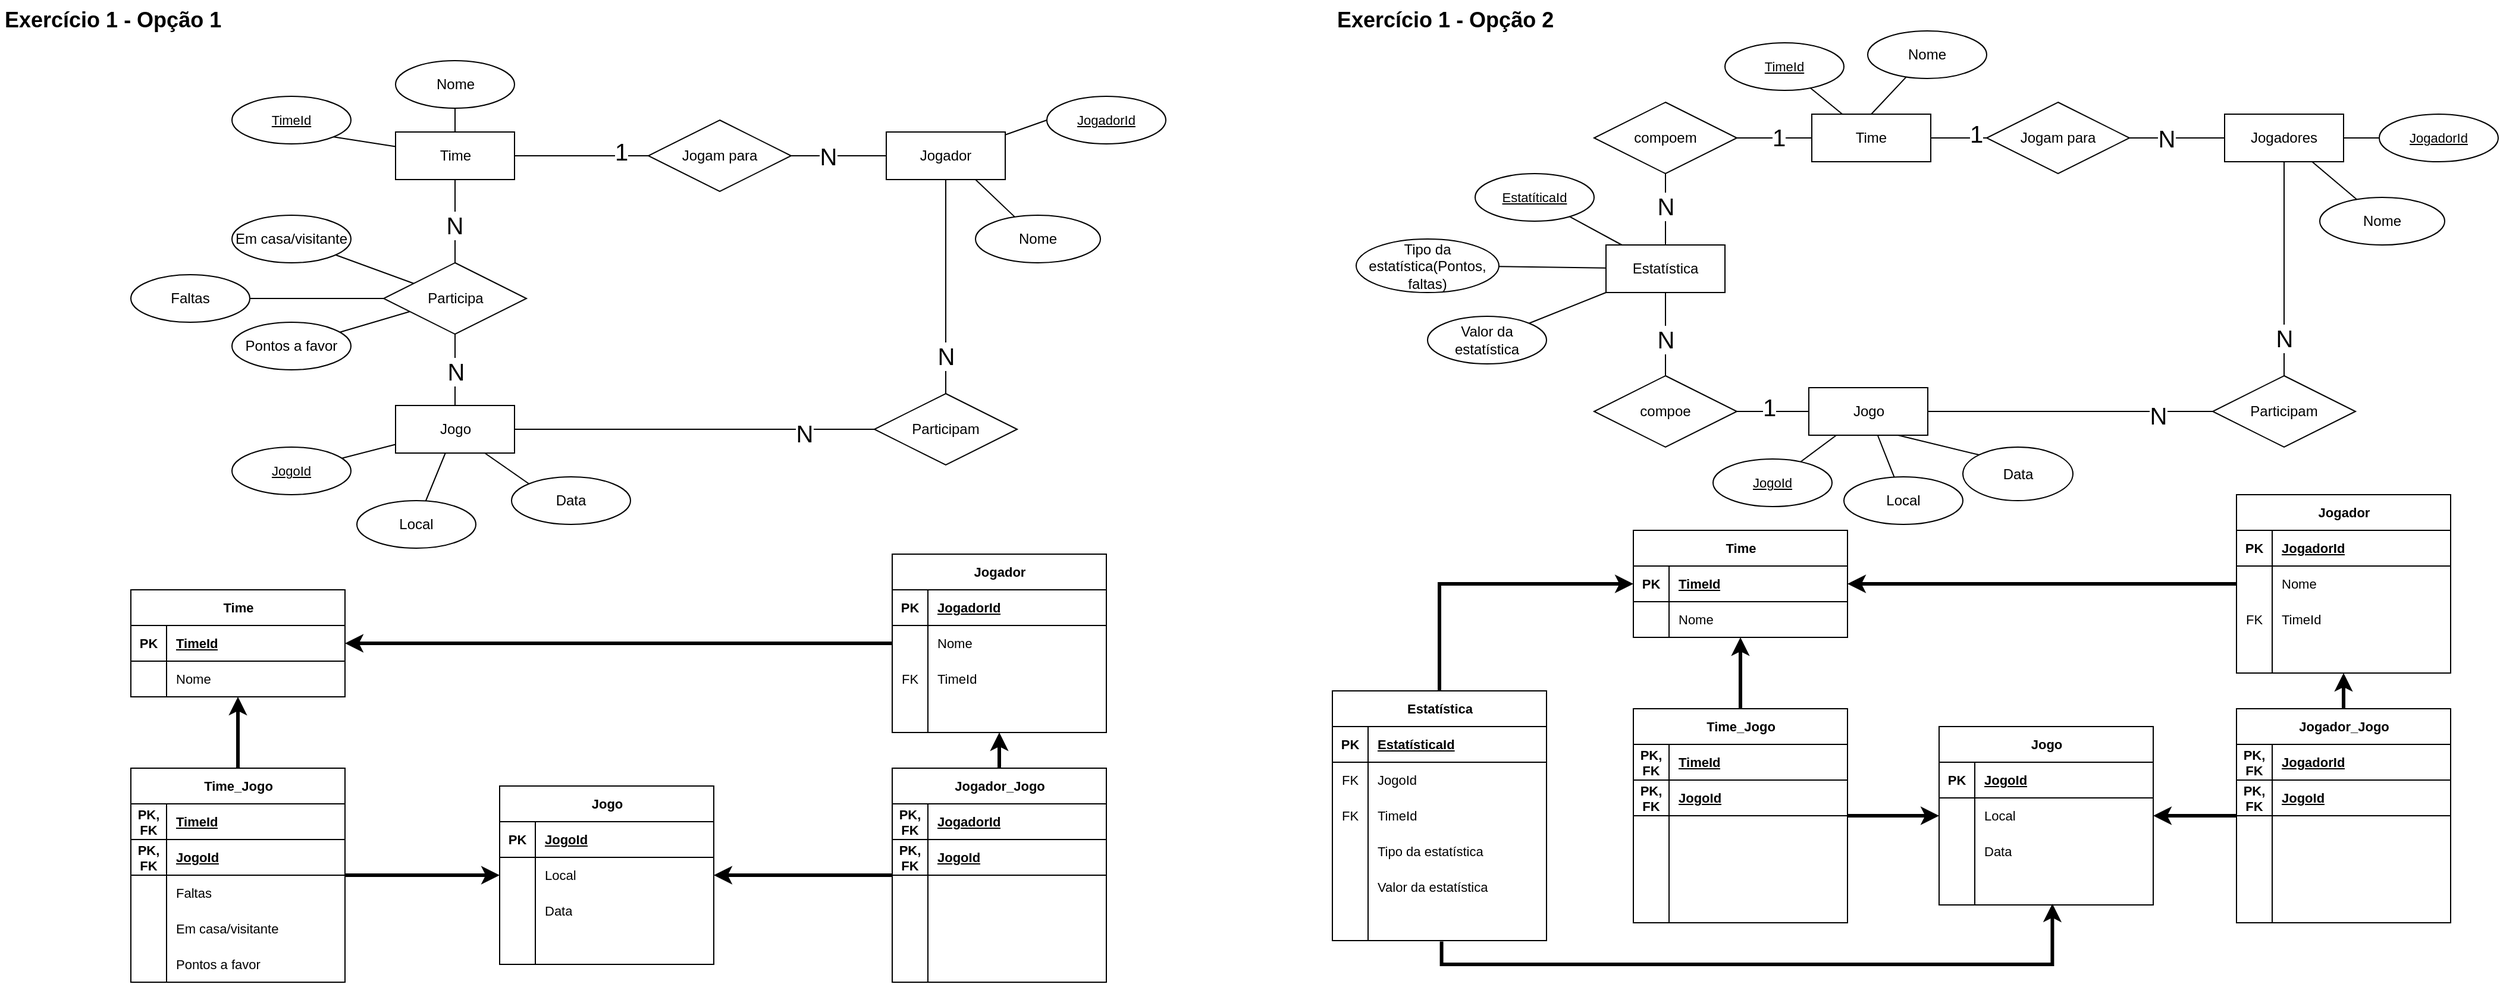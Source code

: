 <mxfile version="21.7.5" type="device" pages="2">
  <diagram name="Página-1" id="S2jgwxP2TdEKONymNTwW">
    <mxGraphModel dx="4030" dy="2473" grid="1" gridSize="10" guides="1" tooltips="1" connect="1" arrows="1" fold="1" page="1" pageScale="1" pageWidth="1100" pageHeight="850" math="0" shadow="0">
      <root>
        <mxCell id="0" />
        <mxCell id="1" parent="0" />
        <mxCell id="DSif9vMzkXP0CwtgmWcA-16" style="edgeStyle=none;shape=connector;rounded=0;orthogonalLoop=1;jettySize=auto;html=1;entryX=1;entryY=0.5;entryDx=0;entryDy=0;labelBackgroundColor=default;strokeColor=default;fontFamily=Helvetica;fontSize=20;fontColor=default;endArrow=none;endFill=0;" edge="1" parent="1" source="DSif9vMzkXP0CwtgmWcA-1" target="DSif9vMzkXP0CwtgmWcA-14">
          <mxGeometry relative="1" as="geometry" />
        </mxCell>
        <mxCell id="DSif9vMzkXP0CwtgmWcA-72" value="N" style="edgeLabel;html=1;align=center;verticalAlign=middle;resizable=0;points=[];fontSize=20;fontFamily=Helvetica;fontColor=default;" vertex="1" connectable="0" parent="DSif9vMzkXP0CwtgmWcA-16">
          <mxGeometry x="0.235" relative="1" as="geometry">
            <mxPoint as="offset" />
          </mxGeometry>
        </mxCell>
        <mxCell id="DSif9vMzkXP0CwtgmWcA-1" value="Jogador" style="whiteSpace=wrap;html=1;align=center;" vertex="1" parent="1">
          <mxGeometry x="755" y="115" width="100" height="40" as="geometry" />
        </mxCell>
        <mxCell id="DSif9vMzkXP0CwtgmWcA-15" style="edgeStyle=none;shape=connector;rounded=0;orthogonalLoop=1;jettySize=auto;html=1;entryX=0;entryY=0.5;entryDx=0;entryDy=0;labelBackgroundColor=default;strokeColor=default;fontFamily=Helvetica;fontSize=20;fontColor=default;endArrow=none;endFill=0;" edge="1" parent="1" source="DSif9vMzkXP0CwtgmWcA-2" target="DSif9vMzkXP0CwtgmWcA-14">
          <mxGeometry relative="1" as="geometry" />
        </mxCell>
        <mxCell id="DSif9vMzkXP0CwtgmWcA-73" value="1" style="edgeLabel;html=1;align=center;verticalAlign=middle;resizable=0;points=[];fontSize=20;fontFamily=Helvetica;fontColor=default;" vertex="1" connectable="0" parent="DSif9vMzkXP0CwtgmWcA-15">
          <mxGeometry x="0.593" y="4" relative="1" as="geometry">
            <mxPoint as="offset" />
          </mxGeometry>
        </mxCell>
        <mxCell id="DSif9vMzkXP0CwtgmWcA-22" style="edgeStyle=none;shape=connector;rounded=0;orthogonalLoop=1;jettySize=auto;html=1;labelBackgroundColor=default;strokeColor=default;fontFamily=Helvetica;fontSize=20;fontColor=default;endArrow=none;endFill=0;" edge="1" parent="1" source="DSif9vMzkXP0CwtgmWcA-2" target="DSif9vMzkXP0CwtgmWcA-20">
          <mxGeometry relative="1" as="geometry" />
        </mxCell>
        <mxCell id="DSif9vMzkXP0CwtgmWcA-77" value="N" style="edgeLabel;html=1;align=center;verticalAlign=middle;resizable=0;points=[];fontSize=20;fontFamily=Helvetica;fontColor=default;" vertex="1" connectable="0" parent="DSif9vMzkXP0CwtgmWcA-22">
          <mxGeometry x="0.073" y="-2" relative="1" as="geometry">
            <mxPoint x="1" as="offset" />
          </mxGeometry>
        </mxCell>
        <mxCell id="DSif9vMzkXP0CwtgmWcA-163" style="edgeStyle=none;shape=connector;rounded=0;orthogonalLoop=1;jettySize=auto;html=1;labelBackgroundColor=default;strokeColor=default;fontFamily=Helvetica;fontSize=11;fontColor=default;endArrow=none;endFill=0;" edge="1" parent="1" source="DSif9vMzkXP0CwtgmWcA-2" target="DSif9vMzkXP0CwtgmWcA-162">
          <mxGeometry relative="1" as="geometry" />
        </mxCell>
        <mxCell id="DSif9vMzkXP0CwtgmWcA-2" value="Time" style="whiteSpace=wrap;html=1;align=center;" vertex="1" parent="1">
          <mxGeometry x="342.5" y="115" width="100" height="40" as="geometry" />
        </mxCell>
        <mxCell id="DSif9vMzkXP0CwtgmWcA-3" value="Jogo" style="whiteSpace=wrap;html=1;align=center;" vertex="1" parent="1">
          <mxGeometry x="342.5" y="345" width="100" height="40" as="geometry" />
        </mxCell>
        <mxCell id="DSif9vMzkXP0CwtgmWcA-10" style="shape=connector;rounded=0;orthogonalLoop=1;jettySize=auto;html=1;labelBackgroundColor=default;strokeColor=default;fontFamily=Helvetica;fontSize=11;fontColor=default;endArrow=none;endFill=0;" edge="1" parent="1" source="DSif9vMzkXP0CwtgmWcA-4" target="DSif9vMzkXP0CwtgmWcA-3">
          <mxGeometry relative="1" as="geometry" />
        </mxCell>
        <mxCell id="DSif9vMzkXP0CwtgmWcA-4" value="Local" style="ellipse;whiteSpace=wrap;html=1;align=center;" vertex="1" parent="1">
          <mxGeometry x="310" y="425" width="100" height="40" as="geometry" />
        </mxCell>
        <mxCell id="DSif9vMzkXP0CwtgmWcA-11" style="edgeStyle=none;shape=connector;rounded=0;orthogonalLoop=1;jettySize=auto;html=1;exitX=0;exitY=0;exitDx=0;exitDy=0;entryX=0.75;entryY=1;entryDx=0;entryDy=0;labelBackgroundColor=default;strokeColor=default;fontFamily=Helvetica;fontSize=11;fontColor=default;endArrow=none;endFill=0;" edge="1" parent="1" source="DSif9vMzkXP0CwtgmWcA-5" target="DSif9vMzkXP0CwtgmWcA-3">
          <mxGeometry relative="1" as="geometry" />
        </mxCell>
        <mxCell id="DSif9vMzkXP0CwtgmWcA-5" value="Data" style="ellipse;whiteSpace=wrap;html=1;align=center;" vertex="1" parent="1">
          <mxGeometry x="440" y="405" width="100" height="40" as="geometry" />
        </mxCell>
        <mxCell id="DSif9vMzkXP0CwtgmWcA-14" value="Jogam para" style="shape=rhombus;perimeter=rhombusPerimeter;whiteSpace=wrap;html=1;align=center;" vertex="1" parent="1">
          <mxGeometry x="555" y="105" width="120" height="60" as="geometry" />
        </mxCell>
        <mxCell id="DSif9vMzkXP0CwtgmWcA-19" style="edgeStyle=none;shape=connector;rounded=0;orthogonalLoop=1;jettySize=auto;html=1;labelBackgroundColor=default;strokeColor=default;fontFamily=Helvetica;fontSize=20;fontColor=default;endArrow=none;endFill=0;" edge="1" parent="1" source="DSif9vMzkXP0CwtgmWcA-17" target="DSif9vMzkXP0CwtgmWcA-3">
          <mxGeometry relative="1" as="geometry" />
        </mxCell>
        <mxCell id="DSif9vMzkXP0CwtgmWcA-71" value="N" style="edgeLabel;html=1;align=center;verticalAlign=middle;resizable=0;points=[];fontSize=20;fontFamily=Helvetica;fontColor=default;" vertex="1" connectable="0" parent="DSif9vMzkXP0CwtgmWcA-19">
          <mxGeometry x="-0.611" y="3" relative="1" as="geometry">
            <mxPoint as="offset" />
          </mxGeometry>
        </mxCell>
        <mxCell id="DSif9vMzkXP0CwtgmWcA-17" value="Participam" style="shape=rhombus;perimeter=rhombusPerimeter;whiteSpace=wrap;html=1;align=center;" vertex="1" parent="1">
          <mxGeometry x="745" y="335" width="120" height="60" as="geometry" />
        </mxCell>
        <mxCell id="DSif9vMzkXP0CwtgmWcA-23" style="edgeStyle=none;shape=connector;rounded=0;orthogonalLoop=1;jettySize=auto;html=1;labelBackgroundColor=default;strokeColor=default;fontFamily=Helvetica;fontSize=20;fontColor=default;endArrow=none;endFill=0;" edge="1" parent="1" source="DSif9vMzkXP0CwtgmWcA-20" target="DSif9vMzkXP0CwtgmWcA-3">
          <mxGeometry relative="1" as="geometry" />
        </mxCell>
        <mxCell id="DSif9vMzkXP0CwtgmWcA-78" value="N" style="edgeLabel;html=1;align=center;verticalAlign=middle;resizable=0;points=[];fontSize=20;fontFamily=Helvetica;fontColor=default;" vertex="1" connectable="0" parent="DSif9vMzkXP0CwtgmWcA-23">
          <mxGeometry x="-0.017" y="2" relative="1" as="geometry">
            <mxPoint x="-2" y="1" as="offset" />
          </mxGeometry>
        </mxCell>
        <mxCell id="DSif9vMzkXP0CwtgmWcA-20" value="Participa" style="shape=rhombus;perimeter=rhombusPerimeter;whiteSpace=wrap;html=1;align=center;" vertex="1" parent="1">
          <mxGeometry x="332.5" y="225" width="120" height="60" as="geometry" />
        </mxCell>
        <mxCell id="DSif9vMzkXP0CwtgmWcA-27" style="edgeStyle=none;shape=connector;rounded=0;orthogonalLoop=1;jettySize=auto;html=1;labelBackgroundColor=default;strokeColor=default;fontFamily=Helvetica;fontSize=11;fontColor=default;endArrow=none;endFill=0;" edge="1" parent="1" source="DSif9vMzkXP0CwtgmWcA-26" target="DSif9vMzkXP0CwtgmWcA-20">
          <mxGeometry relative="1" as="geometry" />
        </mxCell>
        <mxCell id="DSif9vMzkXP0CwtgmWcA-26" value="Pontos a favor" style="ellipse;whiteSpace=wrap;html=1;align=center;" vertex="1" parent="1">
          <mxGeometry x="205" y="275" width="100" height="40" as="geometry" />
        </mxCell>
        <mxCell id="DSif9vMzkXP0CwtgmWcA-29" value="" style="edgeStyle=none;shape=connector;rounded=0;orthogonalLoop=1;jettySize=auto;html=1;labelBackgroundColor=default;strokeColor=default;fontFamily=Helvetica;fontSize=11;fontColor=default;endArrow=none;endFill=0;" edge="1" parent="1" source="DSif9vMzkXP0CwtgmWcA-1" target="DSif9vMzkXP0CwtgmWcA-17">
          <mxGeometry relative="1" as="geometry">
            <mxPoint x="820" y="95" as="sourcePoint" />
            <mxPoint x="820" y="275" as="targetPoint" />
          </mxGeometry>
        </mxCell>
        <mxCell id="DSif9vMzkXP0CwtgmWcA-69" value="&lt;font style=&quot;font-size: 20px;&quot;&gt;N&lt;/font&gt;" style="edgeLabel;html=1;align=center;verticalAlign=middle;resizable=0;points=[];fontSize=11;fontFamily=Helvetica;fontColor=default;" vertex="1" connectable="0" parent="DSif9vMzkXP0CwtgmWcA-29">
          <mxGeometry x="0.646" relative="1" as="geometry">
            <mxPoint as="offset" />
          </mxGeometry>
        </mxCell>
        <mxCell id="DSif9vMzkXP0CwtgmWcA-31" style="edgeStyle=none;shape=connector;rounded=0;orthogonalLoop=1;jettySize=auto;html=1;labelBackgroundColor=default;strokeColor=default;fontFamily=Helvetica;fontSize=11;fontColor=default;endArrow=none;endFill=0;" edge="1" parent="1" target="DSif9vMzkXP0CwtgmWcA-21">
          <mxGeometry relative="1" as="geometry">
            <mxPoint x="560.627" y="298.815" as="sourcePoint" />
          </mxGeometry>
        </mxCell>
        <mxCell id="DSif9vMzkXP0CwtgmWcA-33" style="edgeStyle=none;shape=connector;rounded=0;orthogonalLoop=1;jettySize=auto;html=1;labelBackgroundColor=default;strokeColor=default;fontFamily=Helvetica;fontSize=11;fontColor=default;endArrow=none;endFill=0;" edge="1" parent="1" source="DSif9vMzkXP0CwtgmWcA-32" target="DSif9vMzkXP0CwtgmWcA-20">
          <mxGeometry relative="1" as="geometry" />
        </mxCell>
        <mxCell id="DSif9vMzkXP0CwtgmWcA-32" value="Faltas" style="ellipse;whiteSpace=wrap;html=1;align=center;" vertex="1" parent="1">
          <mxGeometry x="120" y="235" width="100" height="40" as="geometry" />
        </mxCell>
        <mxCell id="DSif9vMzkXP0CwtgmWcA-35" style="edgeStyle=none;shape=connector;rounded=0;orthogonalLoop=1;jettySize=auto;html=1;labelBackgroundColor=default;strokeColor=default;fontFamily=Helvetica;fontSize=11;fontColor=default;endArrow=none;endFill=0;" edge="1" parent="1" target="DSif9vMzkXP0CwtgmWcA-21">
          <mxGeometry relative="1" as="geometry">
            <mxPoint x="559.174" y="216.547" as="sourcePoint" />
          </mxGeometry>
        </mxCell>
        <mxCell id="DSif9vMzkXP0CwtgmWcA-155" style="edgeStyle=none;shape=connector;rounded=0;orthogonalLoop=1;jettySize=auto;html=1;labelBackgroundColor=default;strokeColor=default;fontFamily=Helvetica;fontSize=11;fontColor=default;endArrow=none;endFill=0;exitX=0;exitY=0.5;exitDx=0;exitDy=0;" edge="1" parent="1" source="DSif9vMzkXP0CwtgmWcA-159" target="DSif9vMzkXP0CwtgmWcA-1">
          <mxGeometry relative="1" as="geometry">
            <mxPoint x="905" y="135.0" as="sourcePoint" />
          </mxGeometry>
        </mxCell>
        <mxCell id="DSif9vMzkXP0CwtgmWcA-157" style="edgeStyle=none;shape=connector;rounded=0;orthogonalLoop=1;jettySize=auto;html=1;entryX=0.75;entryY=1;entryDx=0;entryDy=0;labelBackgroundColor=default;strokeColor=default;fontFamily=Helvetica;fontSize=11;fontColor=default;endArrow=none;endFill=0;" edge="1" parent="1" source="DSif9vMzkXP0CwtgmWcA-156" target="DSif9vMzkXP0CwtgmWcA-1">
          <mxGeometry relative="1" as="geometry" />
        </mxCell>
        <mxCell id="DSif9vMzkXP0CwtgmWcA-156" value="Nome" style="ellipse;whiteSpace=wrap;html=1;align=center;" vertex="1" parent="1">
          <mxGeometry x="830" y="185" width="105" height="40" as="geometry" />
        </mxCell>
        <mxCell id="DSif9vMzkXP0CwtgmWcA-159" value="JogadorId" style="ellipse;whiteSpace=wrap;html=1;align=center;fontStyle=4;fontFamily=Helvetica;fontSize=11;fontColor=default;" vertex="1" parent="1">
          <mxGeometry x="890" y="85" width="100" height="40" as="geometry" />
        </mxCell>
        <mxCell id="DSif9vMzkXP0CwtgmWcA-161" style="edgeStyle=none;shape=connector;rounded=0;orthogonalLoop=1;jettySize=auto;html=1;exitX=1;exitY=1;exitDx=0;exitDy=0;labelBackgroundColor=default;strokeColor=default;fontFamily=Helvetica;fontSize=11;fontColor=default;endArrow=none;endFill=0;" edge="1" parent="1" source="DSif9vMzkXP0CwtgmWcA-160" target="DSif9vMzkXP0CwtgmWcA-2">
          <mxGeometry relative="1" as="geometry" />
        </mxCell>
        <mxCell id="DSif9vMzkXP0CwtgmWcA-160" value="TimeId" style="ellipse;whiteSpace=wrap;html=1;align=center;fontStyle=4;fontFamily=Helvetica;fontSize=11;fontColor=default;" vertex="1" parent="1">
          <mxGeometry x="205" y="85" width="100" height="40" as="geometry" />
        </mxCell>
        <mxCell id="DSif9vMzkXP0CwtgmWcA-162" value="Nome" style="ellipse;whiteSpace=wrap;html=1;align=center;" vertex="1" parent="1">
          <mxGeometry x="342.5" y="55" width="100" height="40" as="geometry" />
        </mxCell>
        <mxCell id="DSif9vMzkXP0CwtgmWcA-179" value="Time" style="shape=table;startSize=30;container=1;collapsible=1;childLayout=tableLayout;fixedRows=1;rowLines=0;fontStyle=1;align=center;resizeLast=1;html=1;fontFamily=Helvetica;fontSize=11;fontColor=default;" vertex="1" parent="1">
          <mxGeometry x="120" y="500" width="180" height="90" as="geometry" />
        </mxCell>
        <mxCell id="DSif9vMzkXP0CwtgmWcA-180" value="" style="shape=tableRow;horizontal=0;startSize=0;swimlaneHead=0;swimlaneBody=0;fillColor=none;collapsible=0;dropTarget=0;points=[[0,0.5],[1,0.5]];portConstraint=eastwest;top=0;left=0;right=0;bottom=1;fontFamily=Helvetica;fontSize=11;fontColor=default;" vertex="1" parent="DSif9vMzkXP0CwtgmWcA-179">
          <mxGeometry y="30" width="180" height="30" as="geometry" />
        </mxCell>
        <mxCell id="DSif9vMzkXP0CwtgmWcA-181" value="PK" style="shape=partialRectangle;connectable=0;fillColor=none;top=0;left=0;bottom=0;right=0;fontStyle=1;overflow=hidden;whiteSpace=wrap;html=1;fontFamily=Helvetica;fontSize=11;fontColor=default;" vertex="1" parent="DSif9vMzkXP0CwtgmWcA-180">
          <mxGeometry width="30" height="30" as="geometry">
            <mxRectangle width="30" height="30" as="alternateBounds" />
          </mxGeometry>
        </mxCell>
        <mxCell id="DSif9vMzkXP0CwtgmWcA-182" value="TimeId" style="shape=partialRectangle;connectable=0;fillColor=none;top=0;left=0;bottom=0;right=0;align=left;spacingLeft=6;fontStyle=5;overflow=hidden;whiteSpace=wrap;html=1;fontFamily=Helvetica;fontSize=11;fontColor=default;" vertex="1" parent="DSif9vMzkXP0CwtgmWcA-180">
          <mxGeometry x="30" width="150" height="30" as="geometry">
            <mxRectangle width="150" height="30" as="alternateBounds" />
          </mxGeometry>
        </mxCell>
        <mxCell id="DSif9vMzkXP0CwtgmWcA-183" value="" style="shape=tableRow;horizontal=0;startSize=0;swimlaneHead=0;swimlaneBody=0;fillColor=none;collapsible=0;dropTarget=0;points=[[0,0.5],[1,0.5]];portConstraint=eastwest;top=0;left=0;right=0;bottom=0;fontFamily=Helvetica;fontSize=11;fontColor=default;" vertex="1" parent="DSif9vMzkXP0CwtgmWcA-179">
          <mxGeometry y="60" width="180" height="30" as="geometry" />
        </mxCell>
        <mxCell id="DSif9vMzkXP0CwtgmWcA-184" value="" style="shape=partialRectangle;connectable=0;fillColor=none;top=0;left=0;bottom=0;right=0;editable=1;overflow=hidden;whiteSpace=wrap;html=1;fontFamily=Helvetica;fontSize=11;fontColor=default;" vertex="1" parent="DSif9vMzkXP0CwtgmWcA-183">
          <mxGeometry width="30" height="30" as="geometry">
            <mxRectangle width="30" height="30" as="alternateBounds" />
          </mxGeometry>
        </mxCell>
        <mxCell id="DSif9vMzkXP0CwtgmWcA-185" value="Nome" style="shape=partialRectangle;connectable=0;fillColor=none;top=0;left=0;bottom=0;right=0;align=left;spacingLeft=6;overflow=hidden;whiteSpace=wrap;html=1;fontFamily=Helvetica;fontSize=11;fontColor=default;" vertex="1" parent="DSif9vMzkXP0CwtgmWcA-183">
          <mxGeometry x="30" width="150" height="30" as="geometry">
            <mxRectangle width="150" height="30" as="alternateBounds" />
          </mxGeometry>
        </mxCell>
        <mxCell id="DSif9vMzkXP0CwtgmWcA-187" style="edgeStyle=none;shape=connector;rounded=0;orthogonalLoop=1;jettySize=auto;html=1;labelBackgroundColor=default;strokeColor=default;fontFamily=Helvetica;fontSize=11;fontColor=default;endArrow=none;endFill=0;" edge="1" parent="1" source="DSif9vMzkXP0CwtgmWcA-186" target="DSif9vMzkXP0CwtgmWcA-3">
          <mxGeometry relative="1" as="geometry" />
        </mxCell>
        <mxCell id="DSif9vMzkXP0CwtgmWcA-186" value="JogoId" style="ellipse;whiteSpace=wrap;html=1;align=center;fontStyle=4;fontFamily=Helvetica;fontSize=11;fontColor=default;" vertex="1" parent="1">
          <mxGeometry x="205" y="380" width="100" height="40" as="geometry" />
        </mxCell>
        <mxCell id="DSif9vMzkXP0CwtgmWcA-191" value="Jogador" style="shape=table;startSize=30;container=1;collapsible=1;childLayout=tableLayout;fixedRows=1;rowLines=0;fontStyle=1;align=center;resizeLast=1;html=1;fontFamily=Helvetica;fontSize=11;fontColor=default;" vertex="1" parent="1">
          <mxGeometry x="760" y="470" width="180" height="150" as="geometry" />
        </mxCell>
        <mxCell id="DSif9vMzkXP0CwtgmWcA-192" value="" style="shape=tableRow;horizontal=0;startSize=0;swimlaneHead=0;swimlaneBody=0;fillColor=none;collapsible=0;dropTarget=0;points=[[0,0.5],[1,0.5]];portConstraint=eastwest;top=0;left=0;right=0;bottom=1;fontFamily=Helvetica;fontSize=11;fontColor=default;" vertex="1" parent="DSif9vMzkXP0CwtgmWcA-191">
          <mxGeometry y="30" width="180" height="30" as="geometry" />
        </mxCell>
        <mxCell id="DSif9vMzkXP0CwtgmWcA-193" value="PK" style="shape=partialRectangle;connectable=0;fillColor=none;top=0;left=0;bottom=0;right=0;fontStyle=1;overflow=hidden;whiteSpace=wrap;html=1;fontFamily=Helvetica;fontSize=11;fontColor=default;" vertex="1" parent="DSif9vMzkXP0CwtgmWcA-192">
          <mxGeometry width="30" height="30" as="geometry">
            <mxRectangle width="30" height="30" as="alternateBounds" />
          </mxGeometry>
        </mxCell>
        <mxCell id="DSif9vMzkXP0CwtgmWcA-194" value="JogadorId" style="shape=partialRectangle;connectable=0;fillColor=none;top=0;left=0;bottom=0;right=0;align=left;spacingLeft=6;fontStyle=5;overflow=hidden;whiteSpace=wrap;html=1;fontFamily=Helvetica;fontSize=11;fontColor=default;" vertex="1" parent="DSif9vMzkXP0CwtgmWcA-192">
          <mxGeometry x="30" width="150" height="30" as="geometry">
            <mxRectangle width="150" height="30" as="alternateBounds" />
          </mxGeometry>
        </mxCell>
        <mxCell id="DSif9vMzkXP0CwtgmWcA-195" value="" style="shape=tableRow;horizontal=0;startSize=0;swimlaneHead=0;swimlaneBody=0;fillColor=none;collapsible=0;dropTarget=0;points=[[0,0.5],[1,0.5]];portConstraint=eastwest;top=0;left=0;right=0;bottom=0;fontFamily=Helvetica;fontSize=11;fontColor=default;" vertex="1" parent="DSif9vMzkXP0CwtgmWcA-191">
          <mxGeometry y="60" width="180" height="30" as="geometry" />
        </mxCell>
        <mxCell id="DSif9vMzkXP0CwtgmWcA-196" value="" style="shape=partialRectangle;connectable=0;fillColor=none;top=0;left=0;bottom=0;right=0;editable=1;overflow=hidden;whiteSpace=wrap;html=1;fontFamily=Helvetica;fontSize=11;fontColor=default;" vertex="1" parent="DSif9vMzkXP0CwtgmWcA-195">
          <mxGeometry width="30" height="30" as="geometry">
            <mxRectangle width="30" height="30" as="alternateBounds" />
          </mxGeometry>
        </mxCell>
        <mxCell id="DSif9vMzkXP0CwtgmWcA-197" value="Nome" style="shape=partialRectangle;connectable=0;fillColor=none;top=0;left=0;bottom=0;right=0;align=left;spacingLeft=6;overflow=hidden;whiteSpace=wrap;html=1;fontFamily=Helvetica;fontSize=11;fontColor=default;" vertex="1" parent="DSif9vMzkXP0CwtgmWcA-195">
          <mxGeometry x="30" width="150" height="30" as="geometry">
            <mxRectangle width="150" height="30" as="alternateBounds" />
          </mxGeometry>
        </mxCell>
        <mxCell id="DSif9vMzkXP0CwtgmWcA-198" value="" style="shape=tableRow;horizontal=0;startSize=0;swimlaneHead=0;swimlaneBody=0;fillColor=none;collapsible=0;dropTarget=0;points=[[0,0.5],[1,0.5]];portConstraint=eastwest;top=0;left=0;right=0;bottom=0;fontFamily=Helvetica;fontSize=11;fontColor=default;" vertex="1" parent="DSif9vMzkXP0CwtgmWcA-191">
          <mxGeometry y="90" width="180" height="30" as="geometry" />
        </mxCell>
        <mxCell id="DSif9vMzkXP0CwtgmWcA-199" value="FK" style="shape=partialRectangle;connectable=0;fillColor=none;top=0;left=0;bottom=0;right=0;editable=1;overflow=hidden;whiteSpace=wrap;html=1;fontFamily=Helvetica;fontSize=11;fontColor=default;" vertex="1" parent="DSif9vMzkXP0CwtgmWcA-198">
          <mxGeometry width="30" height="30" as="geometry">
            <mxRectangle width="30" height="30" as="alternateBounds" />
          </mxGeometry>
        </mxCell>
        <mxCell id="DSif9vMzkXP0CwtgmWcA-200" value="TimeId" style="shape=partialRectangle;connectable=0;fillColor=none;top=0;left=0;bottom=0;right=0;align=left;spacingLeft=6;overflow=hidden;whiteSpace=wrap;html=1;fontFamily=Helvetica;fontSize=11;fontColor=default;" vertex="1" parent="DSif9vMzkXP0CwtgmWcA-198">
          <mxGeometry x="30" width="150" height="30" as="geometry">
            <mxRectangle width="150" height="30" as="alternateBounds" />
          </mxGeometry>
        </mxCell>
        <mxCell id="DSif9vMzkXP0CwtgmWcA-201" value="" style="shape=tableRow;horizontal=0;startSize=0;swimlaneHead=0;swimlaneBody=0;fillColor=none;collapsible=0;dropTarget=0;points=[[0,0.5],[1,0.5]];portConstraint=eastwest;top=0;left=0;right=0;bottom=0;fontFamily=Helvetica;fontSize=11;fontColor=default;" vertex="1" parent="DSif9vMzkXP0CwtgmWcA-191">
          <mxGeometry y="120" width="180" height="30" as="geometry" />
        </mxCell>
        <mxCell id="DSif9vMzkXP0CwtgmWcA-202" value="" style="shape=partialRectangle;connectable=0;fillColor=none;top=0;left=0;bottom=0;right=0;editable=1;overflow=hidden;whiteSpace=wrap;html=1;fontFamily=Helvetica;fontSize=11;fontColor=default;" vertex="1" parent="DSif9vMzkXP0CwtgmWcA-201">
          <mxGeometry width="30" height="30" as="geometry">
            <mxRectangle width="30" height="30" as="alternateBounds" />
          </mxGeometry>
        </mxCell>
        <mxCell id="DSif9vMzkXP0CwtgmWcA-203" value="" style="shape=partialRectangle;connectable=0;fillColor=none;top=0;left=0;bottom=0;right=0;align=left;spacingLeft=6;overflow=hidden;whiteSpace=wrap;html=1;fontFamily=Helvetica;fontSize=11;fontColor=default;" vertex="1" parent="DSif9vMzkXP0CwtgmWcA-201">
          <mxGeometry x="30" width="150" height="30" as="geometry">
            <mxRectangle width="150" height="30" as="alternateBounds" />
          </mxGeometry>
        </mxCell>
        <mxCell id="DSif9vMzkXP0CwtgmWcA-205" value="Jogo" style="shape=table;startSize=30;container=1;collapsible=1;childLayout=tableLayout;fixedRows=1;rowLines=0;fontStyle=1;align=center;resizeLast=1;html=1;fontFamily=Helvetica;fontSize=11;fontColor=default;" vertex="1" parent="1">
          <mxGeometry x="430" y="665" width="180" height="150" as="geometry" />
        </mxCell>
        <mxCell id="DSif9vMzkXP0CwtgmWcA-206" value="" style="shape=tableRow;horizontal=0;startSize=0;swimlaneHead=0;swimlaneBody=0;fillColor=none;collapsible=0;dropTarget=0;points=[[0,0.5],[1,0.5]];portConstraint=eastwest;top=0;left=0;right=0;bottom=1;fontFamily=Helvetica;fontSize=11;fontColor=default;" vertex="1" parent="DSif9vMzkXP0CwtgmWcA-205">
          <mxGeometry y="30" width="180" height="30" as="geometry" />
        </mxCell>
        <mxCell id="DSif9vMzkXP0CwtgmWcA-207" value="PK" style="shape=partialRectangle;connectable=0;fillColor=none;top=0;left=0;bottom=0;right=0;fontStyle=1;overflow=hidden;whiteSpace=wrap;html=1;fontFamily=Helvetica;fontSize=11;fontColor=default;" vertex="1" parent="DSif9vMzkXP0CwtgmWcA-206">
          <mxGeometry width="30" height="30" as="geometry">
            <mxRectangle width="30" height="30" as="alternateBounds" />
          </mxGeometry>
        </mxCell>
        <mxCell id="DSif9vMzkXP0CwtgmWcA-208" value="JogoId" style="shape=partialRectangle;connectable=0;fillColor=none;top=0;left=0;bottom=0;right=0;align=left;spacingLeft=6;fontStyle=5;overflow=hidden;whiteSpace=wrap;html=1;fontFamily=Helvetica;fontSize=11;fontColor=default;" vertex="1" parent="DSif9vMzkXP0CwtgmWcA-206">
          <mxGeometry x="30" width="150" height="30" as="geometry">
            <mxRectangle width="150" height="30" as="alternateBounds" />
          </mxGeometry>
        </mxCell>
        <mxCell id="DSif9vMzkXP0CwtgmWcA-209" value="" style="shape=tableRow;horizontal=0;startSize=0;swimlaneHead=0;swimlaneBody=0;fillColor=none;collapsible=0;dropTarget=0;points=[[0,0.5],[1,0.5]];portConstraint=eastwest;top=0;left=0;right=0;bottom=0;fontFamily=Helvetica;fontSize=11;fontColor=default;" vertex="1" parent="DSif9vMzkXP0CwtgmWcA-205">
          <mxGeometry y="60" width="180" height="30" as="geometry" />
        </mxCell>
        <mxCell id="DSif9vMzkXP0CwtgmWcA-210" value="" style="shape=partialRectangle;connectable=0;fillColor=none;top=0;left=0;bottom=0;right=0;editable=1;overflow=hidden;whiteSpace=wrap;html=1;fontFamily=Helvetica;fontSize=11;fontColor=default;" vertex="1" parent="DSif9vMzkXP0CwtgmWcA-209">
          <mxGeometry width="30" height="30" as="geometry">
            <mxRectangle width="30" height="30" as="alternateBounds" />
          </mxGeometry>
        </mxCell>
        <mxCell id="DSif9vMzkXP0CwtgmWcA-211" value="Local" style="shape=partialRectangle;connectable=0;fillColor=none;top=0;left=0;bottom=0;right=0;align=left;spacingLeft=6;overflow=hidden;whiteSpace=wrap;html=1;fontFamily=Helvetica;fontSize=11;fontColor=default;" vertex="1" parent="DSif9vMzkXP0CwtgmWcA-209">
          <mxGeometry x="30" width="150" height="30" as="geometry">
            <mxRectangle width="150" height="30" as="alternateBounds" />
          </mxGeometry>
        </mxCell>
        <mxCell id="DSif9vMzkXP0CwtgmWcA-212" value="" style="shape=tableRow;horizontal=0;startSize=0;swimlaneHead=0;swimlaneBody=0;fillColor=none;collapsible=0;dropTarget=0;points=[[0,0.5],[1,0.5]];portConstraint=eastwest;top=0;left=0;right=0;bottom=0;fontFamily=Helvetica;fontSize=11;fontColor=default;" vertex="1" parent="DSif9vMzkXP0CwtgmWcA-205">
          <mxGeometry y="90" width="180" height="30" as="geometry" />
        </mxCell>
        <mxCell id="DSif9vMzkXP0CwtgmWcA-213" value="" style="shape=partialRectangle;connectable=0;fillColor=none;top=0;left=0;bottom=0;right=0;editable=1;overflow=hidden;whiteSpace=wrap;html=1;fontFamily=Helvetica;fontSize=11;fontColor=default;" vertex="1" parent="DSif9vMzkXP0CwtgmWcA-212">
          <mxGeometry width="30" height="30" as="geometry">
            <mxRectangle width="30" height="30" as="alternateBounds" />
          </mxGeometry>
        </mxCell>
        <mxCell id="DSif9vMzkXP0CwtgmWcA-214" value="Data" style="shape=partialRectangle;connectable=0;fillColor=none;top=0;left=0;bottom=0;right=0;align=left;spacingLeft=6;overflow=hidden;whiteSpace=wrap;html=1;fontFamily=Helvetica;fontSize=11;fontColor=default;" vertex="1" parent="DSif9vMzkXP0CwtgmWcA-212">
          <mxGeometry x="30" width="150" height="30" as="geometry">
            <mxRectangle width="150" height="30" as="alternateBounds" />
          </mxGeometry>
        </mxCell>
        <mxCell id="DSif9vMzkXP0CwtgmWcA-215" value="" style="shape=tableRow;horizontal=0;startSize=0;swimlaneHead=0;swimlaneBody=0;fillColor=none;collapsible=0;dropTarget=0;points=[[0,0.5],[1,0.5]];portConstraint=eastwest;top=0;left=0;right=0;bottom=0;fontFamily=Helvetica;fontSize=11;fontColor=default;" vertex="1" parent="DSif9vMzkXP0CwtgmWcA-205">
          <mxGeometry y="120" width="180" height="30" as="geometry" />
        </mxCell>
        <mxCell id="DSif9vMzkXP0CwtgmWcA-216" value="" style="shape=partialRectangle;connectable=0;fillColor=none;top=0;left=0;bottom=0;right=0;editable=1;overflow=hidden;whiteSpace=wrap;html=1;fontFamily=Helvetica;fontSize=11;fontColor=default;" vertex="1" parent="DSif9vMzkXP0CwtgmWcA-215">
          <mxGeometry width="30" height="30" as="geometry">
            <mxRectangle width="30" height="30" as="alternateBounds" />
          </mxGeometry>
        </mxCell>
        <mxCell id="DSif9vMzkXP0CwtgmWcA-217" value="" style="shape=partialRectangle;connectable=0;fillColor=none;top=0;left=0;bottom=0;right=0;align=left;spacingLeft=6;overflow=hidden;whiteSpace=wrap;html=1;fontFamily=Helvetica;fontSize=11;fontColor=default;" vertex="1" parent="DSif9vMzkXP0CwtgmWcA-215">
          <mxGeometry x="30" width="150" height="30" as="geometry">
            <mxRectangle width="150" height="30" as="alternateBounds" />
          </mxGeometry>
        </mxCell>
        <mxCell id="DSif9vMzkXP0CwtgmWcA-261" style="edgeStyle=none;shape=connector;rounded=0;jumpSize=10;orthogonalLoop=1;jettySize=auto;html=1;labelBackgroundColor=default;strokeColor=default;strokeWidth=3;fontFamily=Helvetica;fontSize=11;fontColor=default;endArrow=classic;endFill=1;startSize=10;" edge="1" parent="1" source="DSif9vMzkXP0CwtgmWcA-218" target="DSif9vMzkXP0CwtgmWcA-209">
          <mxGeometry relative="1" as="geometry" />
        </mxCell>
        <mxCell id="DSif9vMzkXP0CwtgmWcA-264" style="edgeStyle=none;shape=connector;rounded=0;jumpSize=10;orthogonalLoop=1;jettySize=auto;html=1;labelBackgroundColor=default;strokeColor=default;strokeWidth=3;fontFamily=Helvetica;fontSize=11;fontColor=default;endArrow=classic;endFill=1;startSize=10;" edge="1" parent="1" source="DSif9vMzkXP0CwtgmWcA-218" target="DSif9vMzkXP0CwtgmWcA-191">
          <mxGeometry relative="1" as="geometry" />
        </mxCell>
        <mxCell id="DSif9vMzkXP0CwtgmWcA-218" value="Jogador_Jogo" style="shape=table;startSize=30;container=1;collapsible=1;childLayout=tableLayout;fixedRows=1;rowLines=0;fontStyle=1;align=center;resizeLast=1;html=1;fontFamily=Helvetica;fontSize=11;fontColor=default;" vertex="1" parent="1">
          <mxGeometry x="760" y="650" width="180" height="180" as="geometry" />
        </mxCell>
        <mxCell id="DSif9vMzkXP0CwtgmWcA-231" value="" style="shape=tableRow;horizontal=0;startSize=0;swimlaneHead=0;swimlaneBody=0;fillColor=none;collapsible=0;dropTarget=0;points=[[0,0.5],[1,0.5]];portConstraint=eastwest;top=0;left=0;right=0;bottom=1;fontFamily=Helvetica;fontSize=11;fontColor=default;" vertex="1" parent="DSif9vMzkXP0CwtgmWcA-218">
          <mxGeometry y="30" width="180" height="30" as="geometry" />
        </mxCell>
        <mxCell id="DSif9vMzkXP0CwtgmWcA-232" value="PK, FK" style="shape=partialRectangle;connectable=0;fillColor=none;top=0;left=0;bottom=0;right=0;fontStyle=1;overflow=hidden;whiteSpace=wrap;html=1;fontFamily=Helvetica;fontSize=11;fontColor=default;" vertex="1" parent="DSif9vMzkXP0CwtgmWcA-231">
          <mxGeometry width="30" height="30" as="geometry">
            <mxRectangle width="30" height="30" as="alternateBounds" />
          </mxGeometry>
        </mxCell>
        <mxCell id="DSif9vMzkXP0CwtgmWcA-233" value="JogadorId" style="shape=partialRectangle;connectable=0;fillColor=none;top=0;left=0;bottom=0;right=0;align=left;spacingLeft=6;fontStyle=5;overflow=hidden;whiteSpace=wrap;html=1;fontFamily=Helvetica;fontSize=11;fontColor=default;" vertex="1" parent="DSif9vMzkXP0CwtgmWcA-231">
          <mxGeometry x="30" width="150" height="30" as="geometry">
            <mxRectangle width="150" height="30" as="alternateBounds" />
          </mxGeometry>
        </mxCell>
        <mxCell id="DSif9vMzkXP0CwtgmWcA-219" value="" style="shape=tableRow;horizontal=0;startSize=0;swimlaneHead=0;swimlaneBody=0;fillColor=none;collapsible=0;dropTarget=0;points=[[0,0.5],[1,0.5]];portConstraint=eastwest;top=0;left=0;right=0;bottom=1;fontFamily=Helvetica;fontSize=11;fontColor=default;" vertex="1" parent="DSif9vMzkXP0CwtgmWcA-218">
          <mxGeometry y="60" width="180" height="30" as="geometry" />
        </mxCell>
        <mxCell id="DSif9vMzkXP0CwtgmWcA-220" value="PK, FK" style="shape=partialRectangle;connectable=0;fillColor=none;top=0;left=0;bottom=0;right=0;fontStyle=1;overflow=hidden;whiteSpace=wrap;html=1;fontFamily=Helvetica;fontSize=11;fontColor=default;" vertex="1" parent="DSif9vMzkXP0CwtgmWcA-219">
          <mxGeometry width="30" height="30" as="geometry">
            <mxRectangle width="30" height="30" as="alternateBounds" />
          </mxGeometry>
        </mxCell>
        <mxCell id="DSif9vMzkXP0CwtgmWcA-221" value="JogoId" style="shape=partialRectangle;connectable=0;fillColor=none;top=0;left=0;bottom=0;right=0;align=left;spacingLeft=6;fontStyle=5;overflow=hidden;whiteSpace=wrap;html=1;fontFamily=Helvetica;fontSize=11;fontColor=default;" vertex="1" parent="DSif9vMzkXP0CwtgmWcA-219">
          <mxGeometry x="30" width="150" height="30" as="geometry">
            <mxRectangle width="150" height="30" as="alternateBounds" />
          </mxGeometry>
        </mxCell>
        <mxCell id="DSif9vMzkXP0CwtgmWcA-222" value="" style="shape=tableRow;horizontal=0;startSize=0;swimlaneHead=0;swimlaneBody=0;fillColor=none;collapsible=0;dropTarget=0;points=[[0,0.5],[1,0.5]];portConstraint=eastwest;top=0;left=0;right=0;bottom=0;fontFamily=Helvetica;fontSize=11;fontColor=default;" vertex="1" parent="DSif9vMzkXP0CwtgmWcA-218">
          <mxGeometry y="90" width="180" height="30" as="geometry" />
        </mxCell>
        <mxCell id="DSif9vMzkXP0CwtgmWcA-223" value="" style="shape=partialRectangle;connectable=0;fillColor=none;top=0;left=0;bottom=0;right=0;editable=1;overflow=hidden;whiteSpace=wrap;html=1;fontFamily=Helvetica;fontSize=11;fontColor=default;" vertex="1" parent="DSif9vMzkXP0CwtgmWcA-222">
          <mxGeometry width="30" height="30" as="geometry">
            <mxRectangle width="30" height="30" as="alternateBounds" />
          </mxGeometry>
        </mxCell>
        <mxCell id="DSif9vMzkXP0CwtgmWcA-224" value="" style="shape=partialRectangle;connectable=0;fillColor=none;top=0;left=0;bottom=0;right=0;align=left;spacingLeft=6;overflow=hidden;whiteSpace=wrap;html=1;fontFamily=Helvetica;fontSize=11;fontColor=default;" vertex="1" parent="DSif9vMzkXP0CwtgmWcA-222">
          <mxGeometry x="30" width="150" height="30" as="geometry">
            <mxRectangle width="150" height="30" as="alternateBounds" />
          </mxGeometry>
        </mxCell>
        <mxCell id="DSif9vMzkXP0CwtgmWcA-225" value="" style="shape=tableRow;horizontal=0;startSize=0;swimlaneHead=0;swimlaneBody=0;fillColor=none;collapsible=0;dropTarget=0;points=[[0,0.5],[1,0.5]];portConstraint=eastwest;top=0;left=0;right=0;bottom=0;fontFamily=Helvetica;fontSize=11;fontColor=default;" vertex="1" parent="DSif9vMzkXP0CwtgmWcA-218">
          <mxGeometry y="120" width="180" height="30" as="geometry" />
        </mxCell>
        <mxCell id="DSif9vMzkXP0CwtgmWcA-226" value="" style="shape=partialRectangle;connectable=0;fillColor=none;top=0;left=0;bottom=0;right=0;editable=1;overflow=hidden;whiteSpace=wrap;html=1;fontFamily=Helvetica;fontSize=11;fontColor=default;" vertex="1" parent="DSif9vMzkXP0CwtgmWcA-225">
          <mxGeometry width="30" height="30" as="geometry">
            <mxRectangle width="30" height="30" as="alternateBounds" />
          </mxGeometry>
        </mxCell>
        <mxCell id="DSif9vMzkXP0CwtgmWcA-227" value="" style="shape=partialRectangle;connectable=0;fillColor=none;top=0;left=0;bottom=0;right=0;align=left;spacingLeft=6;overflow=hidden;whiteSpace=wrap;html=1;fontFamily=Helvetica;fontSize=11;fontColor=default;" vertex="1" parent="DSif9vMzkXP0CwtgmWcA-225">
          <mxGeometry x="30" width="150" height="30" as="geometry">
            <mxRectangle width="150" height="30" as="alternateBounds" />
          </mxGeometry>
        </mxCell>
        <mxCell id="DSif9vMzkXP0CwtgmWcA-228" value="" style="shape=tableRow;horizontal=0;startSize=0;swimlaneHead=0;swimlaneBody=0;fillColor=none;collapsible=0;dropTarget=0;points=[[0,0.5],[1,0.5]];portConstraint=eastwest;top=0;left=0;right=0;bottom=0;fontFamily=Helvetica;fontSize=11;fontColor=default;" vertex="1" parent="DSif9vMzkXP0CwtgmWcA-218">
          <mxGeometry y="150" width="180" height="30" as="geometry" />
        </mxCell>
        <mxCell id="DSif9vMzkXP0CwtgmWcA-229" value="" style="shape=partialRectangle;connectable=0;fillColor=none;top=0;left=0;bottom=0;right=0;editable=1;overflow=hidden;whiteSpace=wrap;html=1;fontFamily=Helvetica;fontSize=11;fontColor=default;" vertex="1" parent="DSif9vMzkXP0CwtgmWcA-228">
          <mxGeometry width="30" height="30" as="geometry">
            <mxRectangle width="30" height="30" as="alternateBounds" />
          </mxGeometry>
        </mxCell>
        <mxCell id="DSif9vMzkXP0CwtgmWcA-230" value="" style="shape=partialRectangle;connectable=0;fillColor=none;top=0;left=0;bottom=0;right=0;align=left;spacingLeft=6;overflow=hidden;whiteSpace=wrap;html=1;fontFamily=Helvetica;fontSize=11;fontColor=default;" vertex="1" parent="DSif9vMzkXP0CwtgmWcA-228">
          <mxGeometry x="30" width="150" height="30" as="geometry">
            <mxRectangle width="150" height="30" as="alternateBounds" />
          </mxGeometry>
        </mxCell>
        <mxCell id="DSif9vMzkXP0CwtgmWcA-235" style="edgeStyle=none;shape=connector;rounded=0;orthogonalLoop=1;jettySize=auto;html=1;labelBackgroundColor=default;strokeColor=default;fontFamily=Helvetica;fontSize=11;fontColor=default;endArrow=none;endFill=0;" edge="1" parent="1" source="DSif9vMzkXP0CwtgmWcA-234" target="DSif9vMzkXP0CwtgmWcA-20">
          <mxGeometry relative="1" as="geometry" />
        </mxCell>
        <mxCell id="DSif9vMzkXP0CwtgmWcA-234" value="Em casa/visitante" style="ellipse;whiteSpace=wrap;html=1;align=center;" vertex="1" parent="1">
          <mxGeometry x="205" y="185" width="100" height="40" as="geometry" />
        </mxCell>
        <mxCell id="DSif9vMzkXP0CwtgmWcA-265" style="edgeStyle=none;shape=connector;rounded=0;jumpSize=10;orthogonalLoop=1;jettySize=auto;html=1;labelBackgroundColor=default;strokeColor=default;strokeWidth=3;fontFamily=Helvetica;fontSize=11;fontColor=default;endArrow=classic;endFill=1;startSize=10;" edge="1" parent="1" source="DSif9vMzkXP0CwtgmWcA-237" target="DSif9vMzkXP0CwtgmWcA-205">
          <mxGeometry relative="1" as="geometry" />
        </mxCell>
        <mxCell id="DSif9vMzkXP0CwtgmWcA-266" style="edgeStyle=none;shape=connector;rounded=0;jumpSize=10;orthogonalLoop=1;jettySize=auto;html=1;labelBackgroundColor=default;strokeColor=default;strokeWidth=3;fontFamily=Helvetica;fontSize=11;fontColor=default;endArrow=classic;endFill=1;startSize=10;" edge="1" parent="1" source="DSif9vMzkXP0CwtgmWcA-237" target="DSif9vMzkXP0CwtgmWcA-179">
          <mxGeometry relative="1" as="geometry" />
        </mxCell>
        <mxCell id="DSif9vMzkXP0CwtgmWcA-237" value="Time_Jogo" style="shape=table;startSize=30;container=1;collapsible=1;childLayout=tableLayout;fixedRows=1;rowLines=0;fontStyle=1;align=center;resizeLast=1;html=1;fontFamily=Helvetica;fontSize=11;fontColor=default;" vertex="1" parent="1">
          <mxGeometry x="120" y="650" width="180" height="180" as="geometry" />
        </mxCell>
        <mxCell id="DSif9vMzkXP0CwtgmWcA-238" value="" style="shape=tableRow;horizontal=0;startSize=0;swimlaneHead=0;swimlaneBody=0;fillColor=none;collapsible=0;dropTarget=0;points=[[0,0.5],[1,0.5]];portConstraint=eastwest;top=0;left=0;right=0;bottom=1;fontFamily=Helvetica;fontSize=11;fontColor=default;" vertex="1" parent="DSif9vMzkXP0CwtgmWcA-237">
          <mxGeometry y="30" width="180" height="30" as="geometry" />
        </mxCell>
        <mxCell id="DSif9vMzkXP0CwtgmWcA-239" value="PK, FK" style="shape=partialRectangle;connectable=0;fillColor=none;top=0;left=0;bottom=0;right=0;fontStyle=1;overflow=hidden;whiteSpace=wrap;html=1;fontFamily=Helvetica;fontSize=11;fontColor=default;" vertex="1" parent="DSif9vMzkXP0CwtgmWcA-238">
          <mxGeometry width="30" height="30" as="geometry">
            <mxRectangle width="30" height="30" as="alternateBounds" />
          </mxGeometry>
        </mxCell>
        <mxCell id="DSif9vMzkXP0CwtgmWcA-240" value="TimeId" style="shape=partialRectangle;connectable=0;fillColor=none;top=0;left=0;bottom=0;right=0;align=left;spacingLeft=6;fontStyle=5;overflow=hidden;whiteSpace=wrap;html=1;fontFamily=Helvetica;fontSize=11;fontColor=default;" vertex="1" parent="DSif9vMzkXP0CwtgmWcA-238">
          <mxGeometry x="30" width="150" height="30" as="geometry">
            <mxRectangle width="150" height="30" as="alternateBounds" />
          </mxGeometry>
        </mxCell>
        <mxCell id="DSif9vMzkXP0CwtgmWcA-241" value="" style="shape=tableRow;horizontal=0;startSize=0;swimlaneHead=0;swimlaneBody=0;fillColor=none;collapsible=0;dropTarget=0;points=[[0,0.5],[1,0.5]];portConstraint=eastwest;top=0;left=0;right=0;bottom=1;fontFamily=Helvetica;fontSize=11;fontColor=default;" vertex="1" parent="DSif9vMzkXP0CwtgmWcA-237">
          <mxGeometry y="60" width="180" height="30" as="geometry" />
        </mxCell>
        <mxCell id="DSif9vMzkXP0CwtgmWcA-242" value="PK, FK" style="shape=partialRectangle;connectable=0;fillColor=none;top=0;left=0;bottom=0;right=0;fontStyle=1;overflow=hidden;whiteSpace=wrap;html=1;fontFamily=Helvetica;fontSize=11;fontColor=default;" vertex="1" parent="DSif9vMzkXP0CwtgmWcA-241">
          <mxGeometry width="30" height="30" as="geometry">
            <mxRectangle width="30" height="30" as="alternateBounds" />
          </mxGeometry>
        </mxCell>
        <mxCell id="DSif9vMzkXP0CwtgmWcA-243" value="JogoId" style="shape=partialRectangle;connectable=0;fillColor=none;top=0;left=0;bottom=0;right=0;align=left;spacingLeft=6;fontStyle=5;overflow=hidden;whiteSpace=wrap;html=1;fontFamily=Helvetica;fontSize=11;fontColor=default;" vertex="1" parent="DSif9vMzkXP0CwtgmWcA-241">
          <mxGeometry x="30" width="150" height="30" as="geometry">
            <mxRectangle width="150" height="30" as="alternateBounds" />
          </mxGeometry>
        </mxCell>
        <mxCell id="DSif9vMzkXP0CwtgmWcA-244" value="" style="shape=tableRow;horizontal=0;startSize=0;swimlaneHead=0;swimlaneBody=0;fillColor=none;collapsible=0;dropTarget=0;points=[[0,0.5],[1,0.5]];portConstraint=eastwest;top=0;left=0;right=0;bottom=0;fontFamily=Helvetica;fontSize=11;fontColor=default;" vertex="1" parent="DSif9vMzkXP0CwtgmWcA-237">
          <mxGeometry y="90" width="180" height="30" as="geometry" />
        </mxCell>
        <mxCell id="DSif9vMzkXP0CwtgmWcA-245" value="" style="shape=partialRectangle;connectable=0;fillColor=none;top=0;left=0;bottom=0;right=0;editable=1;overflow=hidden;whiteSpace=wrap;html=1;fontFamily=Helvetica;fontSize=11;fontColor=default;" vertex="1" parent="DSif9vMzkXP0CwtgmWcA-244">
          <mxGeometry width="30" height="30" as="geometry">
            <mxRectangle width="30" height="30" as="alternateBounds" />
          </mxGeometry>
        </mxCell>
        <mxCell id="DSif9vMzkXP0CwtgmWcA-246" value="Faltas" style="shape=partialRectangle;connectable=0;fillColor=none;top=0;left=0;bottom=0;right=0;align=left;spacingLeft=6;overflow=hidden;whiteSpace=wrap;html=1;fontFamily=Helvetica;fontSize=11;fontColor=default;" vertex="1" parent="DSif9vMzkXP0CwtgmWcA-244">
          <mxGeometry x="30" width="150" height="30" as="geometry">
            <mxRectangle width="150" height="30" as="alternateBounds" />
          </mxGeometry>
        </mxCell>
        <mxCell id="DSif9vMzkXP0CwtgmWcA-247" value="" style="shape=tableRow;horizontal=0;startSize=0;swimlaneHead=0;swimlaneBody=0;fillColor=none;collapsible=0;dropTarget=0;points=[[0,0.5],[1,0.5]];portConstraint=eastwest;top=0;left=0;right=0;bottom=0;fontFamily=Helvetica;fontSize=11;fontColor=default;" vertex="1" parent="DSif9vMzkXP0CwtgmWcA-237">
          <mxGeometry y="120" width="180" height="30" as="geometry" />
        </mxCell>
        <mxCell id="DSif9vMzkXP0CwtgmWcA-248" value="" style="shape=partialRectangle;connectable=0;fillColor=none;top=0;left=0;bottom=0;right=0;editable=1;overflow=hidden;whiteSpace=wrap;html=1;fontFamily=Helvetica;fontSize=11;fontColor=default;" vertex="1" parent="DSif9vMzkXP0CwtgmWcA-247">
          <mxGeometry width="30" height="30" as="geometry">
            <mxRectangle width="30" height="30" as="alternateBounds" />
          </mxGeometry>
        </mxCell>
        <mxCell id="DSif9vMzkXP0CwtgmWcA-249" value="Em casa/visitante" style="shape=partialRectangle;connectable=0;fillColor=none;top=0;left=0;bottom=0;right=0;align=left;spacingLeft=6;overflow=hidden;whiteSpace=wrap;html=1;fontFamily=Helvetica;fontSize=11;fontColor=default;" vertex="1" parent="DSif9vMzkXP0CwtgmWcA-247">
          <mxGeometry x="30" width="150" height="30" as="geometry">
            <mxRectangle width="150" height="30" as="alternateBounds" />
          </mxGeometry>
        </mxCell>
        <mxCell id="DSif9vMzkXP0CwtgmWcA-250" value="" style="shape=tableRow;horizontal=0;startSize=0;swimlaneHead=0;swimlaneBody=0;fillColor=none;collapsible=0;dropTarget=0;points=[[0,0.5],[1,0.5]];portConstraint=eastwest;top=0;left=0;right=0;bottom=0;fontFamily=Helvetica;fontSize=11;fontColor=default;" vertex="1" parent="DSif9vMzkXP0CwtgmWcA-237">
          <mxGeometry y="150" width="180" height="30" as="geometry" />
        </mxCell>
        <mxCell id="DSif9vMzkXP0CwtgmWcA-251" value="" style="shape=partialRectangle;connectable=0;fillColor=none;top=0;left=0;bottom=0;right=0;editable=1;overflow=hidden;whiteSpace=wrap;html=1;fontFamily=Helvetica;fontSize=11;fontColor=default;" vertex="1" parent="DSif9vMzkXP0CwtgmWcA-250">
          <mxGeometry width="30" height="30" as="geometry">
            <mxRectangle width="30" height="30" as="alternateBounds" />
          </mxGeometry>
        </mxCell>
        <mxCell id="DSif9vMzkXP0CwtgmWcA-252" value="Pontos a favor" style="shape=partialRectangle;connectable=0;fillColor=none;top=0;left=0;bottom=0;right=0;align=left;spacingLeft=6;overflow=hidden;whiteSpace=wrap;html=1;fontFamily=Helvetica;fontSize=11;fontColor=default;" vertex="1" parent="DSif9vMzkXP0CwtgmWcA-250">
          <mxGeometry x="30" width="150" height="30" as="geometry">
            <mxRectangle width="150" height="30" as="alternateBounds" />
          </mxGeometry>
        </mxCell>
        <mxCell id="DSif9vMzkXP0CwtgmWcA-254" style="edgeStyle=none;shape=connector;rounded=0;orthogonalLoop=1;jettySize=auto;html=1;labelBackgroundColor=default;strokeColor=default;fontFamily=Helvetica;fontSize=11;fontColor=default;endArrow=classic;endFill=1;startSize=10;jumpSize=10;strokeWidth=3;" edge="1" parent="1" source="DSif9vMzkXP0CwtgmWcA-195" target="DSif9vMzkXP0CwtgmWcA-180">
          <mxGeometry relative="1" as="geometry" />
        </mxCell>
        <mxCell id="DSif9vMzkXP0CwtgmWcA-267" value="Time" style="shape=table;startSize=30;container=1;collapsible=1;childLayout=tableLayout;fixedRows=1;rowLines=0;fontStyle=1;align=center;resizeLast=1;html=1;fontFamily=Helvetica;fontSize=11;fontColor=default;" vertex="1" parent="1">
          <mxGeometry x="1383" y="450" width="180" height="90" as="geometry" />
        </mxCell>
        <mxCell id="DSif9vMzkXP0CwtgmWcA-268" value="" style="shape=tableRow;horizontal=0;startSize=0;swimlaneHead=0;swimlaneBody=0;fillColor=none;collapsible=0;dropTarget=0;points=[[0,0.5],[1,0.5]];portConstraint=eastwest;top=0;left=0;right=0;bottom=1;fontFamily=Helvetica;fontSize=11;fontColor=default;" vertex="1" parent="DSif9vMzkXP0CwtgmWcA-267">
          <mxGeometry y="30" width="180" height="30" as="geometry" />
        </mxCell>
        <mxCell id="DSif9vMzkXP0CwtgmWcA-269" value="PK" style="shape=partialRectangle;connectable=0;fillColor=none;top=0;left=0;bottom=0;right=0;fontStyle=1;overflow=hidden;whiteSpace=wrap;html=1;fontFamily=Helvetica;fontSize=11;fontColor=default;" vertex="1" parent="DSif9vMzkXP0CwtgmWcA-268">
          <mxGeometry width="30" height="30" as="geometry">
            <mxRectangle width="30" height="30" as="alternateBounds" />
          </mxGeometry>
        </mxCell>
        <mxCell id="DSif9vMzkXP0CwtgmWcA-270" value="TimeId" style="shape=partialRectangle;connectable=0;fillColor=none;top=0;left=0;bottom=0;right=0;align=left;spacingLeft=6;fontStyle=5;overflow=hidden;whiteSpace=wrap;html=1;fontFamily=Helvetica;fontSize=11;fontColor=default;" vertex="1" parent="DSif9vMzkXP0CwtgmWcA-268">
          <mxGeometry x="30" width="150" height="30" as="geometry">
            <mxRectangle width="150" height="30" as="alternateBounds" />
          </mxGeometry>
        </mxCell>
        <mxCell id="DSif9vMzkXP0CwtgmWcA-271" value="" style="shape=tableRow;horizontal=0;startSize=0;swimlaneHead=0;swimlaneBody=0;fillColor=none;collapsible=0;dropTarget=0;points=[[0,0.5],[1,0.5]];portConstraint=eastwest;top=0;left=0;right=0;bottom=0;fontFamily=Helvetica;fontSize=11;fontColor=default;" vertex="1" parent="DSif9vMzkXP0CwtgmWcA-267">
          <mxGeometry y="60" width="180" height="30" as="geometry" />
        </mxCell>
        <mxCell id="DSif9vMzkXP0CwtgmWcA-272" value="" style="shape=partialRectangle;connectable=0;fillColor=none;top=0;left=0;bottom=0;right=0;editable=1;overflow=hidden;whiteSpace=wrap;html=1;fontFamily=Helvetica;fontSize=11;fontColor=default;" vertex="1" parent="DSif9vMzkXP0CwtgmWcA-271">
          <mxGeometry width="30" height="30" as="geometry">
            <mxRectangle width="30" height="30" as="alternateBounds" />
          </mxGeometry>
        </mxCell>
        <mxCell id="DSif9vMzkXP0CwtgmWcA-273" value="Nome" style="shape=partialRectangle;connectable=0;fillColor=none;top=0;left=0;bottom=0;right=0;align=left;spacingLeft=6;overflow=hidden;whiteSpace=wrap;html=1;fontFamily=Helvetica;fontSize=11;fontColor=default;" vertex="1" parent="DSif9vMzkXP0CwtgmWcA-271">
          <mxGeometry x="30" width="150" height="30" as="geometry">
            <mxRectangle width="150" height="30" as="alternateBounds" />
          </mxGeometry>
        </mxCell>
        <mxCell id="DSif9vMzkXP0CwtgmWcA-274" value="Jogador" style="shape=table;startSize=30;container=1;collapsible=1;childLayout=tableLayout;fixedRows=1;rowLines=0;fontStyle=1;align=center;resizeLast=1;html=1;fontFamily=Helvetica;fontSize=11;fontColor=default;" vertex="1" parent="1">
          <mxGeometry x="1890" y="420" width="180" height="150" as="geometry" />
        </mxCell>
        <mxCell id="DSif9vMzkXP0CwtgmWcA-275" value="" style="shape=tableRow;horizontal=0;startSize=0;swimlaneHead=0;swimlaneBody=0;fillColor=none;collapsible=0;dropTarget=0;points=[[0,0.5],[1,0.5]];portConstraint=eastwest;top=0;left=0;right=0;bottom=1;fontFamily=Helvetica;fontSize=11;fontColor=default;" vertex="1" parent="DSif9vMzkXP0CwtgmWcA-274">
          <mxGeometry y="30" width="180" height="30" as="geometry" />
        </mxCell>
        <mxCell id="DSif9vMzkXP0CwtgmWcA-276" value="PK" style="shape=partialRectangle;connectable=0;fillColor=none;top=0;left=0;bottom=0;right=0;fontStyle=1;overflow=hidden;whiteSpace=wrap;html=1;fontFamily=Helvetica;fontSize=11;fontColor=default;" vertex="1" parent="DSif9vMzkXP0CwtgmWcA-275">
          <mxGeometry width="30" height="30" as="geometry">
            <mxRectangle width="30" height="30" as="alternateBounds" />
          </mxGeometry>
        </mxCell>
        <mxCell id="DSif9vMzkXP0CwtgmWcA-277" value="JogadorId" style="shape=partialRectangle;connectable=0;fillColor=none;top=0;left=0;bottom=0;right=0;align=left;spacingLeft=6;fontStyle=5;overflow=hidden;whiteSpace=wrap;html=1;fontFamily=Helvetica;fontSize=11;fontColor=default;" vertex="1" parent="DSif9vMzkXP0CwtgmWcA-275">
          <mxGeometry x="30" width="150" height="30" as="geometry">
            <mxRectangle width="150" height="30" as="alternateBounds" />
          </mxGeometry>
        </mxCell>
        <mxCell id="DSif9vMzkXP0CwtgmWcA-278" value="" style="shape=tableRow;horizontal=0;startSize=0;swimlaneHead=0;swimlaneBody=0;fillColor=none;collapsible=0;dropTarget=0;points=[[0,0.5],[1,0.5]];portConstraint=eastwest;top=0;left=0;right=0;bottom=0;fontFamily=Helvetica;fontSize=11;fontColor=default;" vertex="1" parent="DSif9vMzkXP0CwtgmWcA-274">
          <mxGeometry y="60" width="180" height="30" as="geometry" />
        </mxCell>
        <mxCell id="DSif9vMzkXP0CwtgmWcA-279" value="" style="shape=partialRectangle;connectable=0;fillColor=none;top=0;left=0;bottom=0;right=0;editable=1;overflow=hidden;whiteSpace=wrap;html=1;fontFamily=Helvetica;fontSize=11;fontColor=default;" vertex="1" parent="DSif9vMzkXP0CwtgmWcA-278">
          <mxGeometry width="30" height="30" as="geometry">
            <mxRectangle width="30" height="30" as="alternateBounds" />
          </mxGeometry>
        </mxCell>
        <mxCell id="DSif9vMzkXP0CwtgmWcA-280" value="Nome" style="shape=partialRectangle;connectable=0;fillColor=none;top=0;left=0;bottom=0;right=0;align=left;spacingLeft=6;overflow=hidden;whiteSpace=wrap;html=1;fontFamily=Helvetica;fontSize=11;fontColor=default;" vertex="1" parent="DSif9vMzkXP0CwtgmWcA-278">
          <mxGeometry x="30" width="150" height="30" as="geometry">
            <mxRectangle width="150" height="30" as="alternateBounds" />
          </mxGeometry>
        </mxCell>
        <mxCell id="DSif9vMzkXP0CwtgmWcA-281" value="" style="shape=tableRow;horizontal=0;startSize=0;swimlaneHead=0;swimlaneBody=0;fillColor=none;collapsible=0;dropTarget=0;points=[[0,0.5],[1,0.5]];portConstraint=eastwest;top=0;left=0;right=0;bottom=0;fontFamily=Helvetica;fontSize=11;fontColor=default;" vertex="1" parent="DSif9vMzkXP0CwtgmWcA-274">
          <mxGeometry y="90" width="180" height="30" as="geometry" />
        </mxCell>
        <mxCell id="DSif9vMzkXP0CwtgmWcA-282" value="FK" style="shape=partialRectangle;connectable=0;fillColor=none;top=0;left=0;bottom=0;right=0;editable=1;overflow=hidden;whiteSpace=wrap;html=1;fontFamily=Helvetica;fontSize=11;fontColor=default;" vertex="1" parent="DSif9vMzkXP0CwtgmWcA-281">
          <mxGeometry width="30" height="30" as="geometry">
            <mxRectangle width="30" height="30" as="alternateBounds" />
          </mxGeometry>
        </mxCell>
        <mxCell id="DSif9vMzkXP0CwtgmWcA-283" value="TimeId" style="shape=partialRectangle;connectable=0;fillColor=none;top=0;left=0;bottom=0;right=0;align=left;spacingLeft=6;overflow=hidden;whiteSpace=wrap;html=1;fontFamily=Helvetica;fontSize=11;fontColor=default;" vertex="1" parent="DSif9vMzkXP0CwtgmWcA-281">
          <mxGeometry x="30" width="150" height="30" as="geometry">
            <mxRectangle width="150" height="30" as="alternateBounds" />
          </mxGeometry>
        </mxCell>
        <mxCell id="DSif9vMzkXP0CwtgmWcA-284" value="" style="shape=tableRow;horizontal=0;startSize=0;swimlaneHead=0;swimlaneBody=0;fillColor=none;collapsible=0;dropTarget=0;points=[[0,0.5],[1,0.5]];portConstraint=eastwest;top=0;left=0;right=0;bottom=0;fontFamily=Helvetica;fontSize=11;fontColor=default;" vertex="1" parent="DSif9vMzkXP0CwtgmWcA-274">
          <mxGeometry y="120" width="180" height="30" as="geometry" />
        </mxCell>
        <mxCell id="DSif9vMzkXP0CwtgmWcA-285" value="" style="shape=partialRectangle;connectable=0;fillColor=none;top=0;left=0;bottom=0;right=0;editable=1;overflow=hidden;whiteSpace=wrap;html=1;fontFamily=Helvetica;fontSize=11;fontColor=default;" vertex="1" parent="DSif9vMzkXP0CwtgmWcA-284">
          <mxGeometry width="30" height="30" as="geometry">
            <mxRectangle width="30" height="30" as="alternateBounds" />
          </mxGeometry>
        </mxCell>
        <mxCell id="DSif9vMzkXP0CwtgmWcA-286" value="" style="shape=partialRectangle;connectable=0;fillColor=none;top=0;left=0;bottom=0;right=0;align=left;spacingLeft=6;overflow=hidden;whiteSpace=wrap;html=1;fontFamily=Helvetica;fontSize=11;fontColor=default;" vertex="1" parent="DSif9vMzkXP0CwtgmWcA-284">
          <mxGeometry x="30" width="150" height="30" as="geometry">
            <mxRectangle width="150" height="30" as="alternateBounds" />
          </mxGeometry>
        </mxCell>
        <mxCell id="DSif9vMzkXP0CwtgmWcA-287" value="Jogo" style="shape=table;startSize=30;container=1;collapsible=1;childLayout=tableLayout;fixedRows=1;rowLines=0;fontStyle=1;align=center;resizeLast=1;html=1;fontFamily=Helvetica;fontSize=11;fontColor=default;" vertex="1" parent="1">
          <mxGeometry x="1640" y="615" width="180" height="150" as="geometry" />
        </mxCell>
        <mxCell id="DSif9vMzkXP0CwtgmWcA-288" value="" style="shape=tableRow;horizontal=0;startSize=0;swimlaneHead=0;swimlaneBody=0;fillColor=none;collapsible=0;dropTarget=0;points=[[0,0.5],[1,0.5]];portConstraint=eastwest;top=0;left=0;right=0;bottom=1;fontFamily=Helvetica;fontSize=11;fontColor=default;" vertex="1" parent="DSif9vMzkXP0CwtgmWcA-287">
          <mxGeometry y="30" width="180" height="30" as="geometry" />
        </mxCell>
        <mxCell id="DSif9vMzkXP0CwtgmWcA-289" value="PK" style="shape=partialRectangle;connectable=0;fillColor=none;top=0;left=0;bottom=0;right=0;fontStyle=1;overflow=hidden;whiteSpace=wrap;html=1;fontFamily=Helvetica;fontSize=11;fontColor=default;" vertex="1" parent="DSif9vMzkXP0CwtgmWcA-288">
          <mxGeometry width="30" height="30" as="geometry">
            <mxRectangle width="30" height="30" as="alternateBounds" />
          </mxGeometry>
        </mxCell>
        <mxCell id="DSif9vMzkXP0CwtgmWcA-290" value="JogoId" style="shape=partialRectangle;connectable=0;fillColor=none;top=0;left=0;bottom=0;right=0;align=left;spacingLeft=6;fontStyle=5;overflow=hidden;whiteSpace=wrap;html=1;fontFamily=Helvetica;fontSize=11;fontColor=default;" vertex="1" parent="DSif9vMzkXP0CwtgmWcA-288">
          <mxGeometry x="30" width="150" height="30" as="geometry">
            <mxRectangle width="150" height="30" as="alternateBounds" />
          </mxGeometry>
        </mxCell>
        <mxCell id="DSif9vMzkXP0CwtgmWcA-291" value="" style="shape=tableRow;horizontal=0;startSize=0;swimlaneHead=0;swimlaneBody=0;fillColor=none;collapsible=0;dropTarget=0;points=[[0,0.5],[1,0.5]];portConstraint=eastwest;top=0;left=0;right=0;bottom=0;fontFamily=Helvetica;fontSize=11;fontColor=default;" vertex="1" parent="DSif9vMzkXP0CwtgmWcA-287">
          <mxGeometry y="60" width="180" height="30" as="geometry" />
        </mxCell>
        <mxCell id="DSif9vMzkXP0CwtgmWcA-292" value="" style="shape=partialRectangle;connectable=0;fillColor=none;top=0;left=0;bottom=0;right=0;editable=1;overflow=hidden;whiteSpace=wrap;html=1;fontFamily=Helvetica;fontSize=11;fontColor=default;" vertex="1" parent="DSif9vMzkXP0CwtgmWcA-291">
          <mxGeometry width="30" height="30" as="geometry">
            <mxRectangle width="30" height="30" as="alternateBounds" />
          </mxGeometry>
        </mxCell>
        <mxCell id="DSif9vMzkXP0CwtgmWcA-293" value="Local" style="shape=partialRectangle;connectable=0;fillColor=none;top=0;left=0;bottom=0;right=0;align=left;spacingLeft=6;overflow=hidden;whiteSpace=wrap;html=1;fontFamily=Helvetica;fontSize=11;fontColor=default;" vertex="1" parent="DSif9vMzkXP0CwtgmWcA-291">
          <mxGeometry x="30" width="150" height="30" as="geometry">
            <mxRectangle width="150" height="30" as="alternateBounds" />
          </mxGeometry>
        </mxCell>
        <mxCell id="DSif9vMzkXP0CwtgmWcA-294" value="" style="shape=tableRow;horizontal=0;startSize=0;swimlaneHead=0;swimlaneBody=0;fillColor=none;collapsible=0;dropTarget=0;points=[[0,0.5],[1,0.5]];portConstraint=eastwest;top=0;left=0;right=0;bottom=0;fontFamily=Helvetica;fontSize=11;fontColor=default;" vertex="1" parent="DSif9vMzkXP0CwtgmWcA-287">
          <mxGeometry y="90" width="180" height="30" as="geometry" />
        </mxCell>
        <mxCell id="DSif9vMzkXP0CwtgmWcA-295" value="" style="shape=partialRectangle;connectable=0;fillColor=none;top=0;left=0;bottom=0;right=0;editable=1;overflow=hidden;whiteSpace=wrap;html=1;fontFamily=Helvetica;fontSize=11;fontColor=default;" vertex="1" parent="DSif9vMzkXP0CwtgmWcA-294">
          <mxGeometry width="30" height="30" as="geometry">
            <mxRectangle width="30" height="30" as="alternateBounds" />
          </mxGeometry>
        </mxCell>
        <mxCell id="DSif9vMzkXP0CwtgmWcA-296" value="Data" style="shape=partialRectangle;connectable=0;fillColor=none;top=0;left=0;bottom=0;right=0;align=left;spacingLeft=6;overflow=hidden;whiteSpace=wrap;html=1;fontFamily=Helvetica;fontSize=11;fontColor=default;" vertex="1" parent="DSif9vMzkXP0CwtgmWcA-294">
          <mxGeometry x="30" width="150" height="30" as="geometry">
            <mxRectangle width="150" height="30" as="alternateBounds" />
          </mxGeometry>
        </mxCell>
        <mxCell id="DSif9vMzkXP0CwtgmWcA-297" value="" style="shape=tableRow;horizontal=0;startSize=0;swimlaneHead=0;swimlaneBody=0;fillColor=none;collapsible=0;dropTarget=0;points=[[0,0.5],[1,0.5]];portConstraint=eastwest;top=0;left=0;right=0;bottom=0;fontFamily=Helvetica;fontSize=11;fontColor=default;" vertex="1" parent="DSif9vMzkXP0CwtgmWcA-287">
          <mxGeometry y="120" width="180" height="30" as="geometry" />
        </mxCell>
        <mxCell id="DSif9vMzkXP0CwtgmWcA-298" value="" style="shape=partialRectangle;connectable=0;fillColor=none;top=0;left=0;bottom=0;right=0;editable=1;overflow=hidden;whiteSpace=wrap;html=1;fontFamily=Helvetica;fontSize=11;fontColor=default;" vertex="1" parent="DSif9vMzkXP0CwtgmWcA-297">
          <mxGeometry width="30" height="30" as="geometry">
            <mxRectangle width="30" height="30" as="alternateBounds" />
          </mxGeometry>
        </mxCell>
        <mxCell id="DSif9vMzkXP0CwtgmWcA-299" value="" style="shape=partialRectangle;connectable=0;fillColor=none;top=0;left=0;bottom=0;right=0;align=left;spacingLeft=6;overflow=hidden;whiteSpace=wrap;html=1;fontFamily=Helvetica;fontSize=11;fontColor=default;" vertex="1" parent="DSif9vMzkXP0CwtgmWcA-297">
          <mxGeometry x="30" width="150" height="30" as="geometry">
            <mxRectangle width="150" height="30" as="alternateBounds" />
          </mxGeometry>
        </mxCell>
        <mxCell id="DSif9vMzkXP0CwtgmWcA-300" style="edgeStyle=none;shape=connector;rounded=0;jumpSize=10;orthogonalLoop=1;jettySize=auto;html=1;labelBackgroundColor=default;strokeColor=default;strokeWidth=3;fontFamily=Helvetica;fontSize=11;fontColor=default;endArrow=classic;endFill=1;startSize=10;" edge="1" parent="1" source="DSif9vMzkXP0CwtgmWcA-302" target="DSif9vMzkXP0CwtgmWcA-291">
          <mxGeometry relative="1" as="geometry" />
        </mxCell>
        <mxCell id="DSif9vMzkXP0CwtgmWcA-301" style="edgeStyle=none;shape=connector;rounded=0;jumpSize=10;orthogonalLoop=1;jettySize=auto;html=1;labelBackgroundColor=default;strokeColor=default;strokeWidth=3;fontFamily=Helvetica;fontSize=11;fontColor=default;endArrow=classic;endFill=1;startSize=10;" edge="1" parent="1" source="DSif9vMzkXP0CwtgmWcA-302" target="DSif9vMzkXP0CwtgmWcA-274">
          <mxGeometry relative="1" as="geometry" />
        </mxCell>
        <mxCell id="DSif9vMzkXP0CwtgmWcA-302" value="Jogador_Jogo" style="shape=table;startSize=30;container=1;collapsible=1;childLayout=tableLayout;fixedRows=1;rowLines=0;fontStyle=1;align=center;resizeLast=1;html=1;fontFamily=Helvetica;fontSize=11;fontColor=default;" vertex="1" parent="1">
          <mxGeometry x="1890" y="600" width="180" height="180" as="geometry" />
        </mxCell>
        <mxCell id="DSif9vMzkXP0CwtgmWcA-303" value="" style="shape=tableRow;horizontal=0;startSize=0;swimlaneHead=0;swimlaneBody=0;fillColor=none;collapsible=0;dropTarget=0;points=[[0,0.5],[1,0.5]];portConstraint=eastwest;top=0;left=0;right=0;bottom=1;fontFamily=Helvetica;fontSize=11;fontColor=default;" vertex="1" parent="DSif9vMzkXP0CwtgmWcA-302">
          <mxGeometry y="30" width="180" height="30" as="geometry" />
        </mxCell>
        <mxCell id="DSif9vMzkXP0CwtgmWcA-304" value="PK, FK" style="shape=partialRectangle;connectable=0;fillColor=none;top=0;left=0;bottom=0;right=0;fontStyle=1;overflow=hidden;whiteSpace=wrap;html=1;fontFamily=Helvetica;fontSize=11;fontColor=default;" vertex="1" parent="DSif9vMzkXP0CwtgmWcA-303">
          <mxGeometry width="30" height="30" as="geometry">
            <mxRectangle width="30" height="30" as="alternateBounds" />
          </mxGeometry>
        </mxCell>
        <mxCell id="DSif9vMzkXP0CwtgmWcA-305" value="JogadorId" style="shape=partialRectangle;connectable=0;fillColor=none;top=0;left=0;bottom=0;right=0;align=left;spacingLeft=6;fontStyle=5;overflow=hidden;whiteSpace=wrap;html=1;fontFamily=Helvetica;fontSize=11;fontColor=default;" vertex="1" parent="DSif9vMzkXP0CwtgmWcA-303">
          <mxGeometry x="30" width="150" height="30" as="geometry">
            <mxRectangle width="150" height="30" as="alternateBounds" />
          </mxGeometry>
        </mxCell>
        <mxCell id="DSif9vMzkXP0CwtgmWcA-306" value="" style="shape=tableRow;horizontal=0;startSize=0;swimlaneHead=0;swimlaneBody=0;fillColor=none;collapsible=0;dropTarget=0;points=[[0,0.5],[1,0.5]];portConstraint=eastwest;top=0;left=0;right=0;bottom=1;fontFamily=Helvetica;fontSize=11;fontColor=default;" vertex="1" parent="DSif9vMzkXP0CwtgmWcA-302">
          <mxGeometry y="60" width="180" height="30" as="geometry" />
        </mxCell>
        <mxCell id="DSif9vMzkXP0CwtgmWcA-307" value="PK, FK" style="shape=partialRectangle;connectable=0;fillColor=none;top=0;left=0;bottom=0;right=0;fontStyle=1;overflow=hidden;whiteSpace=wrap;html=1;fontFamily=Helvetica;fontSize=11;fontColor=default;" vertex="1" parent="DSif9vMzkXP0CwtgmWcA-306">
          <mxGeometry width="30" height="30" as="geometry">
            <mxRectangle width="30" height="30" as="alternateBounds" />
          </mxGeometry>
        </mxCell>
        <mxCell id="DSif9vMzkXP0CwtgmWcA-308" value="JogoId" style="shape=partialRectangle;connectable=0;fillColor=none;top=0;left=0;bottom=0;right=0;align=left;spacingLeft=6;fontStyle=5;overflow=hidden;whiteSpace=wrap;html=1;fontFamily=Helvetica;fontSize=11;fontColor=default;" vertex="1" parent="DSif9vMzkXP0CwtgmWcA-306">
          <mxGeometry x="30" width="150" height="30" as="geometry">
            <mxRectangle width="150" height="30" as="alternateBounds" />
          </mxGeometry>
        </mxCell>
        <mxCell id="DSif9vMzkXP0CwtgmWcA-309" value="" style="shape=tableRow;horizontal=0;startSize=0;swimlaneHead=0;swimlaneBody=0;fillColor=none;collapsible=0;dropTarget=0;points=[[0,0.5],[1,0.5]];portConstraint=eastwest;top=0;left=0;right=0;bottom=0;fontFamily=Helvetica;fontSize=11;fontColor=default;" vertex="1" parent="DSif9vMzkXP0CwtgmWcA-302">
          <mxGeometry y="90" width="180" height="30" as="geometry" />
        </mxCell>
        <mxCell id="DSif9vMzkXP0CwtgmWcA-310" value="" style="shape=partialRectangle;connectable=0;fillColor=none;top=0;left=0;bottom=0;right=0;editable=1;overflow=hidden;whiteSpace=wrap;html=1;fontFamily=Helvetica;fontSize=11;fontColor=default;" vertex="1" parent="DSif9vMzkXP0CwtgmWcA-309">
          <mxGeometry width="30" height="30" as="geometry">
            <mxRectangle width="30" height="30" as="alternateBounds" />
          </mxGeometry>
        </mxCell>
        <mxCell id="DSif9vMzkXP0CwtgmWcA-311" value="" style="shape=partialRectangle;connectable=0;fillColor=none;top=0;left=0;bottom=0;right=0;align=left;spacingLeft=6;overflow=hidden;whiteSpace=wrap;html=1;fontFamily=Helvetica;fontSize=11;fontColor=default;" vertex="1" parent="DSif9vMzkXP0CwtgmWcA-309">
          <mxGeometry x="30" width="150" height="30" as="geometry">
            <mxRectangle width="150" height="30" as="alternateBounds" />
          </mxGeometry>
        </mxCell>
        <mxCell id="DSif9vMzkXP0CwtgmWcA-312" value="" style="shape=tableRow;horizontal=0;startSize=0;swimlaneHead=0;swimlaneBody=0;fillColor=none;collapsible=0;dropTarget=0;points=[[0,0.5],[1,0.5]];portConstraint=eastwest;top=0;left=0;right=0;bottom=0;fontFamily=Helvetica;fontSize=11;fontColor=default;" vertex="1" parent="DSif9vMzkXP0CwtgmWcA-302">
          <mxGeometry y="120" width="180" height="30" as="geometry" />
        </mxCell>
        <mxCell id="DSif9vMzkXP0CwtgmWcA-313" value="" style="shape=partialRectangle;connectable=0;fillColor=none;top=0;left=0;bottom=0;right=0;editable=1;overflow=hidden;whiteSpace=wrap;html=1;fontFamily=Helvetica;fontSize=11;fontColor=default;" vertex="1" parent="DSif9vMzkXP0CwtgmWcA-312">
          <mxGeometry width="30" height="30" as="geometry">
            <mxRectangle width="30" height="30" as="alternateBounds" />
          </mxGeometry>
        </mxCell>
        <mxCell id="DSif9vMzkXP0CwtgmWcA-314" value="" style="shape=partialRectangle;connectable=0;fillColor=none;top=0;left=0;bottom=0;right=0;align=left;spacingLeft=6;overflow=hidden;whiteSpace=wrap;html=1;fontFamily=Helvetica;fontSize=11;fontColor=default;" vertex="1" parent="DSif9vMzkXP0CwtgmWcA-312">
          <mxGeometry x="30" width="150" height="30" as="geometry">
            <mxRectangle width="150" height="30" as="alternateBounds" />
          </mxGeometry>
        </mxCell>
        <mxCell id="DSif9vMzkXP0CwtgmWcA-315" value="" style="shape=tableRow;horizontal=0;startSize=0;swimlaneHead=0;swimlaneBody=0;fillColor=none;collapsible=0;dropTarget=0;points=[[0,0.5],[1,0.5]];portConstraint=eastwest;top=0;left=0;right=0;bottom=0;fontFamily=Helvetica;fontSize=11;fontColor=default;" vertex="1" parent="DSif9vMzkXP0CwtgmWcA-302">
          <mxGeometry y="150" width="180" height="30" as="geometry" />
        </mxCell>
        <mxCell id="DSif9vMzkXP0CwtgmWcA-316" value="" style="shape=partialRectangle;connectable=0;fillColor=none;top=0;left=0;bottom=0;right=0;editable=1;overflow=hidden;whiteSpace=wrap;html=1;fontFamily=Helvetica;fontSize=11;fontColor=default;" vertex="1" parent="DSif9vMzkXP0CwtgmWcA-315">
          <mxGeometry width="30" height="30" as="geometry">
            <mxRectangle width="30" height="30" as="alternateBounds" />
          </mxGeometry>
        </mxCell>
        <mxCell id="DSif9vMzkXP0CwtgmWcA-317" value="" style="shape=partialRectangle;connectable=0;fillColor=none;top=0;left=0;bottom=0;right=0;align=left;spacingLeft=6;overflow=hidden;whiteSpace=wrap;html=1;fontFamily=Helvetica;fontSize=11;fontColor=default;" vertex="1" parent="DSif9vMzkXP0CwtgmWcA-315">
          <mxGeometry x="30" width="150" height="30" as="geometry">
            <mxRectangle width="150" height="30" as="alternateBounds" />
          </mxGeometry>
        </mxCell>
        <mxCell id="DSif9vMzkXP0CwtgmWcA-318" style="edgeStyle=none;shape=connector;rounded=0;jumpSize=10;orthogonalLoop=1;jettySize=auto;html=1;labelBackgroundColor=default;strokeColor=default;strokeWidth=3;fontFamily=Helvetica;fontSize=11;fontColor=default;endArrow=classic;endFill=1;startSize=10;" edge="1" parent="1" source="DSif9vMzkXP0CwtgmWcA-320" target="DSif9vMzkXP0CwtgmWcA-287">
          <mxGeometry relative="1" as="geometry" />
        </mxCell>
        <mxCell id="DSif9vMzkXP0CwtgmWcA-319" style="edgeStyle=none;shape=connector;rounded=0;jumpSize=10;orthogonalLoop=1;jettySize=auto;html=1;labelBackgroundColor=default;strokeColor=default;strokeWidth=3;fontFamily=Helvetica;fontSize=11;fontColor=default;endArrow=classic;endFill=1;startSize=10;" edge="1" parent="1" source="DSif9vMzkXP0CwtgmWcA-320" target="DSif9vMzkXP0CwtgmWcA-267">
          <mxGeometry relative="1" as="geometry" />
        </mxCell>
        <mxCell id="DSif9vMzkXP0CwtgmWcA-320" value="Time_Jogo" style="shape=table;startSize=30;container=1;collapsible=1;childLayout=tableLayout;fixedRows=1;rowLines=0;fontStyle=1;align=center;resizeLast=1;html=1;fontFamily=Helvetica;fontSize=11;fontColor=default;" vertex="1" parent="1">
          <mxGeometry x="1383" y="600" width="180" height="180" as="geometry" />
        </mxCell>
        <mxCell id="DSif9vMzkXP0CwtgmWcA-321" value="" style="shape=tableRow;horizontal=0;startSize=0;swimlaneHead=0;swimlaneBody=0;fillColor=none;collapsible=0;dropTarget=0;points=[[0,0.5],[1,0.5]];portConstraint=eastwest;top=0;left=0;right=0;bottom=1;fontFamily=Helvetica;fontSize=11;fontColor=default;" vertex="1" parent="DSif9vMzkXP0CwtgmWcA-320">
          <mxGeometry y="30" width="180" height="30" as="geometry" />
        </mxCell>
        <mxCell id="DSif9vMzkXP0CwtgmWcA-322" value="PK, FK" style="shape=partialRectangle;connectable=0;fillColor=none;top=0;left=0;bottom=0;right=0;fontStyle=1;overflow=hidden;whiteSpace=wrap;html=1;fontFamily=Helvetica;fontSize=11;fontColor=default;" vertex="1" parent="DSif9vMzkXP0CwtgmWcA-321">
          <mxGeometry width="30" height="30" as="geometry">
            <mxRectangle width="30" height="30" as="alternateBounds" />
          </mxGeometry>
        </mxCell>
        <mxCell id="DSif9vMzkXP0CwtgmWcA-323" value="TimeId" style="shape=partialRectangle;connectable=0;fillColor=none;top=0;left=0;bottom=0;right=0;align=left;spacingLeft=6;fontStyle=5;overflow=hidden;whiteSpace=wrap;html=1;fontFamily=Helvetica;fontSize=11;fontColor=default;" vertex="1" parent="DSif9vMzkXP0CwtgmWcA-321">
          <mxGeometry x="30" width="150" height="30" as="geometry">
            <mxRectangle width="150" height="30" as="alternateBounds" />
          </mxGeometry>
        </mxCell>
        <mxCell id="DSif9vMzkXP0CwtgmWcA-324" value="" style="shape=tableRow;horizontal=0;startSize=0;swimlaneHead=0;swimlaneBody=0;fillColor=none;collapsible=0;dropTarget=0;points=[[0,0.5],[1,0.5]];portConstraint=eastwest;top=0;left=0;right=0;bottom=1;fontFamily=Helvetica;fontSize=11;fontColor=default;" vertex="1" parent="DSif9vMzkXP0CwtgmWcA-320">
          <mxGeometry y="60" width="180" height="30" as="geometry" />
        </mxCell>
        <mxCell id="DSif9vMzkXP0CwtgmWcA-325" value="PK, FK" style="shape=partialRectangle;connectable=0;fillColor=none;top=0;left=0;bottom=0;right=0;fontStyle=1;overflow=hidden;whiteSpace=wrap;html=1;fontFamily=Helvetica;fontSize=11;fontColor=default;" vertex="1" parent="DSif9vMzkXP0CwtgmWcA-324">
          <mxGeometry width="30" height="30" as="geometry">
            <mxRectangle width="30" height="30" as="alternateBounds" />
          </mxGeometry>
        </mxCell>
        <mxCell id="DSif9vMzkXP0CwtgmWcA-326" value="JogoId" style="shape=partialRectangle;connectable=0;fillColor=none;top=0;left=0;bottom=0;right=0;align=left;spacingLeft=6;fontStyle=5;overflow=hidden;whiteSpace=wrap;html=1;fontFamily=Helvetica;fontSize=11;fontColor=default;" vertex="1" parent="DSif9vMzkXP0CwtgmWcA-324">
          <mxGeometry x="30" width="150" height="30" as="geometry">
            <mxRectangle width="150" height="30" as="alternateBounds" />
          </mxGeometry>
        </mxCell>
        <mxCell id="DSif9vMzkXP0CwtgmWcA-327" value="" style="shape=tableRow;horizontal=0;startSize=0;swimlaneHead=0;swimlaneBody=0;fillColor=none;collapsible=0;dropTarget=0;points=[[0,0.5],[1,0.5]];portConstraint=eastwest;top=0;left=0;right=0;bottom=0;fontFamily=Helvetica;fontSize=11;fontColor=default;" vertex="1" parent="DSif9vMzkXP0CwtgmWcA-320">
          <mxGeometry y="90" width="180" height="30" as="geometry" />
        </mxCell>
        <mxCell id="DSif9vMzkXP0CwtgmWcA-328" value="" style="shape=partialRectangle;connectable=0;fillColor=none;top=0;left=0;bottom=0;right=0;editable=1;overflow=hidden;whiteSpace=wrap;html=1;fontFamily=Helvetica;fontSize=11;fontColor=default;" vertex="1" parent="DSif9vMzkXP0CwtgmWcA-327">
          <mxGeometry width="30" height="30" as="geometry">
            <mxRectangle width="30" height="30" as="alternateBounds" />
          </mxGeometry>
        </mxCell>
        <mxCell id="DSif9vMzkXP0CwtgmWcA-329" value="" style="shape=partialRectangle;connectable=0;fillColor=none;top=0;left=0;bottom=0;right=0;align=left;spacingLeft=6;overflow=hidden;whiteSpace=wrap;html=1;fontFamily=Helvetica;fontSize=11;fontColor=default;" vertex="1" parent="DSif9vMzkXP0CwtgmWcA-327">
          <mxGeometry x="30" width="150" height="30" as="geometry">
            <mxRectangle width="150" height="30" as="alternateBounds" />
          </mxGeometry>
        </mxCell>
        <mxCell id="DSif9vMzkXP0CwtgmWcA-330" value="" style="shape=tableRow;horizontal=0;startSize=0;swimlaneHead=0;swimlaneBody=0;fillColor=none;collapsible=0;dropTarget=0;points=[[0,0.5],[1,0.5]];portConstraint=eastwest;top=0;left=0;right=0;bottom=0;fontFamily=Helvetica;fontSize=11;fontColor=default;" vertex="1" parent="DSif9vMzkXP0CwtgmWcA-320">
          <mxGeometry y="120" width="180" height="30" as="geometry" />
        </mxCell>
        <mxCell id="DSif9vMzkXP0CwtgmWcA-331" value="" style="shape=partialRectangle;connectable=0;fillColor=none;top=0;left=0;bottom=0;right=0;editable=1;overflow=hidden;whiteSpace=wrap;html=1;fontFamily=Helvetica;fontSize=11;fontColor=default;" vertex="1" parent="DSif9vMzkXP0CwtgmWcA-330">
          <mxGeometry width="30" height="30" as="geometry">
            <mxRectangle width="30" height="30" as="alternateBounds" />
          </mxGeometry>
        </mxCell>
        <mxCell id="DSif9vMzkXP0CwtgmWcA-332" value="" style="shape=partialRectangle;connectable=0;fillColor=none;top=0;left=0;bottom=0;right=0;align=left;spacingLeft=6;overflow=hidden;whiteSpace=wrap;html=1;fontFamily=Helvetica;fontSize=11;fontColor=default;" vertex="1" parent="DSif9vMzkXP0CwtgmWcA-330">
          <mxGeometry x="30" width="150" height="30" as="geometry">
            <mxRectangle width="150" height="30" as="alternateBounds" />
          </mxGeometry>
        </mxCell>
        <mxCell id="DSif9vMzkXP0CwtgmWcA-333" value="" style="shape=tableRow;horizontal=0;startSize=0;swimlaneHead=0;swimlaneBody=0;fillColor=none;collapsible=0;dropTarget=0;points=[[0,0.5],[1,0.5]];portConstraint=eastwest;top=0;left=0;right=0;bottom=0;fontFamily=Helvetica;fontSize=11;fontColor=default;" vertex="1" parent="DSif9vMzkXP0CwtgmWcA-320">
          <mxGeometry y="150" width="180" height="30" as="geometry" />
        </mxCell>
        <mxCell id="DSif9vMzkXP0CwtgmWcA-334" value="" style="shape=partialRectangle;connectable=0;fillColor=none;top=0;left=0;bottom=0;right=0;editable=1;overflow=hidden;whiteSpace=wrap;html=1;fontFamily=Helvetica;fontSize=11;fontColor=default;" vertex="1" parent="DSif9vMzkXP0CwtgmWcA-333">
          <mxGeometry width="30" height="30" as="geometry">
            <mxRectangle width="30" height="30" as="alternateBounds" />
          </mxGeometry>
        </mxCell>
        <mxCell id="DSif9vMzkXP0CwtgmWcA-335" value="" style="shape=partialRectangle;connectable=0;fillColor=none;top=0;left=0;bottom=0;right=0;align=left;spacingLeft=6;overflow=hidden;whiteSpace=wrap;html=1;fontFamily=Helvetica;fontSize=11;fontColor=default;" vertex="1" parent="DSif9vMzkXP0CwtgmWcA-333">
          <mxGeometry x="30" width="150" height="30" as="geometry">
            <mxRectangle width="150" height="30" as="alternateBounds" />
          </mxGeometry>
        </mxCell>
        <mxCell id="DSif9vMzkXP0CwtgmWcA-336" style="edgeStyle=none;shape=connector;rounded=0;orthogonalLoop=1;jettySize=auto;html=1;labelBackgroundColor=default;strokeColor=default;fontFamily=Helvetica;fontSize=11;fontColor=default;endArrow=classic;endFill=1;startSize=10;jumpSize=10;strokeWidth=3;" edge="1" parent="1" source="DSif9vMzkXP0CwtgmWcA-278" target="DSif9vMzkXP0CwtgmWcA-268">
          <mxGeometry relative="1" as="geometry" />
        </mxCell>
        <mxCell id="DSif9vMzkXP0CwtgmWcA-379" style="edgeStyle=orthogonalEdgeStyle;shape=connector;rounded=0;jumpSize=10;orthogonalLoop=1;jettySize=auto;html=1;labelBackgroundColor=default;strokeColor=default;strokeWidth=3;fontFamily=Helvetica;fontSize=11;fontColor=default;endArrow=classic;endFill=1;startSize=10;exitX=0.51;exitY=1.026;exitDx=0;exitDy=0;exitPerimeter=0;entryX=0.529;entryY=0.966;entryDx=0;entryDy=0;entryPerimeter=0;" edge="1" parent="1" source="DSif9vMzkXP0CwtgmWcA-376" target="DSif9vMzkXP0CwtgmWcA-297">
          <mxGeometry relative="1" as="geometry">
            <mxPoint x="1215.18" y="828.18" as="sourcePoint" />
            <mxPoint x="1752.5" y="795" as="targetPoint" />
          </mxGeometry>
        </mxCell>
        <mxCell id="DSif9vMzkXP0CwtgmWcA-380" style="edgeStyle=elbowEdgeStyle;shape=connector;rounded=0;jumpSize=10;orthogonalLoop=1;jettySize=auto;html=1;entryX=0;entryY=0.5;entryDx=0;entryDy=0;labelBackgroundColor=default;strokeColor=default;strokeWidth=3;fontFamily=Helvetica;fontSize=11;fontColor=default;endArrow=classic;endFill=1;startSize=10;exitX=0.5;exitY=0;exitDx=0;exitDy=0;" edge="1" parent="1" source="DSif9vMzkXP0CwtgmWcA-356" target="DSif9vMzkXP0CwtgmWcA-268">
          <mxGeometry relative="1" as="geometry">
            <Array as="points">
              <mxPoint x="1220" y="540" />
            </Array>
          </mxGeometry>
        </mxCell>
        <mxCell id="DSif9vMzkXP0CwtgmWcA-356" value="Estatística" style="shape=table;startSize=30;container=1;collapsible=1;childLayout=tableLayout;fixedRows=1;rowLines=0;fontStyle=1;align=center;resizeLast=1;html=1;fontFamily=Helvetica;fontSize=11;fontColor=default;" vertex="1" parent="1">
          <mxGeometry x="1130" y="585" width="180" height="210" as="geometry" />
        </mxCell>
        <mxCell id="DSif9vMzkXP0CwtgmWcA-357" value="" style="shape=tableRow;horizontal=0;startSize=0;swimlaneHead=0;swimlaneBody=0;fillColor=none;collapsible=0;dropTarget=0;points=[[0,0.5],[1,0.5]];portConstraint=eastwest;top=0;left=0;right=0;bottom=1;fontFamily=Helvetica;fontSize=11;fontColor=default;" vertex="1" parent="DSif9vMzkXP0CwtgmWcA-356">
          <mxGeometry y="30" width="180" height="30" as="geometry" />
        </mxCell>
        <mxCell id="DSif9vMzkXP0CwtgmWcA-358" value="PK" style="shape=partialRectangle;connectable=0;fillColor=none;top=0;left=0;bottom=0;right=0;fontStyle=1;overflow=hidden;whiteSpace=wrap;html=1;fontFamily=Helvetica;fontSize=11;fontColor=default;" vertex="1" parent="DSif9vMzkXP0CwtgmWcA-357">
          <mxGeometry width="30" height="30" as="geometry">
            <mxRectangle width="30" height="30" as="alternateBounds" />
          </mxGeometry>
        </mxCell>
        <mxCell id="DSif9vMzkXP0CwtgmWcA-359" value="EstatísticaId" style="shape=partialRectangle;connectable=0;fillColor=none;top=0;left=0;bottom=0;right=0;align=left;spacingLeft=6;fontStyle=5;overflow=hidden;whiteSpace=wrap;html=1;fontFamily=Helvetica;fontSize=11;fontColor=default;" vertex="1" parent="DSif9vMzkXP0CwtgmWcA-357">
          <mxGeometry x="30" width="150" height="30" as="geometry">
            <mxRectangle width="150" height="30" as="alternateBounds" />
          </mxGeometry>
        </mxCell>
        <mxCell id="DSif9vMzkXP0CwtgmWcA-360" value="" style="shape=tableRow;horizontal=0;startSize=0;swimlaneHead=0;swimlaneBody=0;fillColor=none;collapsible=0;dropTarget=0;points=[[0,0.5],[1,0.5]];portConstraint=eastwest;top=0;left=0;right=0;bottom=0;fontFamily=Helvetica;fontSize=11;fontColor=default;" vertex="1" parent="DSif9vMzkXP0CwtgmWcA-356">
          <mxGeometry y="60" width="180" height="30" as="geometry" />
        </mxCell>
        <mxCell id="DSif9vMzkXP0CwtgmWcA-361" value="FK" style="shape=partialRectangle;connectable=0;fillColor=none;top=0;left=0;bottom=0;right=0;editable=1;overflow=hidden;whiteSpace=wrap;html=1;fontFamily=Helvetica;fontSize=11;fontColor=default;" vertex="1" parent="DSif9vMzkXP0CwtgmWcA-360">
          <mxGeometry width="30" height="30" as="geometry">
            <mxRectangle width="30" height="30" as="alternateBounds" />
          </mxGeometry>
        </mxCell>
        <mxCell id="DSif9vMzkXP0CwtgmWcA-362" value="JogoId" style="shape=partialRectangle;connectable=0;fillColor=none;top=0;left=0;bottom=0;right=0;align=left;spacingLeft=6;overflow=hidden;whiteSpace=wrap;html=1;fontFamily=Helvetica;fontSize=11;fontColor=default;" vertex="1" parent="DSif9vMzkXP0CwtgmWcA-360">
          <mxGeometry x="30" width="150" height="30" as="geometry">
            <mxRectangle width="150" height="30" as="alternateBounds" />
          </mxGeometry>
        </mxCell>
        <mxCell id="DSif9vMzkXP0CwtgmWcA-363" value="" style="shape=tableRow;horizontal=0;startSize=0;swimlaneHead=0;swimlaneBody=0;fillColor=none;collapsible=0;dropTarget=0;points=[[0,0.5],[1,0.5]];portConstraint=eastwest;top=0;left=0;right=0;bottom=0;fontFamily=Helvetica;fontSize=11;fontColor=default;" vertex="1" parent="DSif9vMzkXP0CwtgmWcA-356">
          <mxGeometry y="90" width="180" height="30" as="geometry" />
        </mxCell>
        <mxCell id="DSif9vMzkXP0CwtgmWcA-364" value="FK" style="shape=partialRectangle;connectable=0;fillColor=none;top=0;left=0;bottom=0;right=0;editable=1;overflow=hidden;whiteSpace=wrap;html=1;fontFamily=Helvetica;fontSize=11;fontColor=default;" vertex="1" parent="DSif9vMzkXP0CwtgmWcA-363">
          <mxGeometry width="30" height="30" as="geometry">
            <mxRectangle width="30" height="30" as="alternateBounds" />
          </mxGeometry>
        </mxCell>
        <mxCell id="DSif9vMzkXP0CwtgmWcA-365" value="TimeId" style="shape=partialRectangle;connectable=0;fillColor=none;top=0;left=0;bottom=0;right=0;align=left;spacingLeft=6;overflow=hidden;whiteSpace=wrap;html=1;fontFamily=Helvetica;fontSize=11;fontColor=default;" vertex="1" parent="DSif9vMzkXP0CwtgmWcA-363">
          <mxGeometry x="30" width="150" height="30" as="geometry">
            <mxRectangle width="150" height="30" as="alternateBounds" />
          </mxGeometry>
        </mxCell>
        <mxCell id="DSif9vMzkXP0CwtgmWcA-366" value="" style="shape=tableRow;horizontal=0;startSize=0;swimlaneHead=0;swimlaneBody=0;fillColor=none;collapsible=0;dropTarget=0;points=[[0,0.5],[1,0.5]];portConstraint=eastwest;top=0;left=0;right=0;bottom=0;fontFamily=Helvetica;fontSize=11;fontColor=default;" vertex="1" parent="DSif9vMzkXP0CwtgmWcA-356">
          <mxGeometry y="120" width="180" height="30" as="geometry" />
        </mxCell>
        <mxCell id="DSif9vMzkXP0CwtgmWcA-367" value="" style="shape=partialRectangle;connectable=0;fillColor=none;top=0;left=0;bottom=0;right=0;editable=1;overflow=hidden;whiteSpace=wrap;html=1;fontFamily=Helvetica;fontSize=11;fontColor=default;" vertex="1" parent="DSif9vMzkXP0CwtgmWcA-366">
          <mxGeometry width="30" height="30" as="geometry">
            <mxRectangle width="30" height="30" as="alternateBounds" />
          </mxGeometry>
        </mxCell>
        <mxCell id="DSif9vMzkXP0CwtgmWcA-368" value="Tipo da estatística" style="shape=partialRectangle;connectable=0;fillColor=none;top=0;left=0;bottom=0;right=0;align=left;spacingLeft=6;overflow=hidden;whiteSpace=wrap;html=1;fontFamily=Helvetica;fontSize=11;fontColor=default;" vertex="1" parent="DSif9vMzkXP0CwtgmWcA-366">
          <mxGeometry x="30" width="150" height="30" as="geometry">
            <mxRectangle width="150" height="30" as="alternateBounds" />
          </mxGeometry>
        </mxCell>
        <mxCell id="DSif9vMzkXP0CwtgmWcA-373" value="" style="shape=tableRow;horizontal=0;startSize=0;swimlaneHead=0;swimlaneBody=0;fillColor=none;collapsible=0;dropTarget=0;points=[[0,0.5],[1,0.5]];portConstraint=eastwest;top=0;left=0;right=0;bottom=0;fontFamily=Helvetica;fontSize=11;fontColor=default;" vertex="1" parent="DSif9vMzkXP0CwtgmWcA-356">
          <mxGeometry y="150" width="180" height="30" as="geometry" />
        </mxCell>
        <mxCell id="DSif9vMzkXP0CwtgmWcA-374" value="" style="shape=partialRectangle;connectable=0;fillColor=none;top=0;left=0;bottom=0;right=0;editable=1;overflow=hidden;whiteSpace=wrap;html=1;fontFamily=Helvetica;fontSize=11;fontColor=default;" vertex="1" parent="DSif9vMzkXP0CwtgmWcA-373">
          <mxGeometry width="30" height="30" as="geometry">
            <mxRectangle width="30" height="30" as="alternateBounds" />
          </mxGeometry>
        </mxCell>
        <mxCell id="DSif9vMzkXP0CwtgmWcA-375" value="Valor da estatística" style="shape=partialRectangle;connectable=0;fillColor=none;top=0;left=0;bottom=0;right=0;align=left;spacingLeft=6;overflow=hidden;whiteSpace=wrap;html=1;fontFamily=Helvetica;fontSize=11;fontColor=default;" vertex="1" parent="DSif9vMzkXP0CwtgmWcA-373">
          <mxGeometry x="30" width="150" height="30" as="geometry">
            <mxRectangle width="150" height="30" as="alternateBounds" />
          </mxGeometry>
        </mxCell>
        <mxCell id="DSif9vMzkXP0CwtgmWcA-376" value="" style="shape=tableRow;horizontal=0;startSize=0;swimlaneHead=0;swimlaneBody=0;fillColor=none;collapsible=0;dropTarget=0;points=[[0,0.5],[1,0.5]];portConstraint=eastwest;top=0;left=0;right=0;bottom=0;fontFamily=Helvetica;fontSize=11;fontColor=default;" vertex="1" parent="DSif9vMzkXP0CwtgmWcA-356">
          <mxGeometry y="180" width="180" height="30" as="geometry" />
        </mxCell>
        <mxCell id="DSif9vMzkXP0CwtgmWcA-377" value="" style="shape=partialRectangle;connectable=0;fillColor=none;top=0;left=0;bottom=0;right=0;editable=1;overflow=hidden;whiteSpace=wrap;html=1;fontFamily=Helvetica;fontSize=11;fontColor=default;" vertex="1" parent="DSif9vMzkXP0CwtgmWcA-376">
          <mxGeometry width="30" height="30" as="geometry">
            <mxRectangle width="30" height="30" as="alternateBounds" />
          </mxGeometry>
        </mxCell>
        <mxCell id="DSif9vMzkXP0CwtgmWcA-378" value="" style="shape=partialRectangle;connectable=0;fillColor=none;top=0;left=0;bottom=0;right=0;align=left;spacingLeft=6;overflow=hidden;whiteSpace=wrap;html=1;fontFamily=Helvetica;fontSize=11;fontColor=default;" vertex="1" parent="DSif9vMzkXP0CwtgmWcA-376">
          <mxGeometry x="30" width="150" height="30" as="geometry">
            <mxRectangle width="150" height="30" as="alternateBounds" />
          </mxGeometry>
        </mxCell>
        <mxCell id="DSif9vMzkXP0CwtgmWcA-381" style="edgeStyle=none;shape=connector;rounded=0;orthogonalLoop=1;jettySize=auto;html=1;entryX=1;entryY=0.5;entryDx=0;entryDy=0;labelBackgroundColor=default;strokeColor=default;fontFamily=Helvetica;fontSize=20;fontColor=default;endArrow=none;endFill=0;" edge="1" parent="1" source="DSif9vMzkXP0CwtgmWcA-383" target="DSif9vMzkXP0CwtgmWcA-396">
          <mxGeometry relative="1" as="geometry" />
        </mxCell>
        <mxCell id="DSif9vMzkXP0CwtgmWcA-382" value="N" style="edgeLabel;html=1;align=center;verticalAlign=middle;resizable=0;points=[];fontSize=20;fontFamily=Helvetica;fontColor=default;" vertex="1" connectable="0" parent="DSif9vMzkXP0CwtgmWcA-381">
          <mxGeometry x="0.235" relative="1" as="geometry">
            <mxPoint as="offset" />
          </mxGeometry>
        </mxCell>
        <mxCell id="DSif9vMzkXP0CwtgmWcA-383" value="Jogadores" style="whiteSpace=wrap;html=1;align=center;" vertex="1" parent="1">
          <mxGeometry x="1880" y="100" width="100" height="40" as="geometry" />
        </mxCell>
        <mxCell id="DSif9vMzkXP0CwtgmWcA-384" style="edgeStyle=none;shape=connector;rounded=0;orthogonalLoop=1;jettySize=auto;html=1;entryX=0;entryY=0.5;entryDx=0;entryDy=0;labelBackgroundColor=default;strokeColor=default;fontFamily=Helvetica;fontSize=20;fontColor=default;endArrow=none;endFill=0;" edge="1" parent="1" source="DSif9vMzkXP0CwtgmWcA-388" target="DSif9vMzkXP0CwtgmWcA-396">
          <mxGeometry relative="1" as="geometry" />
        </mxCell>
        <mxCell id="DSif9vMzkXP0CwtgmWcA-385" value="1" style="edgeLabel;html=1;align=center;verticalAlign=middle;resizable=0;points=[];fontSize=20;fontFamily=Helvetica;fontColor=default;" vertex="1" connectable="0" parent="DSif9vMzkXP0CwtgmWcA-384">
          <mxGeometry x="0.593" y="4" relative="1" as="geometry">
            <mxPoint as="offset" />
          </mxGeometry>
        </mxCell>
        <mxCell id="DSif9vMzkXP0CwtgmWcA-386" style="edgeStyle=none;shape=connector;rounded=0;orthogonalLoop=1;jettySize=auto;html=1;labelBackgroundColor=default;strokeColor=default;fontFamily=Helvetica;fontSize=11;fontColor=default;endArrow=none;endFill=0;" edge="1" parent="1" source="DSif9vMzkXP0CwtgmWcA-388" target="DSif9vMzkXP0CwtgmWcA-424">
          <mxGeometry relative="1" as="geometry">
            <mxPoint x="1466.285" y="158.142" as="targetPoint" />
          </mxGeometry>
        </mxCell>
        <mxCell id="DSif9vMzkXP0CwtgmWcA-387" value="1" style="edgeLabel;html=1;align=center;verticalAlign=middle;resizable=0;points=[];fontSize=20;fontFamily=Helvetica;fontColor=default;" vertex="1" connectable="0" parent="DSif9vMzkXP0CwtgmWcA-386">
          <mxGeometry x="-0.1" y="-1" relative="1" as="geometry">
            <mxPoint as="offset" />
          </mxGeometry>
        </mxCell>
        <mxCell id="DSif9vMzkXP0CwtgmWcA-388" value="Time" style="whiteSpace=wrap;html=1;align=center;" vertex="1" parent="1">
          <mxGeometry x="1533" y="100" width="100" height="40" as="geometry" />
        </mxCell>
        <mxCell id="DSif9vMzkXP0CwtgmWcA-389" style="edgeStyle=none;shape=connector;rounded=0;orthogonalLoop=1;jettySize=auto;html=1;labelBackgroundColor=default;strokeColor=default;fontFamily=Helvetica;fontSize=11;fontColor=default;endArrow=none;endFill=0;" edge="1" parent="1" source="DSif9vMzkXP0CwtgmWcA-391" target="DSif9vMzkXP0CwtgmWcA-405">
          <mxGeometry relative="1" as="geometry" />
        </mxCell>
        <mxCell id="DSif9vMzkXP0CwtgmWcA-390" value="1" style="edgeLabel;html=1;align=center;verticalAlign=middle;resizable=0;points=[];fontSize=20;fontFamily=Helvetica;fontColor=default;" vertex="1" connectable="0" parent="DSif9vMzkXP0CwtgmWcA-389">
          <mxGeometry x="0.108" y="-4" relative="1" as="geometry">
            <mxPoint as="offset" />
          </mxGeometry>
        </mxCell>
        <mxCell id="DSif9vMzkXP0CwtgmWcA-391" value="Jogo" style="whiteSpace=wrap;html=1;align=center;" vertex="1" parent="1">
          <mxGeometry x="1530.5" y="330" width="100" height="40" as="geometry" />
        </mxCell>
        <mxCell id="DSif9vMzkXP0CwtgmWcA-392" style="shape=connector;rounded=0;orthogonalLoop=1;jettySize=auto;html=1;labelBackgroundColor=default;strokeColor=default;fontFamily=Helvetica;fontSize=11;fontColor=default;endArrow=none;endFill=0;" edge="1" parent="1" source="DSif9vMzkXP0CwtgmWcA-393" target="DSif9vMzkXP0CwtgmWcA-391">
          <mxGeometry relative="1" as="geometry" />
        </mxCell>
        <mxCell id="DSif9vMzkXP0CwtgmWcA-393" value="Local" style="ellipse;whiteSpace=wrap;html=1;align=center;" vertex="1" parent="1">
          <mxGeometry x="1560" y="405" width="100" height="40" as="geometry" />
        </mxCell>
        <mxCell id="DSif9vMzkXP0CwtgmWcA-394" style="edgeStyle=none;shape=connector;rounded=0;orthogonalLoop=1;jettySize=auto;html=1;exitX=0;exitY=0;exitDx=0;exitDy=0;entryX=0.75;entryY=1;entryDx=0;entryDy=0;labelBackgroundColor=default;strokeColor=default;fontFamily=Helvetica;fontSize=11;fontColor=default;endArrow=none;endFill=0;" edge="1" parent="1" source="DSif9vMzkXP0CwtgmWcA-395" target="DSif9vMzkXP0CwtgmWcA-391">
          <mxGeometry relative="1" as="geometry" />
        </mxCell>
        <mxCell id="DSif9vMzkXP0CwtgmWcA-395" value="Data" style="ellipse;whiteSpace=wrap;html=1;align=center;" vertex="1" parent="1">
          <mxGeometry x="1660" y="380" width="92.5" height="45" as="geometry" />
        </mxCell>
        <mxCell id="DSif9vMzkXP0CwtgmWcA-396" value="Jogam para" style="shape=rhombus;perimeter=rhombusPerimeter;whiteSpace=wrap;html=1;align=center;" vertex="1" parent="1">
          <mxGeometry x="1680" y="90" width="120" height="60" as="geometry" />
        </mxCell>
        <mxCell id="DSif9vMzkXP0CwtgmWcA-397" style="edgeStyle=none;shape=connector;rounded=0;orthogonalLoop=1;jettySize=auto;html=1;labelBackgroundColor=default;strokeColor=default;fontFamily=Helvetica;fontSize=20;fontColor=default;endArrow=none;endFill=0;" edge="1" parent="1" source="DSif9vMzkXP0CwtgmWcA-399" target="DSif9vMzkXP0CwtgmWcA-391">
          <mxGeometry relative="1" as="geometry" />
        </mxCell>
        <mxCell id="DSif9vMzkXP0CwtgmWcA-398" value="N" style="edgeLabel;html=1;align=center;verticalAlign=middle;resizable=0;points=[];fontSize=20;fontFamily=Helvetica;fontColor=default;" vertex="1" connectable="0" parent="DSif9vMzkXP0CwtgmWcA-397">
          <mxGeometry x="-0.611" y="3" relative="1" as="geometry">
            <mxPoint as="offset" />
          </mxGeometry>
        </mxCell>
        <mxCell id="DSif9vMzkXP0CwtgmWcA-399" value="Participam" style="shape=rhombus;perimeter=rhombusPerimeter;whiteSpace=wrap;html=1;align=center;" vertex="1" parent="1">
          <mxGeometry x="1870" y="320" width="120" height="60" as="geometry" />
        </mxCell>
        <mxCell id="DSif9vMzkXP0CwtgmWcA-400" value="" style="edgeStyle=none;shape=connector;rounded=0;orthogonalLoop=1;jettySize=auto;html=1;labelBackgroundColor=default;strokeColor=default;fontFamily=Helvetica;fontSize=11;fontColor=default;endArrow=none;endFill=0;" edge="1" parent="1" source="DSif9vMzkXP0CwtgmWcA-383" target="DSif9vMzkXP0CwtgmWcA-399">
          <mxGeometry relative="1" as="geometry">
            <mxPoint x="1945" y="80" as="sourcePoint" />
            <mxPoint x="1945" y="260" as="targetPoint" />
          </mxGeometry>
        </mxCell>
        <mxCell id="DSif9vMzkXP0CwtgmWcA-401" value="&lt;font style=&quot;font-size: 20px;&quot;&gt;N&lt;/font&gt;" style="edgeLabel;html=1;align=center;verticalAlign=middle;resizable=0;points=[];fontSize=11;fontFamily=Helvetica;fontColor=default;" vertex="1" connectable="0" parent="DSif9vMzkXP0CwtgmWcA-400">
          <mxGeometry x="0.646" relative="1" as="geometry">
            <mxPoint as="offset" />
          </mxGeometry>
        </mxCell>
        <mxCell id="DSif9vMzkXP0CwtgmWcA-402" value="1" style="edgeStyle=none;shape=connector;rounded=0;orthogonalLoop=1;jettySize=auto;html=1;labelBackgroundColor=default;strokeColor=default;fontFamily=Helvetica;fontSize=11;fontColor=default;endArrow=none;endFill=0;" edge="1" parent="1" source="DSif9vMzkXP0CwtgmWcA-404" target="DSif9vMzkXP0CwtgmWcA-405">
          <mxGeometry relative="1" as="geometry">
            <mxPoint x="1370" y="270" as="targetPoint" />
          </mxGeometry>
        </mxCell>
        <mxCell id="DSif9vMzkXP0CwtgmWcA-403" value="N" style="edgeLabel;html=1;align=center;verticalAlign=middle;resizable=0;points=[];fontSize=20;fontFamily=Helvetica;fontColor=default;" vertex="1" connectable="0" parent="DSif9vMzkXP0CwtgmWcA-402">
          <mxGeometry x="0.12" relative="1" as="geometry">
            <mxPoint as="offset" />
          </mxGeometry>
        </mxCell>
        <mxCell id="DSif9vMzkXP0CwtgmWcA-404" value="Estatística" style="whiteSpace=wrap;html=1;align=center;" vertex="1" parent="1">
          <mxGeometry x="1360" y="210" width="100" height="40" as="geometry" />
        </mxCell>
        <mxCell id="DSif9vMzkXP0CwtgmWcA-405" value="compoe" style="shape=rhombus;perimeter=rhombusPerimeter;whiteSpace=wrap;html=1;align=center;" vertex="1" parent="1">
          <mxGeometry x="1350" y="320" width="120" height="60" as="geometry" />
        </mxCell>
        <mxCell id="DSif9vMzkXP0CwtgmWcA-406" style="edgeStyle=none;shape=connector;rounded=0;orthogonalLoop=1;jettySize=auto;html=1;labelBackgroundColor=default;strokeColor=default;fontFamily=Helvetica;fontSize=11;fontColor=default;endArrow=none;endFill=0;" edge="1" parent="1" source="DSif9vMzkXP0CwtgmWcA-407" target="DSif9vMzkXP0CwtgmWcA-404">
          <mxGeometry relative="1" as="geometry" />
        </mxCell>
        <mxCell id="DSif9vMzkXP0CwtgmWcA-407" value="Valor da estatística" style="ellipse;whiteSpace=wrap;html=1;align=center;" vertex="1" parent="1">
          <mxGeometry x="1210" y="270" width="100" height="40" as="geometry" />
        </mxCell>
        <mxCell id="DSif9vMzkXP0CwtgmWcA-408" style="edgeStyle=none;shape=connector;rounded=0;orthogonalLoop=1;jettySize=auto;html=1;labelBackgroundColor=default;strokeColor=default;fontFamily=Helvetica;fontSize=11;fontColor=default;endArrow=none;endFill=0;" edge="1" parent="1" source="DSif9vMzkXP0CwtgmWcA-409" target="DSif9vMzkXP0CwtgmWcA-404">
          <mxGeometry relative="1" as="geometry" />
        </mxCell>
        <mxCell id="DSif9vMzkXP0CwtgmWcA-409" value="Tipo da estatística(Pontos, faltas)" style="ellipse;whiteSpace=wrap;html=1;align=center;" vertex="1" parent="1">
          <mxGeometry x="1150" y="205" width="120" height="45" as="geometry" />
        </mxCell>
        <mxCell id="DSif9vMzkXP0CwtgmWcA-410" style="edgeStyle=none;shape=connector;rounded=0;orthogonalLoop=1;jettySize=auto;html=1;labelBackgroundColor=default;strokeColor=default;fontFamily=Helvetica;fontSize=11;fontColor=default;endArrow=none;endFill=0;exitX=0.5;exitY=0;exitDx=0;exitDy=0;" edge="1" parent="1" source="DSif9vMzkXP0CwtgmWcA-388" target="DSif9vMzkXP0CwtgmWcA-413">
          <mxGeometry relative="1" as="geometry">
            <mxPoint x="1582" y="93" as="sourcePoint" />
          </mxGeometry>
        </mxCell>
        <mxCell id="DSif9vMzkXP0CwtgmWcA-411" style="edgeStyle=none;shape=connector;rounded=0;orthogonalLoop=1;jettySize=auto;html=1;labelBackgroundColor=default;strokeColor=default;fontFamily=Helvetica;fontSize=11;fontColor=default;endArrow=none;endFill=0;" edge="1" parent="1" source="DSif9vMzkXP0CwtgmWcA-412" target="DSif9vMzkXP0CwtgmWcA-388">
          <mxGeometry relative="1" as="geometry">
            <mxPoint x="1535" y="122" as="targetPoint" />
          </mxGeometry>
        </mxCell>
        <mxCell id="DSif9vMzkXP0CwtgmWcA-412" value="TimeId" style="ellipse;whiteSpace=wrap;html=1;align=center;fontStyle=4;fontFamily=Helvetica;fontSize=11;fontColor=default;" vertex="1" parent="1">
          <mxGeometry x="1460" y="40" width="100" height="40" as="geometry" />
        </mxCell>
        <mxCell id="DSif9vMzkXP0CwtgmWcA-413" value="Nome" style="ellipse;whiteSpace=wrap;html=1;align=center;" vertex="1" parent="1">
          <mxGeometry x="1580" y="30" width="100" height="40" as="geometry" />
        </mxCell>
        <mxCell id="DSif9vMzkXP0CwtgmWcA-414" style="edgeStyle=none;shape=connector;rounded=0;orthogonalLoop=1;jettySize=auto;html=1;labelBackgroundColor=default;strokeColor=default;fontFamily=Helvetica;fontSize=11;fontColor=default;endArrow=none;endFill=0;exitX=0;exitY=0.5;exitDx=0;exitDy=0;entryX=1;entryY=0.5;entryDx=0;entryDy=0;" edge="1" parent="1" source="DSif9vMzkXP0CwtgmWcA-417" target="DSif9vMzkXP0CwtgmWcA-383">
          <mxGeometry relative="1" as="geometry">
            <mxPoint x="2025" y="125.0" as="sourcePoint" />
            <mxPoint x="1975" y="125" as="targetPoint" />
          </mxGeometry>
        </mxCell>
        <mxCell id="DSif9vMzkXP0CwtgmWcA-415" style="edgeStyle=none;shape=connector;rounded=0;orthogonalLoop=1;jettySize=auto;html=1;labelBackgroundColor=default;strokeColor=default;fontFamily=Helvetica;fontSize=11;fontColor=default;endArrow=none;endFill=0;" edge="1" parent="1" source="DSif9vMzkXP0CwtgmWcA-416" target="DSif9vMzkXP0CwtgmWcA-383">
          <mxGeometry relative="1" as="geometry">
            <mxPoint x="1950" y="145" as="targetPoint" />
          </mxGeometry>
        </mxCell>
        <mxCell id="DSif9vMzkXP0CwtgmWcA-416" value="Nome" style="ellipse;whiteSpace=wrap;html=1;align=center;" vertex="1" parent="1">
          <mxGeometry x="1960" y="170" width="105" height="40" as="geometry" />
        </mxCell>
        <mxCell id="DSif9vMzkXP0CwtgmWcA-417" value="JogadorId" style="ellipse;whiteSpace=wrap;html=1;align=center;fontStyle=4;fontFamily=Helvetica;fontSize=11;fontColor=default;" vertex="1" parent="1">
          <mxGeometry x="2010" y="100" width="100" height="40" as="geometry" />
        </mxCell>
        <mxCell id="DSif9vMzkXP0CwtgmWcA-418" style="edgeStyle=none;shape=connector;rounded=0;orthogonalLoop=1;jettySize=auto;html=1;labelBackgroundColor=default;strokeColor=default;fontFamily=Helvetica;fontSize=11;fontColor=default;endArrow=none;endFill=0;" edge="1" parent="1" source="DSif9vMzkXP0CwtgmWcA-419" target="DSif9vMzkXP0CwtgmWcA-391">
          <mxGeometry relative="1" as="geometry">
            <mxPoint x="1388" y="380" as="targetPoint" />
          </mxGeometry>
        </mxCell>
        <mxCell id="DSif9vMzkXP0CwtgmWcA-419" value="JogoId" style="ellipse;whiteSpace=wrap;html=1;align=center;fontStyle=4;fontFamily=Helvetica;fontSize=11;fontColor=default;" vertex="1" parent="1">
          <mxGeometry x="1450" y="390" width="100" height="40" as="geometry" />
        </mxCell>
        <mxCell id="DSif9vMzkXP0CwtgmWcA-420" style="edgeStyle=none;shape=connector;rounded=0;orthogonalLoop=1;jettySize=auto;html=1;labelBackgroundColor=default;strokeColor=default;fontFamily=Helvetica;fontSize=11;fontColor=default;endArrow=none;endFill=0;" edge="1" parent="1" source="DSif9vMzkXP0CwtgmWcA-422" target="DSif9vMzkXP0CwtgmWcA-404">
          <mxGeometry relative="1" as="geometry">
            <mxPoint x="1229" y="189" as="sourcePoint" />
            <mxPoint x="1260" y="220" as="targetPoint" />
          </mxGeometry>
        </mxCell>
        <mxCell id="DSif9vMzkXP0CwtgmWcA-422" value="EstatíticaId" style="ellipse;whiteSpace=wrap;html=1;align=center;fontStyle=4;fontFamily=Helvetica;fontSize=11;fontColor=default;" vertex="1" parent="1">
          <mxGeometry x="1250" y="150" width="100" height="40" as="geometry" />
        </mxCell>
        <mxCell id="DSif9vMzkXP0CwtgmWcA-424" value="compoem" style="shape=rhombus;perimeter=rhombusPerimeter;whiteSpace=wrap;html=1;align=center;" vertex="1" parent="1">
          <mxGeometry x="1350" y="90" width="120" height="60" as="geometry" />
        </mxCell>
        <mxCell id="DSif9vMzkXP0CwtgmWcA-425" style="edgeStyle=none;shape=connector;rounded=0;orthogonalLoop=1;jettySize=auto;html=1;labelBackgroundColor=default;strokeColor=default;fontFamily=Helvetica;fontSize=11;fontColor=default;endArrow=none;endFill=0;" edge="1" parent="1" source="DSif9vMzkXP0CwtgmWcA-404" target="DSif9vMzkXP0CwtgmWcA-424">
          <mxGeometry relative="1" as="geometry">
            <mxPoint x="1450" y="280" as="targetPoint" />
            <mxPoint x="1415" y="260" as="sourcePoint" />
          </mxGeometry>
        </mxCell>
        <mxCell id="DSif9vMzkXP0CwtgmWcA-426" value="N" style="edgeLabel;html=1;align=center;verticalAlign=middle;resizable=0;points=[];fontSize=20;fontFamily=Helvetica;fontColor=default;" vertex="1" connectable="0" parent="DSif9vMzkXP0CwtgmWcA-425">
          <mxGeometry x="0.12" relative="1" as="geometry">
            <mxPoint as="offset" />
          </mxGeometry>
        </mxCell>
        <mxCell id="iNhpL6ufL5Ji0W8_feOg-1" value="&lt;p style=&quot;line-height: 90%;&quot;&gt;&lt;/p&gt;&lt;h1 style=&quot;line-height: 10%;&quot;&gt;&lt;font style=&quot;font-size: 18px;&quot;&gt;Exercício 1 - Opção 1&lt;/font&gt;&lt;/h1&gt;&lt;p&gt;&lt;br&gt;&lt;/p&gt;&lt;p&gt;&lt;br&gt;&lt;/p&gt;&lt;p&gt;&lt;/p&gt;" style="text;html=1;strokeColor=none;fillColor=none;spacing=4;spacingTop=-20;whiteSpace=wrap;overflow=hidden;rounded=0;fontSize=11;fontFamily=Helvetica;fontColor=default;" vertex="1" parent="1">
          <mxGeometry x="10" y="15" width="800" height="25" as="geometry" />
        </mxCell>
        <mxCell id="iNhpL6ufL5Ji0W8_feOg-2" value="&lt;p style=&quot;line-height: 90%;&quot;&gt;&lt;/p&gt;&lt;h1 style=&quot;line-height: 10%;&quot;&gt;&lt;font style=&quot;font-size: 18px;&quot;&gt;Exercício 1 - Opção 2&lt;/font&gt;&lt;/h1&gt;&lt;p&gt;&lt;/p&gt;" style="text;html=1;strokeColor=none;fillColor=none;spacing=4;spacingTop=-20;whiteSpace=wrap;overflow=hidden;rounded=0;fontSize=11;fontFamily=Helvetica;fontColor=default;" vertex="1" parent="1">
          <mxGeometry x="1130" y="15" width="800" height="25" as="geometry" />
        </mxCell>
      </root>
    </mxGraphModel>
  </diagram>
  <diagram id="152C0W8PwGvht56yi7D3" name="Página-2">
    <mxGraphModel dx="2015" dy="1237" grid="1" gridSize="10" guides="1" tooltips="1" connect="1" arrows="1" fold="1" page="1" pageScale="1" pageWidth="827" pageHeight="1169" math="0" shadow="0">
      <root>
        <mxCell id="0" />
        <mxCell id="1" parent="0" />
        <mxCell id="m5NPiyoudGiQ_1aaEVS5-1" value="Piloto" style="shape=table;startSize=30;container=1;collapsible=1;childLayout=tableLayout;fixedRows=1;rowLines=0;fontStyle=1;align=center;resizeLast=1;html=1;fontFamily=Helvetica;fontSize=11;fontColor=default;" vertex="1" parent="1">
          <mxGeometry x="39" y="340" width="180" height="90" as="geometry" />
        </mxCell>
        <mxCell id="m5NPiyoudGiQ_1aaEVS5-2" value="" style="shape=tableRow;horizontal=0;startSize=0;swimlaneHead=0;swimlaneBody=0;fillColor=none;collapsible=0;dropTarget=0;points=[[0,0.5],[1,0.5]];portConstraint=eastwest;top=0;left=0;right=0;bottom=1;fontFamily=Helvetica;fontSize=11;fontColor=default;" vertex="1" parent="m5NPiyoudGiQ_1aaEVS5-1">
          <mxGeometry y="30" width="180" height="30" as="geometry" />
        </mxCell>
        <mxCell id="m5NPiyoudGiQ_1aaEVS5-3" value="PK" style="shape=partialRectangle;connectable=0;fillColor=none;top=0;left=0;bottom=0;right=0;fontStyle=1;overflow=hidden;whiteSpace=wrap;html=1;fontFamily=Helvetica;fontSize=11;fontColor=default;" vertex="1" parent="m5NPiyoudGiQ_1aaEVS5-2">
          <mxGeometry width="30" height="30" as="geometry">
            <mxRectangle width="30" height="30" as="alternateBounds" />
          </mxGeometry>
        </mxCell>
        <mxCell id="m5NPiyoudGiQ_1aaEVS5-4" value="NúmeroLicença" style="shape=partialRectangle;connectable=0;fillColor=none;top=0;left=0;bottom=0;right=0;align=left;spacingLeft=6;fontStyle=5;overflow=hidden;whiteSpace=wrap;html=1;fontFamily=Helvetica;fontSize=11;fontColor=default;" vertex="1" parent="m5NPiyoudGiQ_1aaEVS5-2">
          <mxGeometry x="30" width="150" height="30" as="geometry">
            <mxRectangle width="150" height="30" as="alternateBounds" />
          </mxGeometry>
        </mxCell>
        <mxCell id="m5NPiyoudGiQ_1aaEVS5-5" value="" style="shape=tableRow;horizontal=0;startSize=0;swimlaneHead=0;swimlaneBody=0;fillColor=none;collapsible=0;dropTarget=0;points=[[0,0.5],[1,0.5]];portConstraint=eastwest;top=0;left=0;right=0;bottom=0;fontFamily=Helvetica;fontSize=11;fontColor=default;" vertex="1" parent="m5NPiyoudGiQ_1aaEVS5-1">
          <mxGeometry y="60" width="180" height="30" as="geometry" />
        </mxCell>
        <mxCell id="m5NPiyoudGiQ_1aaEVS5-6" value="" style="shape=partialRectangle;connectable=0;fillColor=none;top=0;left=0;bottom=0;right=0;editable=1;overflow=hidden;whiteSpace=wrap;html=1;fontFamily=Helvetica;fontSize=11;fontColor=default;" vertex="1" parent="m5NPiyoudGiQ_1aaEVS5-5">
          <mxGeometry width="30" height="30" as="geometry">
            <mxRectangle width="30" height="30" as="alternateBounds" />
          </mxGeometry>
        </mxCell>
        <mxCell id="m5NPiyoudGiQ_1aaEVS5-7" value="Nome" style="shape=partialRectangle;connectable=0;fillColor=none;top=0;left=0;bottom=0;right=0;align=left;spacingLeft=6;overflow=hidden;whiteSpace=wrap;html=1;fontFamily=Helvetica;fontSize=11;fontColor=default;" vertex="1" parent="m5NPiyoudGiQ_1aaEVS5-5">
          <mxGeometry x="30" width="150" height="30" as="geometry">
            <mxRectangle width="150" height="30" as="alternateBounds" />
          </mxGeometry>
        </mxCell>
        <mxCell id="m5NPiyoudGiQ_1aaEVS5-14" value="Tipo Avião" style="shape=table;startSize=30;container=1;collapsible=1;childLayout=tableLayout;fixedRows=1;rowLines=0;fontStyle=1;align=center;resizeLast=1;html=1;fontFamily=Helvetica;fontSize=11;fontColor=default;" vertex="1" parent="1">
          <mxGeometry x="39" y="610" width="180" height="150" as="geometry" />
        </mxCell>
        <mxCell id="m5NPiyoudGiQ_1aaEVS5-15" value="" style="shape=tableRow;horizontal=0;startSize=0;swimlaneHead=0;swimlaneBody=0;fillColor=none;collapsible=0;dropTarget=0;points=[[0,0.5],[1,0.5]];portConstraint=eastwest;top=0;left=0;right=0;bottom=1;fontFamily=Helvetica;fontSize=11;fontColor=default;" vertex="1" parent="m5NPiyoudGiQ_1aaEVS5-14">
          <mxGeometry y="30" width="180" height="30" as="geometry" />
        </mxCell>
        <mxCell id="m5NPiyoudGiQ_1aaEVS5-16" value="PK" style="shape=partialRectangle;connectable=0;fillColor=none;top=0;left=0;bottom=0;right=0;fontStyle=1;overflow=hidden;whiteSpace=wrap;html=1;fontFamily=Helvetica;fontSize=11;fontColor=default;" vertex="1" parent="m5NPiyoudGiQ_1aaEVS5-15">
          <mxGeometry width="30" height="30" as="geometry">
            <mxRectangle width="30" height="30" as="alternateBounds" />
          </mxGeometry>
        </mxCell>
        <mxCell id="m5NPiyoudGiQ_1aaEVS5-17" value="Modelo" style="shape=partialRectangle;connectable=0;fillColor=none;top=0;left=0;bottom=0;right=0;align=left;spacingLeft=6;fontStyle=5;overflow=hidden;whiteSpace=wrap;html=1;fontFamily=Helvetica;fontSize=11;fontColor=default;" vertex="1" parent="m5NPiyoudGiQ_1aaEVS5-15">
          <mxGeometry x="30" width="150" height="30" as="geometry">
            <mxRectangle width="150" height="30" as="alternateBounds" />
          </mxGeometry>
        </mxCell>
        <mxCell id="m5NPiyoudGiQ_1aaEVS5-18" value="" style="shape=tableRow;horizontal=0;startSize=0;swimlaneHead=0;swimlaneBody=0;fillColor=none;collapsible=0;dropTarget=0;points=[[0,0.5],[1,0.5]];portConstraint=eastwest;top=0;left=0;right=0;bottom=0;fontFamily=Helvetica;fontSize=11;fontColor=default;" vertex="1" parent="m5NPiyoudGiQ_1aaEVS5-14">
          <mxGeometry y="60" width="180" height="30" as="geometry" />
        </mxCell>
        <mxCell id="m5NPiyoudGiQ_1aaEVS5-19" value="" style="shape=partialRectangle;connectable=0;fillColor=none;top=0;left=0;bottom=0;right=0;editable=1;overflow=hidden;whiteSpace=wrap;html=1;fontFamily=Helvetica;fontSize=11;fontColor=default;" vertex="1" parent="m5NPiyoudGiQ_1aaEVS5-18">
          <mxGeometry width="30" height="30" as="geometry">
            <mxRectangle width="30" height="30" as="alternateBounds" />
          </mxGeometry>
        </mxCell>
        <mxCell id="m5NPiyoudGiQ_1aaEVS5-20" value="Capacidade" style="shape=partialRectangle;connectable=0;fillColor=none;top=0;left=0;bottom=0;right=0;align=left;spacingLeft=6;overflow=hidden;whiteSpace=wrap;html=1;fontFamily=Helvetica;fontSize=11;fontColor=default;" vertex="1" parent="m5NPiyoudGiQ_1aaEVS5-18">
          <mxGeometry x="30" width="150" height="30" as="geometry">
            <mxRectangle width="150" height="30" as="alternateBounds" />
          </mxGeometry>
        </mxCell>
        <mxCell id="m5NPiyoudGiQ_1aaEVS5-21" value="" style="shape=tableRow;horizontal=0;startSize=0;swimlaneHead=0;swimlaneBody=0;fillColor=none;collapsible=0;dropTarget=0;points=[[0,0.5],[1,0.5]];portConstraint=eastwest;top=0;left=0;right=0;bottom=0;fontFamily=Helvetica;fontSize=11;fontColor=default;" vertex="1" parent="m5NPiyoudGiQ_1aaEVS5-14">
          <mxGeometry y="90" width="180" height="30" as="geometry" />
        </mxCell>
        <mxCell id="m5NPiyoudGiQ_1aaEVS5-22" value="" style="shape=partialRectangle;connectable=0;fillColor=none;top=0;left=0;bottom=0;right=0;editable=1;overflow=hidden;whiteSpace=wrap;html=1;fontFamily=Helvetica;fontSize=11;fontColor=default;" vertex="1" parent="m5NPiyoudGiQ_1aaEVS5-21">
          <mxGeometry width="30" height="30" as="geometry">
            <mxRectangle width="30" height="30" as="alternateBounds" />
          </mxGeometry>
        </mxCell>
        <mxCell id="m5NPiyoudGiQ_1aaEVS5-23" value="Peso" style="shape=partialRectangle;connectable=0;fillColor=none;top=0;left=0;bottom=0;right=0;align=left;spacingLeft=6;overflow=hidden;whiteSpace=wrap;html=1;fontFamily=Helvetica;fontSize=11;fontColor=default;" vertex="1" parent="m5NPiyoudGiQ_1aaEVS5-21">
          <mxGeometry x="30" width="150" height="30" as="geometry">
            <mxRectangle width="150" height="30" as="alternateBounds" />
          </mxGeometry>
        </mxCell>
        <mxCell id="m5NPiyoudGiQ_1aaEVS5-24" value="" style="shape=tableRow;horizontal=0;startSize=0;swimlaneHead=0;swimlaneBody=0;fillColor=none;collapsible=0;dropTarget=0;points=[[0,0.5],[1,0.5]];portConstraint=eastwest;top=0;left=0;right=0;bottom=0;fontFamily=Helvetica;fontSize=11;fontColor=default;" vertex="1" parent="m5NPiyoudGiQ_1aaEVS5-14">
          <mxGeometry y="120" width="180" height="30" as="geometry" />
        </mxCell>
        <mxCell id="m5NPiyoudGiQ_1aaEVS5-25" value="" style="shape=partialRectangle;connectable=0;fillColor=none;top=0;left=0;bottom=0;right=0;editable=1;overflow=hidden;whiteSpace=wrap;html=1;fontFamily=Helvetica;fontSize=11;fontColor=default;" vertex="1" parent="m5NPiyoudGiQ_1aaEVS5-24">
          <mxGeometry width="30" height="30" as="geometry">
            <mxRectangle width="30" height="30" as="alternateBounds" />
          </mxGeometry>
        </mxCell>
        <mxCell id="m5NPiyoudGiQ_1aaEVS5-26" value="" style="shape=partialRectangle;connectable=0;fillColor=none;top=0;left=0;bottom=0;right=0;align=left;spacingLeft=6;overflow=hidden;whiteSpace=wrap;html=1;fontFamily=Helvetica;fontSize=11;fontColor=default;" vertex="1" parent="m5NPiyoudGiQ_1aaEVS5-24">
          <mxGeometry x="30" width="150" height="30" as="geometry">
            <mxRectangle width="150" height="30" as="alternateBounds" />
          </mxGeometry>
        </mxCell>
        <mxCell id="t__iQfV71IbMuomES8pP-52" style="edgeStyle=orthogonalEdgeStyle;shape=connector;rounded=0;jumpSize=10;orthogonalLoop=1;jettySize=auto;html=1;labelBackgroundColor=default;strokeColor=default;strokeWidth=3;fontFamily=Helvetica;fontSize=11;fontColor=default;endArrow=classic;endFill=1;startSize=10;" edge="1" parent="1" source="m5NPiyoudGiQ_1aaEVS5-27" target="m5NPiyoudGiQ_1aaEVS5-40">
          <mxGeometry relative="1" as="geometry" />
        </mxCell>
        <mxCell id="t__iQfV71IbMuomES8pP-56" style="edgeStyle=orthogonalEdgeStyle;shape=connector;rounded=0;jumpSize=10;orthogonalLoop=1;jettySize=auto;html=1;labelBackgroundColor=default;strokeColor=default;strokeWidth=3;fontFamily=Helvetica;fontSize=11;fontColor=default;endArrow=classic;endFill=1;startSize=10;" edge="1" parent="1" source="m5NPiyoudGiQ_1aaEVS5-27" target="m5NPiyoudGiQ_1aaEVS5-14">
          <mxGeometry relative="1" as="geometry" />
        </mxCell>
        <mxCell id="m5NPiyoudGiQ_1aaEVS5-27" value="Aeronave" style="shape=table;startSize=30;container=1;collapsible=1;childLayout=tableLayout;fixedRows=1;rowLines=0;fontStyle=1;align=center;resizeLast=1;html=1;fontFamily=Helvetica;fontSize=11;fontColor=default;" vertex="1" parent="1">
          <mxGeometry x="39" y="790" width="180" height="180" as="geometry" />
        </mxCell>
        <mxCell id="m5NPiyoudGiQ_1aaEVS5-28" value="" style="shape=tableRow;horizontal=0;startSize=0;swimlaneHead=0;swimlaneBody=0;fillColor=none;collapsible=0;dropTarget=0;points=[[0,0.5],[1,0.5]];portConstraint=eastwest;top=0;left=0;right=0;bottom=1;fontFamily=Helvetica;fontSize=11;fontColor=default;" vertex="1" parent="m5NPiyoudGiQ_1aaEVS5-27">
          <mxGeometry y="30" width="180" height="30" as="geometry" />
        </mxCell>
        <mxCell id="m5NPiyoudGiQ_1aaEVS5-29" value="PK" style="shape=partialRectangle;connectable=0;fillColor=none;top=0;left=0;bottom=0;right=0;fontStyle=1;overflow=hidden;whiteSpace=wrap;html=1;fontFamily=Helvetica;fontSize=11;fontColor=default;" vertex="1" parent="m5NPiyoudGiQ_1aaEVS5-28">
          <mxGeometry width="30" height="30" as="geometry">
            <mxRectangle width="30" height="30" as="alternateBounds" />
          </mxGeometry>
        </mxCell>
        <mxCell id="m5NPiyoudGiQ_1aaEVS5-30" value="NúmeroRegistro" style="shape=partialRectangle;connectable=0;fillColor=none;top=0;left=0;bottom=0;right=0;align=left;spacingLeft=6;fontStyle=5;overflow=hidden;whiteSpace=wrap;html=1;fontFamily=Helvetica;fontSize=11;fontColor=default;" vertex="1" parent="m5NPiyoudGiQ_1aaEVS5-28">
          <mxGeometry x="30" width="150" height="30" as="geometry">
            <mxRectangle width="150" height="30" as="alternateBounds" />
          </mxGeometry>
        </mxCell>
        <mxCell id="m5NPiyoudGiQ_1aaEVS5-34" value="" style="shape=tableRow;horizontal=0;startSize=0;swimlaneHead=0;swimlaneBody=0;fillColor=none;collapsible=0;dropTarget=0;points=[[0,0.5],[1,0.5]];portConstraint=eastwest;top=0;left=0;right=0;bottom=0;fontFamily=Helvetica;fontSize=11;fontColor=default;" vertex="1" parent="m5NPiyoudGiQ_1aaEVS5-27">
          <mxGeometry y="60" width="180" height="30" as="geometry" />
        </mxCell>
        <mxCell id="m5NPiyoudGiQ_1aaEVS5-35" value="FK" style="shape=partialRectangle;connectable=0;fillColor=none;top=0;left=0;bottom=0;right=0;editable=1;overflow=hidden;whiteSpace=wrap;html=1;fontFamily=Helvetica;fontSize=11;fontColor=default;" vertex="1" parent="m5NPiyoudGiQ_1aaEVS5-34">
          <mxGeometry width="30" height="30" as="geometry">
            <mxRectangle width="30" height="30" as="alternateBounds" />
          </mxGeometry>
        </mxCell>
        <mxCell id="m5NPiyoudGiQ_1aaEVS5-36" value="ProprietárioId" style="shape=partialRectangle;connectable=0;fillColor=none;top=0;left=0;bottom=0;right=0;align=left;spacingLeft=6;overflow=hidden;whiteSpace=wrap;html=1;fontFamily=Helvetica;fontSize=11;fontColor=default;" vertex="1" parent="m5NPiyoudGiQ_1aaEVS5-34">
          <mxGeometry x="30" width="150" height="30" as="geometry">
            <mxRectangle width="150" height="30" as="alternateBounds" />
          </mxGeometry>
        </mxCell>
        <mxCell id="m5NPiyoudGiQ_1aaEVS5-37" value="" style="shape=tableRow;horizontal=0;startSize=0;swimlaneHead=0;swimlaneBody=0;fillColor=none;collapsible=0;dropTarget=0;points=[[0,0.5],[1,0.5]];portConstraint=eastwest;top=0;left=0;right=0;bottom=0;fontFamily=Helvetica;fontSize=11;fontColor=default;" vertex="1" parent="m5NPiyoudGiQ_1aaEVS5-27">
          <mxGeometry y="90" width="180" height="30" as="geometry" />
        </mxCell>
        <mxCell id="m5NPiyoudGiQ_1aaEVS5-38" value="" style="shape=partialRectangle;connectable=0;fillColor=none;top=0;left=0;bottom=0;right=0;editable=1;overflow=hidden;whiteSpace=wrap;html=1;fontFamily=Helvetica;fontSize=11;fontColor=default;" vertex="1" parent="m5NPiyoudGiQ_1aaEVS5-37">
          <mxGeometry width="30" height="30" as="geometry">
            <mxRectangle width="30" height="30" as="alternateBounds" />
          </mxGeometry>
        </mxCell>
        <mxCell id="m5NPiyoudGiQ_1aaEVS5-39" value="DataDeCompra" style="shape=partialRectangle;connectable=0;fillColor=none;top=0;left=0;bottom=0;right=0;align=left;spacingLeft=6;overflow=hidden;whiteSpace=wrap;html=1;fontFamily=Helvetica;fontSize=11;fontColor=default;" vertex="1" parent="m5NPiyoudGiQ_1aaEVS5-37">
          <mxGeometry x="30" width="150" height="30" as="geometry">
            <mxRectangle width="150" height="30" as="alternateBounds" />
          </mxGeometry>
        </mxCell>
        <mxCell id="t__iQfV71IbMuomES8pP-49" value="" style="shape=tableRow;horizontal=0;startSize=0;swimlaneHead=0;swimlaneBody=0;fillColor=none;collapsible=0;dropTarget=0;points=[[0,0.5],[1,0.5]];portConstraint=eastwest;top=0;left=0;right=0;bottom=0;fontFamily=Helvetica;fontSize=11;fontColor=default;" vertex="1" parent="m5NPiyoudGiQ_1aaEVS5-27">
          <mxGeometry y="120" width="180" height="30" as="geometry" />
        </mxCell>
        <mxCell id="t__iQfV71IbMuomES8pP-50" value="FK" style="shape=partialRectangle;connectable=0;fillColor=none;top=0;left=0;bottom=0;right=0;editable=1;overflow=hidden;whiteSpace=wrap;html=1;fontFamily=Helvetica;fontSize=11;fontColor=default;" vertex="1" parent="t__iQfV71IbMuomES8pP-49">
          <mxGeometry width="30" height="30" as="geometry">
            <mxRectangle width="30" height="30" as="alternateBounds" />
          </mxGeometry>
        </mxCell>
        <mxCell id="t__iQfV71IbMuomES8pP-51" value="HangarId" style="shape=partialRectangle;connectable=0;fillColor=none;top=0;left=0;bottom=0;right=0;align=left;spacingLeft=6;overflow=hidden;whiteSpace=wrap;html=1;fontFamily=Helvetica;fontSize=11;fontColor=default;" vertex="1" parent="t__iQfV71IbMuomES8pP-49">
          <mxGeometry x="30" width="150" height="30" as="geometry">
            <mxRectangle width="150" height="30" as="alternateBounds" />
          </mxGeometry>
        </mxCell>
        <mxCell id="t__iQfV71IbMuomES8pP-53" value="" style="shape=tableRow;horizontal=0;startSize=0;swimlaneHead=0;swimlaneBody=0;fillColor=none;collapsible=0;dropTarget=0;points=[[0,0.5],[1,0.5]];portConstraint=eastwest;top=0;left=0;right=0;bottom=0;fontFamily=Helvetica;fontSize=11;fontColor=default;" vertex="1" parent="m5NPiyoudGiQ_1aaEVS5-27">
          <mxGeometry y="150" width="180" height="30" as="geometry" />
        </mxCell>
        <mxCell id="t__iQfV71IbMuomES8pP-54" value="FK" style="shape=partialRectangle;connectable=0;fillColor=none;top=0;left=0;bottom=0;right=0;editable=1;overflow=hidden;whiteSpace=wrap;html=1;fontFamily=Helvetica;fontSize=11;fontColor=default;" vertex="1" parent="t__iQfV71IbMuomES8pP-53">
          <mxGeometry width="30" height="30" as="geometry">
            <mxRectangle width="30" height="30" as="alternateBounds" />
          </mxGeometry>
        </mxCell>
        <mxCell id="t__iQfV71IbMuomES8pP-55" value="Modelo" style="shape=partialRectangle;connectable=0;fillColor=none;top=0;left=0;bottom=0;right=0;align=left;spacingLeft=6;overflow=hidden;whiteSpace=wrap;html=1;fontFamily=Helvetica;fontSize=11;fontColor=default;" vertex="1" parent="t__iQfV71IbMuomES8pP-53">
          <mxGeometry x="30" width="150" height="30" as="geometry">
            <mxRectangle width="150" height="30" as="alternateBounds" />
          </mxGeometry>
        </mxCell>
        <mxCell id="m5NPiyoudGiQ_1aaEVS5-40" value="Hangar" style="shape=table;startSize=30;container=1;collapsible=1;childLayout=tableLayout;fixedRows=1;rowLines=0;fontStyle=1;align=center;resizeLast=1;html=1;fontFamily=Helvetica;fontSize=11;fontColor=default;" vertex="1" parent="1">
          <mxGeometry x="39" y="1000" width="180" height="150" as="geometry" />
        </mxCell>
        <mxCell id="m5NPiyoudGiQ_1aaEVS5-41" value="" style="shape=tableRow;horizontal=0;startSize=0;swimlaneHead=0;swimlaneBody=0;fillColor=none;collapsible=0;dropTarget=0;points=[[0,0.5],[1,0.5]];portConstraint=eastwest;top=0;left=0;right=0;bottom=1;fontFamily=Helvetica;fontSize=11;fontColor=default;" vertex="1" parent="m5NPiyoudGiQ_1aaEVS5-40">
          <mxGeometry y="30" width="180" height="30" as="geometry" />
        </mxCell>
        <mxCell id="m5NPiyoudGiQ_1aaEVS5-42" value="PK" style="shape=partialRectangle;connectable=0;fillColor=none;top=0;left=0;bottom=0;right=0;fontStyle=1;overflow=hidden;whiteSpace=wrap;html=1;fontFamily=Helvetica;fontSize=11;fontColor=default;" vertex="1" parent="m5NPiyoudGiQ_1aaEVS5-41">
          <mxGeometry width="30" height="30" as="geometry">
            <mxRectangle width="30" height="30" as="alternateBounds" />
          </mxGeometry>
        </mxCell>
        <mxCell id="m5NPiyoudGiQ_1aaEVS5-43" value="HangarId" style="shape=partialRectangle;connectable=0;fillColor=none;top=0;left=0;bottom=0;right=0;align=left;spacingLeft=6;fontStyle=5;overflow=hidden;whiteSpace=wrap;html=1;fontFamily=Helvetica;fontSize=11;fontColor=default;" vertex="1" parent="m5NPiyoudGiQ_1aaEVS5-41">
          <mxGeometry x="30" width="150" height="30" as="geometry">
            <mxRectangle width="150" height="30" as="alternateBounds" />
          </mxGeometry>
        </mxCell>
        <mxCell id="m5NPiyoudGiQ_1aaEVS5-44" value="" style="shape=tableRow;horizontal=0;startSize=0;swimlaneHead=0;swimlaneBody=0;fillColor=none;collapsible=0;dropTarget=0;points=[[0,0.5],[1,0.5]];portConstraint=eastwest;top=0;left=0;right=0;bottom=0;fontFamily=Helvetica;fontSize=11;fontColor=default;" vertex="1" parent="m5NPiyoudGiQ_1aaEVS5-40">
          <mxGeometry y="60" width="180" height="30" as="geometry" />
        </mxCell>
        <mxCell id="m5NPiyoudGiQ_1aaEVS5-45" value="" style="shape=partialRectangle;connectable=0;fillColor=none;top=0;left=0;bottom=0;right=0;editable=1;overflow=hidden;whiteSpace=wrap;html=1;fontFamily=Helvetica;fontSize=11;fontColor=default;" vertex="1" parent="m5NPiyoudGiQ_1aaEVS5-44">
          <mxGeometry width="30" height="30" as="geometry">
            <mxRectangle width="30" height="30" as="alternateBounds" />
          </mxGeometry>
        </mxCell>
        <mxCell id="m5NPiyoudGiQ_1aaEVS5-46" value="Localização" style="shape=partialRectangle;connectable=0;fillColor=none;top=0;left=0;bottom=0;right=0;align=left;spacingLeft=6;overflow=hidden;whiteSpace=wrap;html=1;fontFamily=Helvetica;fontSize=11;fontColor=default;" vertex="1" parent="m5NPiyoudGiQ_1aaEVS5-44">
          <mxGeometry x="30" width="150" height="30" as="geometry">
            <mxRectangle width="150" height="30" as="alternateBounds" />
          </mxGeometry>
        </mxCell>
        <mxCell id="m5NPiyoudGiQ_1aaEVS5-47" value="" style="shape=tableRow;horizontal=0;startSize=0;swimlaneHead=0;swimlaneBody=0;fillColor=none;collapsible=0;dropTarget=0;points=[[0,0.5],[1,0.5]];portConstraint=eastwest;top=0;left=0;right=0;bottom=0;fontFamily=Helvetica;fontSize=11;fontColor=default;" vertex="1" parent="m5NPiyoudGiQ_1aaEVS5-40">
          <mxGeometry y="90" width="180" height="30" as="geometry" />
        </mxCell>
        <mxCell id="m5NPiyoudGiQ_1aaEVS5-48" value="" style="shape=partialRectangle;connectable=0;fillColor=none;top=0;left=0;bottom=0;right=0;editable=1;overflow=hidden;whiteSpace=wrap;html=1;fontFamily=Helvetica;fontSize=11;fontColor=default;" vertex="1" parent="m5NPiyoudGiQ_1aaEVS5-47">
          <mxGeometry width="30" height="30" as="geometry">
            <mxRectangle width="30" height="30" as="alternateBounds" />
          </mxGeometry>
        </mxCell>
        <mxCell id="m5NPiyoudGiQ_1aaEVS5-49" value="Capacidade" style="shape=partialRectangle;connectable=0;fillColor=none;top=0;left=0;bottom=0;right=0;align=left;spacingLeft=6;overflow=hidden;whiteSpace=wrap;html=1;fontFamily=Helvetica;fontSize=11;fontColor=default;" vertex="1" parent="m5NPiyoudGiQ_1aaEVS5-47">
          <mxGeometry x="30" width="150" height="30" as="geometry">
            <mxRectangle width="150" height="30" as="alternateBounds" />
          </mxGeometry>
        </mxCell>
        <mxCell id="m5NPiyoudGiQ_1aaEVS5-50" value="" style="shape=tableRow;horizontal=0;startSize=0;swimlaneHead=0;swimlaneBody=0;fillColor=none;collapsible=0;dropTarget=0;points=[[0,0.5],[1,0.5]];portConstraint=eastwest;top=0;left=0;right=0;bottom=0;fontFamily=Helvetica;fontSize=11;fontColor=default;" vertex="1" parent="m5NPiyoudGiQ_1aaEVS5-40">
          <mxGeometry y="120" width="180" height="30" as="geometry" />
        </mxCell>
        <mxCell id="m5NPiyoudGiQ_1aaEVS5-51" value="" style="shape=partialRectangle;connectable=0;fillColor=none;top=0;left=0;bottom=0;right=0;editable=1;overflow=hidden;whiteSpace=wrap;html=1;fontFamily=Helvetica;fontSize=11;fontColor=default;" vertex="1" parent="m5NPiyoudGiQ_1aaEVS5-50">
          <mxGeometry width="30" height="30" as="geometry">
            <mxRectangle width="30" height="30" as="alternateBounds" />
          </mxGeometry>
        </mxCell>
        <mxCell id="m5NPiyoudGiQ_1aaEVS5-52" value="" style="shape=partialRectangle;connectable=0;fillColor=none;top=0;left=0;bottom=0;right=0;align=left;spacingLeft=6;overflow=hidden;whiteSpace=wrap;html=1;fontFamily=Helvetica;fontSize=11;fontColor=default;" vertex="1" parent="m5NPiyoudGiQ_1aaEVS5-50">
          <mxGeometry x="30" width="150" height="30" as="geometry">
            <mxRectangle width="150" height="30" as="alternateBounds" />
          </mxGeometry>
        </mxCell>
        <mxCell id="m5NPiyoudGiQ_1aaEVS5-53" value="Funcionário" style="shape=table;startSize=30;container=1;collapsible=1;childLayout=tableLayout;fixedRows=1;rowLines=0;fontStyle=1;align=center;resizeLast=1;html=1;fontFamily=Helvetica;fontSize=11;fontColor=default;" vertex="1" parent="1">
          <mxGeometry x="609" y="415" width="180" height="150" as="geometry" />
        </mxCell>
        <mxCell id="m5NPiyoudGiQ_1aaEVS5-54" value="" style="shape=tableRow;horizontal=0;startSize=0;swimlaneHead=0;swimlaneBody=0;fillColor=none;collapsible=0;dropTarget=0;points=[[0,0.5],[1,0.5]];portConstraint=eastwest;top=0;left=0;right=0;bottom=1;fontFamily=Helvetica;fontSize=11;fontColor=default;" vertex="1" parent="m5NPiyoudGiQ_1aaEVS5-53">
          <mxGeometry y="30" width="180" height="30" as="geometry" />
        </mxCell>
        <mxCell id="m5NPiyoudGiQ_1aaEVS5-55" value="PK" style="shape=partialRectangle;connectable=0;fillColor=none;top=0;left=0;bottom=0;right=0;fontStyle=1;overflow=hidden;whiteSpace=wrap;html=1;fontFamily=Helvetica;fontSize=11;fontColor=default;" vertex="1" parent="m5NPiyoudGiQ_1aaEVS5-54">
          <mxGeometry width="30" height="30" as="geometry">
            <mxRectangle width="30" height="30" as="alternateBounds" />
          </mxGeometry>
        </mxCell>
        <mxCell id="m5NPiyoudGiQ_1aaEVS5-56" value="IdFuncionário" style="shape=partialRectangle;connectable=0;fillColor=none;top=0;left=0;bottom=0;right=0;align=left;spacingLeft=6;fontStyle=5;overflow=hidden;whiteSpace=wrap;html=1;fontFamily=Helvetica;fontSize=11;fontColor=default;" vertex="1" parent="m5NPiyoudGiQ_1aaEVS5-54">
          <mxGeometry x="30" width="150" height="30" as="geometry">
            <mxRectangle width="150" height="30" as="alternateBounds" />
          </mxGeometry>
        </mxCell>
        <mxCell id="m5NPiyoudGiQ_1aaEVS5-57" value="" style="shape=tableRow;horizontal=0;startSize=0;swimlaneHead=0;swimlaneBody=0;fillColor=none;collapsible=0;dropTarget=0;points=[[0,0.5],[1,0.5]];portConstraint=eastwest;top=0;left=0;right=0;bottom=0;fontFamily=Helvetica;fontSize=11;fontColor=default;" vertex="1" parent="m5NPiyoudGiQ_1aaEVS5-53">
          <mxGeometry y="60" width="180" height="30" as="geometry" />
        </mxCell>
        <mxCell id="m5NPiyoudGiQ_1aaEVS5-58" value="" style="shape=partialRectangle;connectable=0;fillColor=none;top=0;left=0;bottom=0;right=0;editable=1;overflow=hidden;whiteSpace=wrap;html=1;fontFamily=Helvetica;fontSize=11;fontColor=default;" vertex="1" parent="m5NPiyoudGiQ_1aaEVS5-57">
          <mxGeometry width="30" height="30" as="geometry">
            <mxRectangle width="30" height="30" as="alternateBounds" />
          </mxGeometry>
        </mxCell>
        <mxCell id="m5NPiyoudGiQ_1aaEVS5-59" value="Nome" style="shape=partialRectangle;connectable=0;fillColor=none;top=0;left=0;bottom=0;right=0;align=left;spacingLeft=6;overflow=hidden;whiteSpace=wrap;html=1;fontFamily=Helvetica;fontSize=11;fontColor=default;" vertex="1" parent="m5NPiyoudGiQ_1aaEVS5-57">
          <mxGeometry x="30" width="150" height="30" as="geometry">
            <mxRectangle width="150" height="30" as="alternateBounds" />
          </mxGeometry>
        </mxCell>
        <mxCell id="m5NPiyoudGiQ_1aaEVS5-60" value="" style="shape=tableRow;horizontal=0;startSize=0;swimlaneHead=0;swimlaneBody=0;fillColor=none;collapsible=0;dropTarget=0;points=[[0,0.5],[1,0.5]];portConstraint=eastwest;top=0;left=0;right=0;bottom=0;fontFamily=Helvetica;fontSize=11;fontColor=default;" vertex="1" parent="m5NPiyoudGiQ_1aaEVS5-53">
          <mxGeometry y="90" width="180" height="30" as="geometry" />
        </mxCell>
        <mxCell id="m5NPiyoudGiQ_1aaEVS5-61" value="" style="shape=partialRectangle;connectable=0;fillColor=none;top=0;left=0;bottom=0;right=0;editable=1;overflow=hidden;whiteSpace=wrap;html=1;fontFamily=Helvetica;fontSize=11;fontColor=default;" vertex="1" parent="m5NPiyoudGiQ_1aaEVS5-60">
          <mxGeometry width="30" height="30" as="geometry">
            <mxRectangle width="30" height="30" as="alternateBounds" />
          </mxGeometry>
        </mxCell>
        <mxCell id="m5NPiyoudGiQ_1aaEVS5-62" value="Salário" style="shape=partialRectangle;connectable=0;fillColor=none;top=0;left=0;bottom=0;right=0;align=left;spacingLeft=6;overflow=hidden;whiteSpace=wrap;html=1;fontFamily=Helvetica;fontSize=11;fontColor=default;" vertex="1" parent="m5NPiyoudGiQ_1aaEVS5-60">
          <mxGeometry x="30" width="150" height="30" as="geometry">
            <mxRectangle width="150" height="30" as="alternateBounds" />
          </mxGeometry>
        </mxCell>
        <mxCell id="m5NPiyoudGiQ_1aaEVS5-63" value="" style="shape=tableRow;horizontal=0;startSize=0;swimlaneHead=0;swimlaneBody=0;fillColor=none;collapsible=0;dropTarget=0;points=[[0,0.5],[1,0.5]];portConstraint=eastwest;top=0;left=0;right=0;bottom=0;fontFamily=Helvetica;fontSize=11;fontColor=default;" vertex="1" parent="m5NPiyoudGiQ_1aaEVS5-53">
          <mxGeometry y="120" width="180" height="30" as="geometry" />
        </mxCell>
        <mxCell id="m5NPiyoudGiQ_1aaEVS5-64" value="" style="shape=partialRectangle;connectable=0;fillColor=none;top=0;left=0;bottom=0;right=0;editable=1;overflow=hidden;whiteSpace=wrap;html=1;fontFamily=Helvetica;fontSize=11;fontColor=default;" vertex="1" parent="m5NPiyoudGiQ_1aaEVS5-63">
          <mxGeometry width="30" height="30" as="geometry">
            <mxRectangle width="30" height="30" as="alternateBounds" />
          </mxGeometry>
        </mxCell>
        <mxCell id="m5NPiyoudGiQ_1aaEVS5-65" value="" style="shape=partialRectangle;connectable=0;fillColor=none;top=0;left=0;bottom=0;right=0;align=left;spacingLeft=6;overflow=hidden;whiteSpace=wrap;html=1;fontFamily=Helvetica;fontSize=11;fontColor=default;" vertex="1" parent="m5NPiyoudGiQ_1aaEVS5-63">
          <mxGeometry x="30" width="150" height="30" as="geometry">
            <mxRectangle width="150" height="30" as="alternateBounds" />
          </mxGeometry>
        </mxCell>
        <mxCell id="t__iQfV71IbMuomES8pP-33" style="edgeStyle=orthogonalEdgeStyle;shape=connector;rounded=0;jumpSize=10;orthogonalLoop=1;jettySize=auto;html=1;labelBackgroundColor=default;strokeColor=default;strokeWidth=3;fontFamily=Helvetica;fontSize=11;fontColor=default;endArrow=classic;endFill=1;startSize=10;" edge="1" parent="1" source="m5NPiyoudGiQ_1aaEVS5-66" target="m5NPiyoudGiQ_1aaEVS5-27">
          <mxGeometry relative="1" as="geometry" />
        </mxCell>
        <mxCell id="m5NPiyoudGiQ_1aaEVS5-66" value="Proprietário" style="shape=table;startSize=30;container=1;collapsible=1;childLayout=tableLayout;fixedRows=1;rowLines=0;fontStyle=1;align=center;resizeLast=1;html=1;fontFamily=Helvetica;fontSize=11;fontColor=default;" vertex="1" parent="1">
          <mxGeometry x="419" y="760" width="180" height="210" as="geometry" />
        </mxCell>
        <mxCell id="m5NPiyoudGiQ_1aaEVS5-67" value="" style="shape=tableRow;horizontal=0;startSize=0;swimlaneHead=0;swimlaneBody=0;fillColor=none;collapsible=0;dropTarget=0;points=[[0,0.5],[1,0.5]];portConstraint=eastwest;top=0;left=0;right=0;bottom=1;fontFamily=Helvetica;fontSize=11;fontColor=default;" vertex="1" parent="m5NPiyoudGiQ_1aaEVS5-66">
          <mxGeometry y="30" width="180" height="30" as="geometry" />
        </mxCell>
        <mxCell id="m5NPiyoudGiQ_1aaEVS5-68" value="PK" style="shape=partialRectangle;connectable=0;fillColor=none;top=0;left=0;bottom=0;right=0;fontStyle=1;overflow=hidden;whiteSpace=wrap;html=1;fontFamily=Helvetica;fontSize=11;fontColor=default;" vertex="1" parent="m5NPiyoudGiQ_1aaEVS5-67">
          <mxGeometry width="30" height="30" as="geometry">
            <mxRectangle width="30" height="30" as="alternateBounds" />
          </mxGeometry>
        </mxCell>
        <mxCell id="m5NPiyoudGiQ_1aaEVS5-69" value="IdProprietário" style="shape=partialRectangle;connectable=0;fillColor=none;top=0;left=0;bottom=0;right=0;align=left;spacingLeft=6;fontStyle=5;overflow=hidden;whiteSpace=wrap;html=1;fontFamily=Helvetica;fontSize=11;fontColor=default;" vertex="1" parent="m5NPiyoudGiQ_1aaEVS5-67">
          <mxGeometry x="30" width="150" height="30" as="geometry">
            <mxRectangle width="150" height="30" as="alternateBounds" />
          </mxGeometry>
        </mxCell>
        <mxCell id="m5NPiyoudGiQ_1aaEVS5-70" value="" style="shape=tableRow;horizontal=0;startSize=0;swimlaneHead=0;swimlaneBody=0;fillColor=none;collapsible=0;dropTarget=0;points=[[0,0.5],[1,0.5]];portConstraint=eastwest;top=0;left=0;right=0;bottom=0;fontFamily=Helvetica;fontSize=11;fontColor=default;" vertex="1" parent="m5NPiyoudGiQ_1aaEVS5-66">
          <mxGeometry y="60" width="180" height="30" as="geometry" />
        </mxCell>
        <mxCell id="m5NPiyoudGiQ_1aaEVS5-71" value="" style="shape=partialRectangle;connectable=0;fillColor=none;top=0;left=0;bottom=0;right=0;editable=1;overflow=hidden;whiteSpace=wrap;html=1;fontFamily=Helvetica;fontSize=11;fontColor=default;" vertex="1" parent="m5NPiyoudGiQ_1aaEVS5-70">
          <mxGeometry width="30" height="30" as="geometry">
            <mxRectangle width="30" height="30" as="alternateBounds" />
          </mxGeometry>
        </mxCell>
        <mxCell id="m5NPiyoudGiQ_1aaEVS5-72" value="Nome" style="shape=partialRectangle;connectable=0;fillColor=none;top=0;left=0;bottom=0;right=0;align=left;spacingLeft=6;overflow=hidden;whiteSpace=wrap;html=1;fontFamily=Helvetica;fontSize=11;fontColor=default;" vertex="1" parent="m5NPiyoudGiQ_1aaEVS5-70">
          <mxGeometry x="30" width="150" height="30" as="geometry">
            <mxRectangle width="150" height="30" as="alternateBounds" />
          </mxGeometry>
        </mxCell>
        <mxCell id="m5NPiyoudGiQ_1aaEVS5-73" value="" style="shape=tableRow;horizontal=0;startSize=0;swimlaneHead=0;swimlaneBody=0;fillColor=none;collapsible=0;dropTarget=0;points=[[0,0.5],[1,0.5]];portConstraint=eastwest;top=0;left=0;right=0;bottom=0;fontFamily=Helvetica;fontSize=11;fontColor=default;" vertex="1" parent="m5NPiyoudGiQ_1aaEVS5-66">
          <mxGeometry y="90" width="180" height="30" as="geometry" />
        </mxCell>
        <mxCell id="m5NPiyoudGiQ_1aaEVS5-74" value="" style="shape=partialRectangle;connectable=0;fillColor=none;top=0;left=0;bottom=0;right=0;editable=1;overflow=hidden;whiteSpace=wrap;html=1;fontFamily=Helvetica;fontSize=11;fontColor=default;" vertex="1" parent="m5NPiyoudGiQ_1aaEVS5-73">
          <mxGeometry width="30" height="30" as="geometry">
            <mxRectangle width="30" height="30" as="alternateBounds" />
          </mxGeometry>
        </mxCell>
        <mxCell id="m5NPiyoudGiQ_1aaEVS5-75" value="CEP" style="shape=partialRectangle;connectable=0;fillColor=none;top=0;left=0;bottom=0;right=0;align=left;spacingLeft=6;overflow=hidden;whiteSpace=wrap;html=1;fontFamily=Helvetica;fontSize=11;fontColor=default;" vertex="1" parent="m5NPiyoudGiQ_1aaEVS5-73">
          <mxGeometry x="30" width="150" height="30" as="geometry">
            <mxRectangle width="150" height="30" as="alternateBounds" />
          </mxGeometry>
        </mxCell>
        <mxCell id="m5NPiyoudGiQ_1aaEVS5-76" value="" style="shape=tableRow;horizontal=0;startSize=0;swimlaneHead=0;swimlaneBody=0;fillColor=none;collapsible=0;dropTarget=0;points=[[0,0.5],[1,0.5]];portConstraint=eastwest;top=0;left=0;right=0;bottom=0;fontFamily=Helvetica;fontSize=11;fontColor=default;" vertex="1" parent="m5NPiyoudGiQ_1aaEVS5-66">
          <mxGeometry y="120" width="180" height="30" as="geometry" />
        </mxCell>
        <mxCell id="m5NPiyoudGiQ_1aaEVS5-77" value="" style="shape=partialRectangle;connectable=0;fillColor=none;top=0;left=0;bottom=0;right=0;editable=1;overflow=hidden;whiteSpace=wrap;html=1;fontFamily=Helvetica;fontSize=11;fontColor=default;" vertex="1" parent="m5NPiyoudGiQ_1aaEVS5-76">
          <mxGeometry width="30" height="30" as="geometry">
            <mxRectangle width="30" height="30" as="alternateBounds" />
          </mxGeometry>
        </mxCell>
        <mxCell id="m5NPiyoudGiQ_1aaEVS5-78" value="Número" style="shape=partialRectangle;connectable=0;fillColor=none;top=0;left=0;bottom=0;right=0;align=left;spacingLeft=6;overflow=hidden;whiteSpace=wrap;html=1;fontFamily=Helvetica;fontSize=11;fontColor=default;" vertex="1" parent="m5NPiyoudGiQ_1aaEVS5-76">
          <mxGeometry x="30" width="150" height="30" as="geometry">
            <mxRectangle width="150" height="30" as="alternateBounds" />
          </mxGeometry>
        </mxCell>
        <mxCell id="m5NPiyoudGiQ_1aaEVS5-79" value="" style="shape=tableRow;horizontal=0;startSize=0;swimlaneHead=0;swimlaneBody=0;fillColor=none;collapsible=0;dropTarget=0;points=[[0,0.5],[1,0.5]];portConstraint=eastwest;top=0;left=0;right=0;bottom=0;fontFamily=Helvetica;fontSize=11;fontColor=default;" vertex="1" parent="m5NPiyoudGiQ_1aaEVS5-66">
          <mxGeometry y="150" width="180" height="30" as="geometry" />
        </mxCell>
        <mxCell id="m5NPiyoudGiQ_1aaEVS5-80" value="" style="shape=partialRectangle;connectable=0;fillColor=none;top=0;left=0;bottom=0;right=0;editable=1;overflow=hidden;whiteSpace=wrap;html=1;fontFamily=Helvetica;fontSize=11;fontColor=default;" vertex="1" parent="m5NPiyoudGiQ_1aaEVS5-79">
          <mxGeometry width="30" height="30" as="geometry">
            <mxRectangle width="30" height="30" as="alternateBounds" />
          </mxGeometry>
        </mxCell>
        <mxCell id="m5NPiyoudGiQ_1aaEVS5-81" value="Cidade" style="shape=partialRectangle;connectable=0;fillColor=none;top=0;left=0;bottom=0;right=0;align=left;spacingLeft=6;overflow=hidden;whiteSpace=wrap;html=1;fontFamily=Helvetica;fontSize=11;fontColor=default;" vertex="1" parent="m5NPiyoudGiQ_1aaEVS5-79">
          <mxGeometry x="30" width="150" height="30" as="geometry">
            <mxRectangle width="150" height="30" as="alternateBounds" />
          </mxGeometry>
        </mxCell>
        <mxCell id="m5NPiyoudGiQ_1aaEVS5-82" value="" style="shape=tableRow;horizontal=0;startSize=0;swimlaneHead=0;swimlaneBody=0;fillColor=none;collapsible=0;dropTarget=0;points=[[0,0.5],[1,0.5]];portConstraint=eastwest;top=0;left=0;right=0;bottom=0;fontFamily=Helvetica;fontSize=11;fontColor=default;" vertex="1" parent="m5NPiyoudGiQ_1aaEVS5-66">
          <mxGeometry y="180" width="180" height="30" as="geometry" />
        </mxCell>
        <mxCell id="m5NPiyoudGiQ_1aaEVS5-83" value="" style="shape=partialRectangle;connectable=0;fillColor=none;top=0;left=0;bottom=0;right=0;editable=1;overflow=hidden;whiteSpace=wrap;html=1;fontFamily=Helvetica;fontSize=11;fontColor=default;" vertex="1" parent="m5NPiyoudGiQ_1aaEVS5-82">
          <mxGeometry width="30" height="30" as="geometry">
            <mxRectangle width="30" height="30" as="alternateBounds" />
          </mxGeometry>
        </mxCell>
        <mxCell id="m5NPiyoudGiQ_1aaEVS5-84" value="Rua" style="shape=partialRectangle;connectable=0;fillColor=none;top=0;left=0;bottom=0;right=0;align=left;spacingLeft=6;overflow=hidden;whiteSpace=wrap;html=1;fontFamily=Helvetica;fontSize=11;fontColor=default;" vertex="1" parent="m5NPiyoudGiQ_1aaEVS5-82">
          <mxGeometry x="30" width="150" height="30" as="geometry">
            <mxRectangle width="150" height="30" as="alternateBounds" />
          </mxGeometry>
        </mxCell>
        <mxCell id="t__iQfV71IbMuomES8pP-34" style="edgeStyle=orthogonalEdgeStyle;shape=connector;rounded=0;jumpSize=10;orthogonalLoop=1;jettySize=auto;html=1;labelBackgroundColor=default;strokeColor=default;strokeWidth=3;fontFamily=Helvetica;fontSize=11;fontColor=default;endArrow=classic;endFill=1;startSize=10;entryX=0;entryY=0.5;entryDx=0;entryDy=0;" edge="1" parent="1" source="t__iQfV71IbMuomES8pP-1" target="m5NPiyoudGiQ_1aaEVS5-82">
          <mxGeometry relative="1" as="geometry" />
        </mxCell>
        <mxCell id="t__iQfV71IbMuomES8pP-1" value="Corporação" style="shape=table;startSize=30;container=1;collapsible=1;childLayout=tableLayout;fixedRows=1;rowLines=0;fontStyle=1;align=center;resizeLast=1;html=1;fontFamily=Helvetica;fontSize=11;fontColor=default;" vertex="1" parent="1">
          <mxGeometry x="289" y="1015" width="180" height="120" as="geometry" />
        </mxCell>
        <mxCell id="t__iQfV71IbMuomES8pP-2" value="" style="shape=tableRow;horizontal=0;startSize=0;swimlaneHead=0;swimlaneBody=0;fillColor=none;collapsible=0;dropTarget=0;points=[[0,0.5],[1,0.5]];portConstraint=eastwest;top=0;left=0;right=0;bottom=1;fontFamily=Helvetica;fontSize=11;fontColor=default;" vertex="1" parent="t__iQfV71IbMuomES8pP-1">
          <mxGeometry y="30" width="180" height="30" as="geometry" />
        </mxCell>
        <mxCell id="t__iQfV71IbMuomES8pP-3" value="PK, FK" style="shape=partialRectangle;connectable=0;fillColor=#d5e8d4;top=0;left=0;bottom=0;right=0;fontStyle=1;overflow=hidden;whiteSpace=wrap;html=1;fontFamily=Helvetica;fontSize=11;strokeColor=#82b366;" vertex="1" parent="t__iQfV71IbMuomES8pP-2">
          <mxGeometry width="30" height="30" as="geometry">
            <mxRectangle width="30" height="30" as="alternateBounds" />
          </mxGeometry>
        </mxCell>
        <mxCell id="t__iQfV71IbMuomES8pP-4" value="IdProprietário" style="shape=partialRectangle;connectable=0;fillColor=#d5e8d4;top=0;left=0;bottom=0;right=0;align=left;spacingLeft=6;fontStyle=5;overflow=hidden;whiteSpace=wrap;html=1;fontFamily=Helvetica;fontSize=11;strokeColor=#82b366;" vertex="1" parent="t__iQfV71IbMuomES8pP-2">
          <mxGeometry x="30" width="150" height="30" as="geometry">
            <mxRectangle width="150" height="30" as="alternateBounds" />
          </mxGeometry>
        </mxCell>
        <mxCell id="t__iQfV71IbMuomES8pP-5" value="" style="shape=tableRow;horizontal=0;startSize=0;swimlaneHead=0;swimlaneBody=0;fillColor=none;collapsible=0;dropTarget=0;points=[[0,0.5],[1,0.5]];portConstraint=eastwest;top=0;left=0;right=0;bottom=1;fontFamily=Helvetica;fontSize=11;fontColor=default;" vertex="1" parent="t__iQfV71IbMuomES8pP-1">
          <mxGeometry y="60" width="180" height="30" as="geometry" />
        </mxCell>
        <mxCell id="t__iQfV71IbMuomES8pP-6" value="PK" style="shape=partialRectangle;connectable=0;fillColor=none;top=0;left=0;bottom=0;right=0;fontStyle=1;overflow=hidden;whiteSpace=wrap;html=1;fontFamily=Helvetica;fontSize=11;fontColor=default;" vertex="1" parent="t__iQfV71IbMuomES8pP-5">
          <mxGeometry width="30" height="30" as="geometry">
            <mxRectangle width="30" height="30" as="alternateBounds" />
          </mxGeometry>
        </mxCell>
        <mxCell id="t__iQfV71IbMuomES8pP-7" value="CNPJ" style="shape=partialRectangle;connectable=0;fillColor=none;top=0;left=0;bottom=0;right=0;align=left;spacingLeft=6;fontStyle=5;overflow=hidden;whiteSpace=wrap;html=1;fontFamily=Helvetica;fontSize=11;fontColor=default;" vertex="1" parent="t__iQfV71IbMuomES8pP-5">
          <mxGeometry x="30" width="150" height="30" as="geometry">
            <mxRectangle width="150" height="30" as="alternateBounds" />
          </mxGeometry>
        </mxCell>
        <mxCell id="t__iQfV71IbMuomES8pP-8" value="" style="shape=tableRow;horizontal=0;startSize=0;swimlaneHead=0;swimlaneBody=0;fillColor=none;collapsible=0;dropTarget=0;points=[[0,0.5],[1,0.5]];portConstraint=eastwest;top=0;left=0;right=0;bottom=0;fontFamily=Helvetica;fontSize=11;fontColor=default;" vertex="1" parent="t__iQfV71IbMuomES8pP-1">
          <mxGeometry y="90" width="180" height="30" as="geometry" />
        </mxCell>
        <mxCell id="t__iQfV71IbMuomES8pP-9" value="" style="shape=partialRectangle;connectable=0;fillColor=none;top=0;left=0;bottom=0;right=0;editable=1;overflow=hidden;whiteSpace=wrap;html=1;fontFamily=Helvetica;fontSize=11;fontColor=default;" vertex="1" parent="t__iQfV71IbMuomES8pP-8">
          <mxGeometry width="30" height="30" as="geometry">
            <mxRectangle width="30" height="30" as="alternateBounds" />
          </mxGeometry>
        </mxCell>
        <mxCell id="t__iQfV71IbMuomES8pP-10" value="" style="shape=partialRectangle;connectable=0;fillColor=none;top=0;left=0;bottom=0;right=0;align=left;spacingLeft=6;overflow=hidden;whiteSpace=wrap;html=1;fontFamily=Helvetica;fontSize=11;fontColor=default;" vertex="1" parent="t__iQfV71IbMuomES8pP-8">
          <mxGeometry x="30" width="150" height="30" as="geometry">
            <mxRectangle width="150" height="30" as="alternateBounds" />
          </mxGeometry>
        </mxCell>
        <mxCell id="t__iQfV71IbMuomES8pP-35" style="edgeStyle=orthogonalEdgeStyle;shape=connector;rounded=0;jumpSize=10;orthogonalLoop=1;jettySize=auto;html=1;labelBackgroundColor=default;strokeColor=default;strokeWidth=3;fontFamily=Helvetica;fontSize=11;fontColor=default;endArrow=classic;endFill=1;startSize=10;" edge="1" parent="1" source="t__iQfV71IbMuomES8pP-17" target="m5NPiyoudGiQ_1aaEVS5-82">
          <mxGeometry relative="1" as="geometry" />
        </mxCell>
        <mxCell id="t__iQfV71IbMuomES8pP-17" value="Pessoa" style="shape=table;startSize=30;container=1;collapsible=1;childLayout=tableLayout;fixedRows=1;rowLines=0;fontStyle=1;align=center;resizeLast=1;html=1;fontFamily=Helvetica;fontSize=11;fontColor=default;" vertex="1" parent="1">
          <mxGeometry x="539" y="1010" width="180" height="120" as="geometry" />
        </mxCell>
        <mxCell id="t__iQfV71IbMuomES8pP-18" value="" style="shape=tableRow;horizontal=0;startSize=0;swimlaneHead=0;swimlaneBody=0;fillColor=none;collapsible=0;dropTarget=0;points=[[0,0.5],[1,0.5]];portConstraint=eastwest;top=0;left=0;right=0;bottom=1;fontFamily=Helvetica;fontSize=11;fontColor=default;" vertex="1" parent="t__iQfV71IbMuomES8pP-17">
          <mxGeometry y="30" width="180" height="30" as="geometry" />
        </mxCell>
        <mxCell id="t__iQfV71IbMuomES8pP-19" value="PK, FK" style="shape=partialRectangle;connectable=0;fillColor=#d5e8d4;top=0;left=0;bottom=0;right=0;fontStyle=1;overflow=hidden;whiteSpace=wrap;html=1;fontFamily=Helvetica;fontSize=11;strokeColor=#82b366;" vertex="1" parent="t__iQfV71IbMuomES8pP-18">
          <mxGeometry width="30.0" height="30" as="geometry">
            <mxRectangle width="30.0" height="30" as="alternateBounds" />
          </mxGeometry>
        </mxCell>
        <mxCell id="t__iQfV71IbMuomES8pP-20" value="IdProprietário" style="shape=partialRectangle;connectable=0;fillColor=#d5e8d4;top=0;left=0;bottom=0;right=0;align=left;spacingLeft=6;fontStyle=5;overflow=hidden;whiteSpace=wrap;html=1;fontFamily=Helvetica;fontSize=11;strokeColor=#82b366;" vertex="1" parent="t__iQfV71IbMuomES8pP-18">
          <mxGeometry x="30.0" width="150.0" height="30" as="geometry">
            <mxRectangle width="150.0" height="30" as="alternateBounds" />
          </mxGeometry>
        </mxCell>
        <mxCell id="t__iQfV71IbMuomES8pP-21" value="" style="shape=tableRow;horizontal=0;startSize=0;swimlaneHead=0;swimlaneBody=0;fillColor=none;collapsible=0;dropTarget=0;points=[[0,0.5],[1,0.5]];portConstraint=eastwest;top=0;left=0;right=0;bottom=1;fontFamily=Helvetica;fontSize=11;fontColor=default;" vertex="1" parent="t__iQfV71IbMuomES8pP-17">
          <mxGeometry y="60" width="180" height="30" as="geometry" />
        </mxCell>
        <mxCell id="t__iQfV71IbMuomES8pP-22" value="PK" style="shape=partialRectangle;connectable=0;fillColor=none;top=0;left=0;bottom=0;right=0;fontStyle=1;overflow=hidden;whiteSpace=wrap;html=1;fontFamily=Helvetica;fontSize=11;fontColor=default;" vertex="1" parent="t__iQfV71IbMuomES8pP-21">
          <mxGeometry width="30.0" height="30" as="geometry">
            <mxRectangle width="30.0" height="30" as="alternateBounds" />
          </mxGeometry>
        </mxCell>
        <mxCell id="t__iQfV71IbMuomES8pP-23" value="CPF" style="shape=partialRectangle;connectable=0;fillColor=none;top=0;left=0;bottom=0;right=0;align=left;spacingLeft=6;fontStyle=5;overflow=hidden;whiteSpace=wrap;html=1;fontFamily=Helvetica;fontSize=11;fontColor=default;" vertex="1" parent="t__iQfV71IbMuomES8pP-21">
          <mxGeometry x="30.0" width="150.0" height="30" as="geometry">
            <mxRectangle width="150.0" height="30" as="alternateBounds" />
          </mxGeometry>
        </mxCell>
        <mxCell id="t__iQfV71IbMuomES8pP-24" value="" style="shape=tableRow;horizontal=0;startSize=0;swimlaneHead=0;swimlaneBody=0;fillColor=none;collapsible=0;dropTarget=0;points=[[0,0.5],[1,0.5]];portConstraint=eastwest;top=0;left=0;right=0;bottom=0;fontFamily=Helvetica;fontSize=11;fontColor=default;" vertex="1" parent="t__iQfV71IbMuomES8pP-17">
          <mxGeometry y="90" width="180" height="30" as="geometry" />
        </mxCell>
        <mxCell id="t__iQfV71IbMuomES8pP-25" value="" style="shape=partialRectangle;connectable=0;fillColor=none;top=0;left=0;bottom=0;right=0;editable=1;overflow=hidden;whiteSpace=wrap;html=1;fontFamily=Helvetica;fontSize=11;fontColor=default;" vertex="1" parent="t__iQfV71IbMuomES8pP-24">
          <mxGeometry width="30.0" height="30" as="geometry">
            <mxRectangle width="30.0" height="30" as="alternateBounds" />
          </mxGeometry>
        </mxCell>
        <mxCell id="t__iQfV71IbMuomES8pP-26" value="" style="shape=partialRectangle;connectable=0;fillColor=none;top=0;left=0;bottom=0;right=0;align=left;spacingLeft=6;overflow=hidden;whiteSpace=wrap;html=1;fontFamily=Helvetica;fontSize=11;fontColor=default;" vertex="1" parent="t__iQfV71IbMuomES8pP-24">
          <mxGeometry x="30.0" width="150.0" height="30" as="geometry">
            <mxRectangle width="150.0" height="30" as="alternateBounds" />
          </mxGeometry>
        </mxCell>
        <mxCell id="t__iQfV71IbMuomES8pP-102" style="edgeStyle=orthogonalEdgeStyle;shape=connector;rounded=0;jumpSize=10;orthogonalLoop=1;jettySize=auto;html=1;labelBackgroundColor=default;strokeColor=default;strokeWidth=3;fontFamily=Helvetica;fontSize=11;fontColor=default;endArrow=classic;endFill=1;startSize=10;" edge="1" parent="1" source="t__iQfV71IbMuomES8pP-86" target="m5NPiyoudGiQ_1aaEVS5-14">
          <mxGeometry relative="1" as="geometry" />
        </mxCell>
        <mxCell id="t__iQfV71IbMuomES8pP-103" style="edgeStyle=orthogonalEdgeStyle;shape=connector;rounded=0;jumpSize=10;orthogonalLoop=1;jettySize=auto;html=1;labelBackgroundColor=default;strokeColor=default;strokeWidth=3;fontFamily=Helvetica;fontSize=11;fontColor=default;endArrow=classic;endFill=1;startSize=10;" edge="1" parent="1" source="t__iQfV71IbMuomES8pP-86" target="m5NPiyoudGiQ_1aaEVS5-1">
          <mxGeometry relative="1" as="geometry" />
        </mxCell>
        <mxCell id="t__iQfV71IbMuomES8pP-86" value="TipoAvião_Piloto" style="shape=table;startSize=30;container=1;collapsible=1;childLayout=tableLayout;fixedRows=1;rowLines=0;fontStyle=1;align=center;resizeLast=1;html=1;fontFamily=Helvetica;fontSize=11;fontColor=default;" vertex="1" parent="1">
          <mxGeometry x="39" y="460" width="180" height="120" as="geometry" />
        </mxCell>
        <mxCell id="t__iQfV71IbMuomES8pP-87" value="" style="shape=tableRow;horizontal=0;startSize=0;swimlaneHead=0;swimlaneBody=0;fillColor=none;collapsible=0;dropTarget=0;points=[[0,0.5],[1,0.5]];portConstraint=eastwest;top=0;left=0;right=0;bottom=1;fontFamily=Helvetica;fontSize=11;fontColor=default;" vertex="1" parent="t__iQfV71IbMuomES8pP-86">
          <mxGeometry y="30" width="180" height="30" as="geometry" />
        </mxCell>
        <mxCell id="t__iQfV71IbMuomES8pP-88" value="PK, FK" style="shape=partialRectangle;connectable=0;fillColor=none;top=0;left=0;bottom=0;right=0;fontStyle=1;overflow=hidden;whiteSpace=wrap;html=1;fontFamily=Helvetica;fontSize=11;fontColor=default;" vertex="1" parent="t__iQfV71IbMuomES8pP-87">
          <mxGeometry width="30" height="30" as="geometry">
            <mxRectangle width="30" height="30" as="alternateBounds" />
          </mxGeometry>
        </mxCell>
        <mxCell id="t__iQfV71IbMuomES8pP-89" value="Modelo" style="shape=partialRectangle;connectable=0;fillColor=none;top=0;left=0;bottom=0;right=0;align=left;spacingLeft=6;fontStyle=5;overflow=hidden;whiteSpace=wrap;html=1;fontFamily=Helvetica;fontSize=11;fontColor=default;" vertex="1" parent="t__iQfV71IbMuomES8pP-87">
          <mxGeometry x="30" width="150" height="30" as="geometry">
            <mxRectangle width="150" height="30" as="alternateBounds" />
          </mxGeometry>
        </mxCell>
        <mxCell id="t__iQfV71IbMuomES8pP-90" value="" style="shape=tableRow;horizontal=0;startSize=0;swimlaneHead=0;swimlaneBody=0;fillColor=none;collapsible=0;dropTarget=0;points=[[0,0.5],[1,0.5]];portConstraint=eastwest;top=0;left=0;right=0;bottom=1;fontFamily=Helvetica;fontSize=11;fontColor=default;" vertex="1" parent="t__iQfV71IbMuomES8pP-86">
          <mxGeometry y="60" width="180" height="30" as="geometry" />
        </mxCell>
        <mxCell id="t__iQfV71IbMuomES8pP-91" value="PK, FK" style="shape=partialRectangle;connectable=0;fillColor=none;top=0;left=0;bottom=0;right=0;fontStyle=1;overflow=hidden;whiteSpace=wrap;html=1;fontFamily=Helvetica;fontSize=11;fontColor=default;" vertex="1" parent="t__iQfV71IbMuomES8pP-90">
          <mxGeometry width="30" height="30" as="geometry">
            <mxRectangle width="30" height="30" as="alternateBounds" />
          </mxGeometry>
        </mxCell>
        <mxCell id="t__iQfV71IbMuomES8pP-92" value="NúmeroLicença" style="shape=partialRectangle;connectable=0;fillColor=none;top=0;left=0;bottom=0;right=0;align=left;spacingLeft=6;fontStyle=5;overflow=hidden;whiteSpace=wrap;html=1;fontFamily=Helvetica;fontSize=11;fontColor=default;" vertex="1" parent="t__iQfV71IbMuomES8pP-90">
          <mxGeometry x="30" width="150" height="30" as="geometry">
            <mxRectangle width="150" height="30" as="alternateBounds" />
          </mxGeometry>
        </mxCell>
        <mxCell id="t__iQfV71IbMuomES8pP-93" value="" style="shape=tableRow;horizontal=0;startSize=0;swimlaneHead=0;swimlaneBody=0;fillColor=none;collapsible=0;dropTarget=0;points=[[0,0.5],[1,0.5]];portConstraint=eastwest;top=0;left=0;right=0;bottom=0;fontFamily=Helvetica;fontSize=11;fontColor=default;" vertex="1" parent="t__iQfV71IbMuomES8pP-86">
          <mxGeometry y="90" width="180" height="30" as="geometry" />
        </mxCell>
        <mxCell id="t__iQfV71IbMuomES8pP-94" value="" style="shape=partialRectangle;connectable=0;fillColor=none;top=0;left=0;bottom=0;right=0;editable=1;overflow=hidden;whiteSpace=wrap;html=1;fontFamily=Helvetica;fontSize=11;fontColor=default;" vertex="1" parent="t__iQfV71IbMuomES8pP-93">
          <mxGeometry width="30" height="30" as="geometry">
            <mxRectangle width="30" height="30" as="alternateBounds" />
          </mxGeometry>
        </mxCell>
        <mxCell id="t__iQfV71IbMuomES8pP-95" value="" style="shape=partialRectangle;connectable=0;fillColor=none;top=0;left=0;bottom=0;right=0;align=left;spacingLeft=6;overflow=hidden;whiteSpace=wrap;html=1;fontFamily=Helvetica;fontSize=11;fontColor=default;" vertex="1" parent="t__iQfV71IbMuomES8pP-93">
          <mxGeometry x="30" width="150" height="30" as="geometry">
            <mxRectangle width="150" height="30" as="alternateBounds" />
          </mxGeometry>
        </mxCell>
        <mxCell id="t__iQfV71IbMuomES8pP-114" style="edgeStyle=orthogonalEdgeStyle;shape=connector;rounded=0;jumpSize=10;orthogonalLoop=1;jettySize=auto;html=1;labelBackgroundColor=default;strokeColor=default;strokeWidth=3;fontFamily=Helvetica;fontSize=11;fontColor=default;endArrow=classic;endFill=1;startSize=10;" edge="1" parent="1" source="t__iQfV71IbMuomES8pP-104" target="m5NPiyoudGiQ_1aaEVS5-53">
          <mxGeometry relative="1" as="geometry" />
        </mxCell>
        <mxCell id="t__iQfV71IbMuomES8pP-115" style="edgeStyle=orthogonalEdgeStyle;shape=connector;rounded=0;jumpSize=10;orthogonalLoop=1;jettySize=auto;html=1;labelBackgroundColor=default;strokeColor=default;strokeWidth=3;fontFamily=Helvetica;fontSize=11;fontColor=default;endArrow=classic;endFill=1;startSize=10;" edge="1" parent="1" source="t__iQfV71IbMuomES8pP-104" target="t__iQfV71IbMuomES8pP-86">
          <mxGeometry relative="1" as="geometry" />
        </mxCell>
        <mxCell id="t__iQfV71IbMuomES8pP-104" value="TipoAvião_Funcionário" style="shape=table;startSize=30;container=1;collapsible=1;childLayout=tableLayout;fixedRows=1;rowLines=0;fontStyle=1;align=center;resizeLast=1;html=1;fontFamily=Helvetica;fontSize=11;fontColor=default;" vertex="1" parent="1">
          <mxGeometry x="279" y="430" width="180" height="120" as="geometry" />
        </mxCell>
        <mxCell id="t__iQfV71IbMuomES8pP-105" value="" style="shape=tableRow;horizontal=0;startSize=0;swimlaneHead=0;swimlaneBody=0;fillColor=none;collapsible=0;dropTarget=0;points=[[0,0.5],[1,0.5]];portConstraint=eastwest;top=0;left=0;right=0;bottom=1;fontFamily=Helvetica;fontSize=11;fontColor=default;" vertex="1" parent="t__iQfV71IbMuomES8pP-104">
          <mxGeometry y="30" width="180" height="30" as="geometry" />
        </mxCell>
        <mxCell id="t__iQfV71IbMuomES8pP-106" value="PK, FK" style="shape=partialRectangle;connectable=0;fillColor=none;top=0;left=0;bottom=0;right=0;fontStyle=1;overflow=hidden;whiteSpace=wrap;html=1;fontFamily=Helvetica;fontSize=11;fontColor=default;" vertex="1" parent="t__iQfV71IbMuomES8pP-105">
          <mxGeometry width="30" height="30" as="geometry">
            <mxRectangle width="30" height="30" as="alternateBounds" />
          </mxGeometry>
        </mxCell>
        <mxCell id="t__iQfV71IbMuomES8pP-107" value="IdFuncionário" style="shape=partialRectangle;connectable=0;fillColor=none;top=0;left=0;bottom=0;right=0;align=left;spacingLeft=6;fontStyle=5;overflow=hidden;whiteSpace=wrap;html=1;fontFamily=Helvetica;fontSize=11;fontColor=default;" vertex="1" parent="t__iQfV71IbMuomES8pP-105">
          <mxGeometry x="30" width="150" height="30" as="geometry">
            <mxRectangle width="150" height="30" as="alternateBounds" />
          </mxGeometry>
        </mxCell>
        <mxCell id="t__iQfV71IbMuomES8pP-108" value="" style="shape=tableRow;horizontal=0;startSize=0;swimlaneHead=0;swimlaneBody=0;fillColor=none;collapsible=0;dropTarget=0;points=[[0,0.5],[1,0.5]];portConstraint=eastwest;top=0;left=0;right=0;bottom=1;fontFamily=Helvetica;fontSize=11;fontColor=default;" vertex="1" parent="t__iQfV71IbMuomES8pP-104">
          <mxGeometry y="60" width="180" height="30" as="geometry" />
        </mxCell>
        <mxCell id="t__iQfV71IbMuomES8pP-109" value="PK, FK" style="shape=partialRectangle;connectable=0;fillColor=none;top=0;left=0;bottom=0;right=0;fontStyle=1;overflow=hidden;whiteSpace=wrap;html=1;fontFamily=Helvetica;fontSize=11;fontColor=default;" vertex="1" parent="t__iQfV71IbMuomES8pP-108">
          <mxGeometry width="30" height="30" as="geometry">
            <mxRectangle width="30" height="30" as="alternateBounds" />
          </mxGeometry>
        </mxCell>
        <mxCell id="t__iQfV71IbMuomES8pP-110" value="NúmeroLicença" style="shape=partialRectangle;connectable=0;fillColor=none;top=0;left=0;bottom=0;right=0;align=left;spacingLeft=6;fontStyle=5;overflow=hidden;whiteSpace=wrap;html=1;fontFamily=Helvetica;fontSize=11;fontColor=default;" vertex="1" parent="t__iQfV71IbMuomES8pP-108">
          <mxGeometry x="30" width="150" height="30" as="geometry">
            <mxRectangle width="150" height="30" as="alternateBounds" />
          </mxGeometry>
        </mxCell>
        <mxCell id="t__iQfV71IbMuomES8pP-111" value="" style="shape=tableRow;horizontal=0;startSize=0;swimlaneHead=0;swimlaneBody=0;fillColor=none;collapsible=0;dropTarget=0;points=[[0,0.5],[1,0.5]];portConstraint=eastwest;top=0;left=0;right=0;bottom=0;fontFamily=Helvetica;fontSize=11;fontColor=default;" vertex="1" parent="t__iQfV71IbMuomES8pP-104">
          <mxGeometry y="90" width="180" height="30" as="geometry" />
        </mxCell>
        <mxCell id="t__iQfV71IbMuomES8pP-112" value="" style="shape=partialRectangle;connectable=0;fillColor=none;top=0;left=0;bottom=0;right=0;editable=1;overflow=hidden;whiteSpace=wrap;html=1;fontFamily=Helvetica;fontSize=11;fontColor=default;" vertex="1" parent="t__iQfV71IbMuomES8pP-111">
          <mxGeometry width="30" height="30" as="geometry">
            <mxRectangle width="30" height="30" as="alternateBounds" />
          </mxGeometry>
        </mxCell>
        <mxCell id="t__iQfV71IbMuomES8pP-113" value="" style="shape=partialRectangle;connectable=0;fillColor=none;top=0;left=0;bottom=0;right=0;align=left;spacingLeft=6;overflow=hidden;whiteSpace=wrap;html=1;fontFamily=Helvetica;fontSize=11;fontColor=default;" vertex="1" parent="t__iQfV71IbMuomES8pP-111">
          <mxGeometry x="30" width="150" height="30" as="geometry">
            <mxRectangle width="150" height="30" as="alternateBounds" />
          </mxGeometry>
        </mxCell>
        <mxCell id="t__iQfV71IbMuomES8pP-139" style="edgeStyle=orthogonalEdgeStyle;shape=connector;rounded=0;jumpSize=10;orthogonalLoop=1;jettySize=auto;html=1;labelBackgroundColor=default;strokeColor=default;strokeWidth=3;fontFamily=Helvetica;fontSize=11;fontColor=default;endArrow=classic;endFill=1;startSize=10;exitX=0.57;exitY=0.994;exitDx=0;exitDy=0;exitPerimeter=0;entryX=1;entryY=0.5;entryDx=0;entryDy=0;" edge="1" parent="1" source="t__iQfV71IbMuomES8pP-136" target="m5NPiyoudGiQ_1aaEVS5-28">
          <mxGeometry relative="1" as="geometry" />
        </mxCell>
        <mxCell id="t__iQfV71IbMuomES8pP-129" value="Serviço" style="shape=table;startSize=30;container=1;collapsible=1;childLayout=tableLayout;fixedRows=1;rowLines=0;fontStyle=1;align=center;resizeLast=1;html=1;fontFamily=Helvetica;fontSize=11;fontColor=default;" vertex="1" parent="1">
          <mxGeometry x="279" y="610" width="180" height="120" as="geometry" />
        </mxCell>
        <mxCell id="t__iQfV71IbMuomES8pP-130" value="" style="shape=tableRow;horizontal=0;startSize=0;swimlaneHead=0;swimlaneBody=0;fillColor=none;collapsible=0;dropTarget=0;points=[[0,0.5],[1,0.5]];portConstraint=eastwest;top=0;left=0;right=0;bottom=1;fontFamily=Helvetica;fontSize=11;fontColor=default;" vertex="1" parent="t__iQfV71IbMuomES8pP-129">
          <mxGeometry y="30" width="180" height="30" as="geometry" />
        </mxCell>
        <mxCell id="t__iQfV71IbMuomES8pP-131" value="PK, FK" style="shape=partialRectangle;connectable=0;fillColor=none;top=0;left=0;bottom=0;right=0;fontStyle=1;overflow=hidden;whiteSpace=wrap;html=1;fontFamily=Helvetica;fontSize=11;fontColor=default;" vertex="1" parent="t__iQfV71IbMuomES8pP-130">
          <mxGeometry width="30" height="30" as="geometry">
            <mxRectangle width="30" height="30" as="alternateBounds" />
          </mxGeometry>
        </mxCell>
        <mxCell id="t__iQfV71IbMuomES8pP-132" value="NúmeroRegistro" style="shape=partialRectangle;connectable=0;fillColor=none;top=0;left=0;bottom=0;right=0;align=left;spacingLeft=6;fontStyle=5;overflow=hidden;whiteSpace=wrap;html=1;fontFamily=Helvetica;fontSize=11;fontColor=default;" vertex="1" parent="t__iQfV71IbMuomES8pP-130">
          <mxGeometry x="30" width="150" height="30" as="geometry">
            <mxRectangle width="150" height="30" as="alternateBounds" />
          </mxGeometry>
        </mxCell>
        <mxCell id="t__iQfV71IbMuomES8pP-133" value="" style="shape=tableRow;horizontal=0;startSize=0;swimlaneHead=0;swimlaneBody=0;fillColor=none;collapsible=0;dropTarget=0;points=[[0,0.5],[1,0.5]];portConstraint=eastwest;top=0;left=0;right=0;bottom=1;fontFamily=Helvetica;fontSize=11;fontColor=default;" vertex="1" parent="t__iQfV71IbMuomES8pP-129">
          <mxGeometry y="60" width="180" height="30" as="geometry" />
        </mxCell>
        <mxCell id="t__iQfV71IbMuomES8pP-134" value="PK" style="shape=partialRectangle;connectable=0;fillColor=none;top=0;left=0;bottom=0;right=0;fontStyle=1;overflow=hidden;whiteSpace=wrap;html=1;fontFamily=Helvetica;fontSize=11;fontColor=default;" vertex="1" parent="t__iQfV71IbMuomES8pP-133">
          <mxGeometry width="30" height="30" as="geometry">
            <mxRectangle width="30" height="30" as="alternateBounds" />
          </mxGeometry>
        </mxCell>
        <mxCell id="t__iQfV71IbMuomES8pP-135" value="CódigoServiço" style="shape=partialRectangle;connectable=0;fillColor=none;top=0;left=0;bottom=0;right=0;align=left;spacingLeft=6;fontStyle=5;overflow=hidden;whiteSpace=wrap;html=1;fontFamily=Helvetica;fontSize=11;fontColor=default;" vertex="1" parent="t__iQfV71IbMuomES8pP-133">
          <mxGeometry x="30" width="150" height="30" as="geometry">
            <mxRectangle width="150" height="30" as="alternateBounds" />
          </mxGeometry>
        </mxCell>
        <mxCell id="t__iQfV71IbMuomES8pP-136" value="" style="shape=tableRow;horizontal=0;startSize=0;swimlaneHead=0;swimlaneBody=0;fillColor=none;collapsible=0;dropTarget=0;points=[[0,0.5],[1,0.5]];portConstraint=eastwest;top=0;left=0;right=0;bottom=0;fontFamily=Helvetica;fontSize=11;fontColor=default;" vertex="1" parent="t__iQfV71IbMuomES8pP-129">
          <mxGeometry y="90" width="180" height="30" as="geometry" />
        </mxCell>
        <mxCell id="t__iQfV71IbMuomES8pP-137" value="" style="shape=partialRectangle;connectable=0;fillColor=none;top=0;left=0;bottom=0;right=0;editable=1;overflow=hidden;whiteSpace=wrap;html=1;fontFamily=Helvetica;fontSize=11;fontColor=default;" vertex="1" parent="t__iQfV71IbMuomES8pP-136">
          <mxGeometry width="30" height="30" as="geometry">
            <mxRectangle width="30" height="30" as="alternateBounds" />
          </mxGeometry>
        </mxCell>
        <mxCell id="t__iQfV71IbMuomES8pP-138" value="Horas" style="shape=partialRectangle;connectable=0;fillColor=none;top=0;left=0;bottom=0;right=0;align=left;spacingLeft=6;overflow=hidden;whiteSpace=wrap;html=1;fontFamily=Helvetica;fontSize=11;fontColor=default;" vertex="1" parent="t__iQfV71IbMuomES8pP-136">
          <mxGeometry x="30" width="150" height="30" as="geometry">
            <mxRectangle width="150" height="30" as="alternateBounds" />
          </mxGeometry>
        </mxCell>
        <mxCell id="t__iQfV71IbMuomES8pP-176" style="edgeStyle=orthogonalEdgeStyle;shape=connector;rounded=0;jumpSize=10;orthogonalLoop=1;jettySize=auto;html=1;labelBackgroundColor=default;strokeColor=default;strokeWidth=3;fontFamily=Helvetica;fontSize=11;fontColor=default;endArrow=classic;endFill=1;startSize=10;" edge="1" parent="1" source="t__iQfV71IbMuomES8pP-153" target="t__iQfV71IbMuomES8pP-129">
          <mxGeometry relative="1" as="geometry" />
        </mxCell>
        <mxCell id="t__iQfV71IbMuomES8pP-177" style="edgeStyle=orthogonalEdgeStyle;shape=connector;rounded=0;jumpSize=10;orthogonalLoop=1;jettySize=auto;html=1;labelBackgroundColor=default;strokeColor=default;strokeWidth=3;fontFamily=Helvetica;fontSize=11;fontColor=default;endArrow=classic;endFill=1;startSize=10;" edge="1" parent="1" source="t__iQfV71IbMuomES8pP-153" target="m5NPiyoudGiQ_1aaEVS5-53">
          <mxGeometry relative="1" as="geometry" />
        </mxCell>
        <mxCell id="t__iQfV71IbMuomES8pP-153" value="Funcionário_Serviço" style="shape=table;startSize=30;container=1;collapsible=1;childLayout=tableLayout;fixedRows=1;rowLines=0;fontStyle=1;align=center;resizeLast=1;html=1;fontFamily=Helvetica;fontSize=11;fontColor=default;" vertex="1" parent="1">
          <mxGeometry x="609" y="595" width="180" height="150" as="geometry" />
        </mxCell>
        <mxCell id="t__iQfV71IbMuomES8pP-173" value="" style="shape=tableRow;horizontal=0;startSize=0;swimlaneHead=0;swimlaneBody=0;fillColor=none;collapsible=0;dropTarget=0;points=[[0,0.5],[1,0.5]];portConstraint=eastwest;top=0;left=0;right=0;bottom=1;fontFamily=Helvetica;fontSize=11;fontColor=default;" vertex="1" parent="t__iQfV71IbMuomES8pP-153">
          <mxGeometry y="30" width="180" height="30" as="geometry" />
        </mxCell>
        <mxCell id="t__iQfV71IbMuomES8pP-174" value="PK, FK" style="shape=partialRectangle;connectable=0;fillColor=none;top=0;left=0;bottom=0;right=0;fontStyle=1;overflow=hidden;whiteSpace=wrap;html=1;fontFamily=Helvetica;fontSize=11;fontColor=default;" vertex="1" parent="t__iQfV71IbMuomES8pP-173">
          <mxGeometry width="30" height="30" as="geometry">
            <mxRectangle width="30" height="30" as="alternateBounds" />
          </mxGeometry>
        </mxCell>
        <mxCell id="t__iQfV71IbMuomES8pP-175" value="IdFuncionário" style="shape=partialRectangle;connectable=0;fillColor=none;top=0;left=0;bottom=0;right=0;align=left;spacingLeft=6;fontStyle=5;overflow=hidden;whiteSpace=wrap;html=1;fontFamily=Helvetica;fontSize=11;fontColor=default;" vertex="1" parent="t__iQfV71IbMuomES8pP-173">
          <mxGeometry x="30" width="150" height="30" as="geometry">
            <mxRectangle width="150" height="30" as="alternateBounds" />
          </mxGeometry>
        </mxCell>
        <mxCell id="t__iQfV71IbMuomES8pP-154" value="" style="shape=tableRow;horizontal=0;startSize=0;swimlaneHead=0;swimlaneBody=0;fillColor=none;collapsible=0;dropTarget=0;points=[[0,0.5],[1,0.5]];portConstraint=eastwest;top=0;left=0;right=0;bottom=1;fontFamily=Helvetica;fontSize=11;fontColor=default;" vertex="1" parent="t__iQfV71IbMuomES8pP-153">
          <mxGeometry y="60" width="180" height="30" as="geometry" />
        </mxCell>
        <mxCell id="t__iQfV71IbMuomES8pP-155" value="PK, FK" style="shape=partialRectangle;connectable=0;fillColor=none;top=0;left=0;bottom=0;right=0;fontStyle=1;overflow=hidden;whiteSpace=wrap;html=1;fontFamily=Helvetica;fontSize=11;fontColor=default;" vertex="1" parent="t__iQfV71IbMuomES8pP-154">
          <mxGeometry width="30" height="30" as="geometry">
            <mxRectangle width="30" height="30" as="alternateBounds" />
          </mxGeometry>
        </mxCell>
        <mxCell id="t__iQfV71IbMuomES8pP-156" value="NúmeroRegistro" style="shape=partialRectangle;connectable=0;fillColor=#d5e8d4;top=0;left=0;bottom=0;right=0;align=left;spacingLeft=6;fontStyle=5;overflow=hidden;whiteSpace=wrap;html=1;fontFamily=Helvetica;fontSize=11;strokeColor=#82b366;" vertex="1" parent="t__iQfV71IbMuomES8pP-154">
          <mxGeometry x="30" width="150" height="30" as="geometry">
            <mxRectangle width="150" height="30" as="alternateBounds" />
          </mxGeometry>
        </mxCell>
        <mxCell id="t__iQfV71IbMuomES8pP-157" value="" style="shape=tableRow;horizontal=0;startSize=0;swimlaneHead=0;swimlaneBody=0;fillColor=none;collapsible=0;dropTarget=0;points=[[0,0.5],[1,0.5]];portConstraint=eastwest;top=0;left=0;right=0;bottom=1;fontFamily=Helvetica;fontSize=11;fontColor=default;" vertex="1" parent="t__iQfV71IbMuomES8pP-153">
          <mxGeometry y="90" width="180" height="30" as="geometry" />
        </mxCell>
        <mxCell id="t__iQfV71IbMuomES8pP-158" value="PK, FK" style="shape=partialRectangle;connectable=0;fillColor=none;top=0;left=0;bottom=0;right=0;fontStyle=1;overflow=hidden;whiteSpace=wrap;html=1;fontFamily=Helvetica;fontSize=11;fontColor=default;" vertex="1" parent="t__iQfV71IbMuomES8pP-157">
          <mxGeometry width="30" height="30" as="geometry">
            <mxRectangle width="30" height="30" as="alternateBounds" />
          </mxGeometry>
        </mxCell>
        <mxCell id="t__iQfV71IbMuomES8pP-159" value="CódigoServiço" style="shape=partialRectangle;connectable=0;fillColor=none;top=0;left=0;bottom=0;right=0;align=left;spacingLeft=6;fontStyle=5;overflow=hidden;whiteSpace=wrap;html=1;fontFamily=Helvetica;fontSize=11;fontColor=default;" vertex="1" parent="t__iQfV71IbMuomES8pP-157">
          <mxGeometry x="30" width="150" height="30" as="geometry">
            <mxRectangle width="150" height="30" as="alternateBounds" />
          </mxGeometry>
        </mxCell>
        <mxCell id="t__iQfV71IbMuomES8pP-160" value="" style="shape=tableRow;horizontal=0;startSize=0;swimlaneHead=0;swimlaneBody=0;fillColor=none;collapsible=0;dropTarget=0;points=[[0,0.5],[1,0.5]];portConstraint=eastwest;top=0;left=0;right=0;bottom=0;fontFamily=Helvetica;fontSize=11;fontColor=default;" vertex="1" parent="t__iQfV71IbMuomES8pP-153">
          <mxGeometry y="120" width="180" height="30" as="geometry" />
        </mxCell>
        <mxCell id="t__iQfV71IbMuomES8pP-161" value="" style="shape=partialRectangle;connectable=0;fillColor=none;top=0;left=0;bottom=0;right=0;editable=1;overflow=hidden;whiteSpace=wrap;html=1;fontFamily=Helvetica;fontSize=11;fontColor=default;" vertex="1" parent="t__iQfV71IbMuomES8pP-160">
          <mxGeometry width="30" height="30" as="geometry">
            <mxRectangle width="30" height="30" as="alternateBounds" />
          </mxGeometry>
        </mxCell>
        <mxCell id="t__iQfV71IbMuomES8pP-162" value="" style="shape=partialRectangle;connectable=0;fillColor=none;top=0;left=0;bottom=0;right=0;align=left;spacingLeft=6;overflow=hidden;whiteSpace=wrap;html=1;fontFamily=Helvetica;fontSize=11;fontColor=default;" vertex="1" parent="t__iQfV71IbMuomES8pP-160">
          <mxGeometry x="30" width="150" height="30" as="geometry">
            <mxRectangle width="150" height="30" as="alternateBounds" />
          </mxGeometry>
        </mxCell>
        <mxCell id="t__iQfV71IbMuomES8pP-182" value="&lt;p style=&quot;line-height: 90%;&quot;&gt;&lt;/p&gt;&lt;h1 style=&quot;line-height: 10%;&quot;&gt;&lt;font style=&quot;font-size: 18px;&quot;&gt;Exercício 2&lt;/font&gt;&lt;/h1&gt;&lt;p&gt;&lt;b&gt;A)&lt;/b&gt; Piloto, Tipo Avião, Aeronave, Hangar, Propriedade, Corporação, Pessoa, Funcionário&lt;/p&gt;&lt;p&gt;&lt;b&gt;B)&lt;/b&gt; Sim, existe entidade fraca.&lt;/p&gt;&lt;p&gt;&lt;span style=&quot;white-space: pre;&quot;&gt;&#x9;&lt;/span&gt;Nome: Serviço&lt;br&gt;&lt;/p&gt;&lt;p&gt;&amp;nbsp; &amp;nbsp; &amp;nbsp; &amp;nbsp; &amp;nbsp;Chave Parcial: Código Serviço&lt;/p&gt;&lt;p&gt;&amp;nbsp; &amp;nbsp; &amp;nbsp; &amp;nbsp; &amp;nbsp;Relacionamento de Identificação: Plano de serviço&lt;/p&gt;&lt;p&gt;&amp;nbsp; &amp;nbsp; &amp;nbsp; &amp;nbsp; &amp;nbsp;Restrição: dependente de uma aeronave&lt;/p&gt;&lt;p&gt;&lt;b&gt;C)&lt;/b&gt; Um aeroporto de pequeno porte deseja registrar seus aviões com modelo, capacidade e peso.Um avião é estacionado em um Hangar para aviões, que possui uma capacidade para aeronaves e uma localização. Cada avião é de um tipo específico, o que determina sua capacidade de carga, peso e modelo. Um piloto tem um número de licença e está habilitado a operar um ou mais tipos de aeronaves. Tota aeronave tem um proprietário, que pode ser uma pessoa física ou jurídica.....&lt;/p&gt;&lt;p&gt;Dos funcionários que trabalham no aeroporto e prestam manutanção nas aeronaves, deseja-se saber o nome e o salário. Além disso, cada funcionário está habilitado a trabalhar em tipos específicos de aeronaves.&amp;nbsp;&lt;/p&gt;&lt;p&gt;Toda aeronave deve ser realizado serviços indicados por um plano de manutenção, com um número de horas gastas e os funcionários que trabalharam.&lt;/p&gt;&lt;p&gt;&lt;span style=&quot;background-color: initial;&quot;&gt;&lt;b&gt;D)&lt;/b&gt;&amp;nbsp;&lt;/span&gt;&lt;br&gt;&lt;/p&gt;&lt;p&gt;&lt;br&gt;&lt;/p&gt;&lt;p&gt;&lt;/p&gt;" style="text;html=1;strokeColor=none;fillColor=none;spacing=4;spacingTop=-20;whiteSpace=wrap;overflow=hidden;rounded=0;fontSize=11;fontFamily=Helvetica;fontColor=default;" vertex="1" parent="1">
          <mxGeometry x="14" y="20" width="800" height="310" as="geometry" />
        </mxCell>
      </root>
    </mxGraphModel>
  </diagram>
</mxfile>
